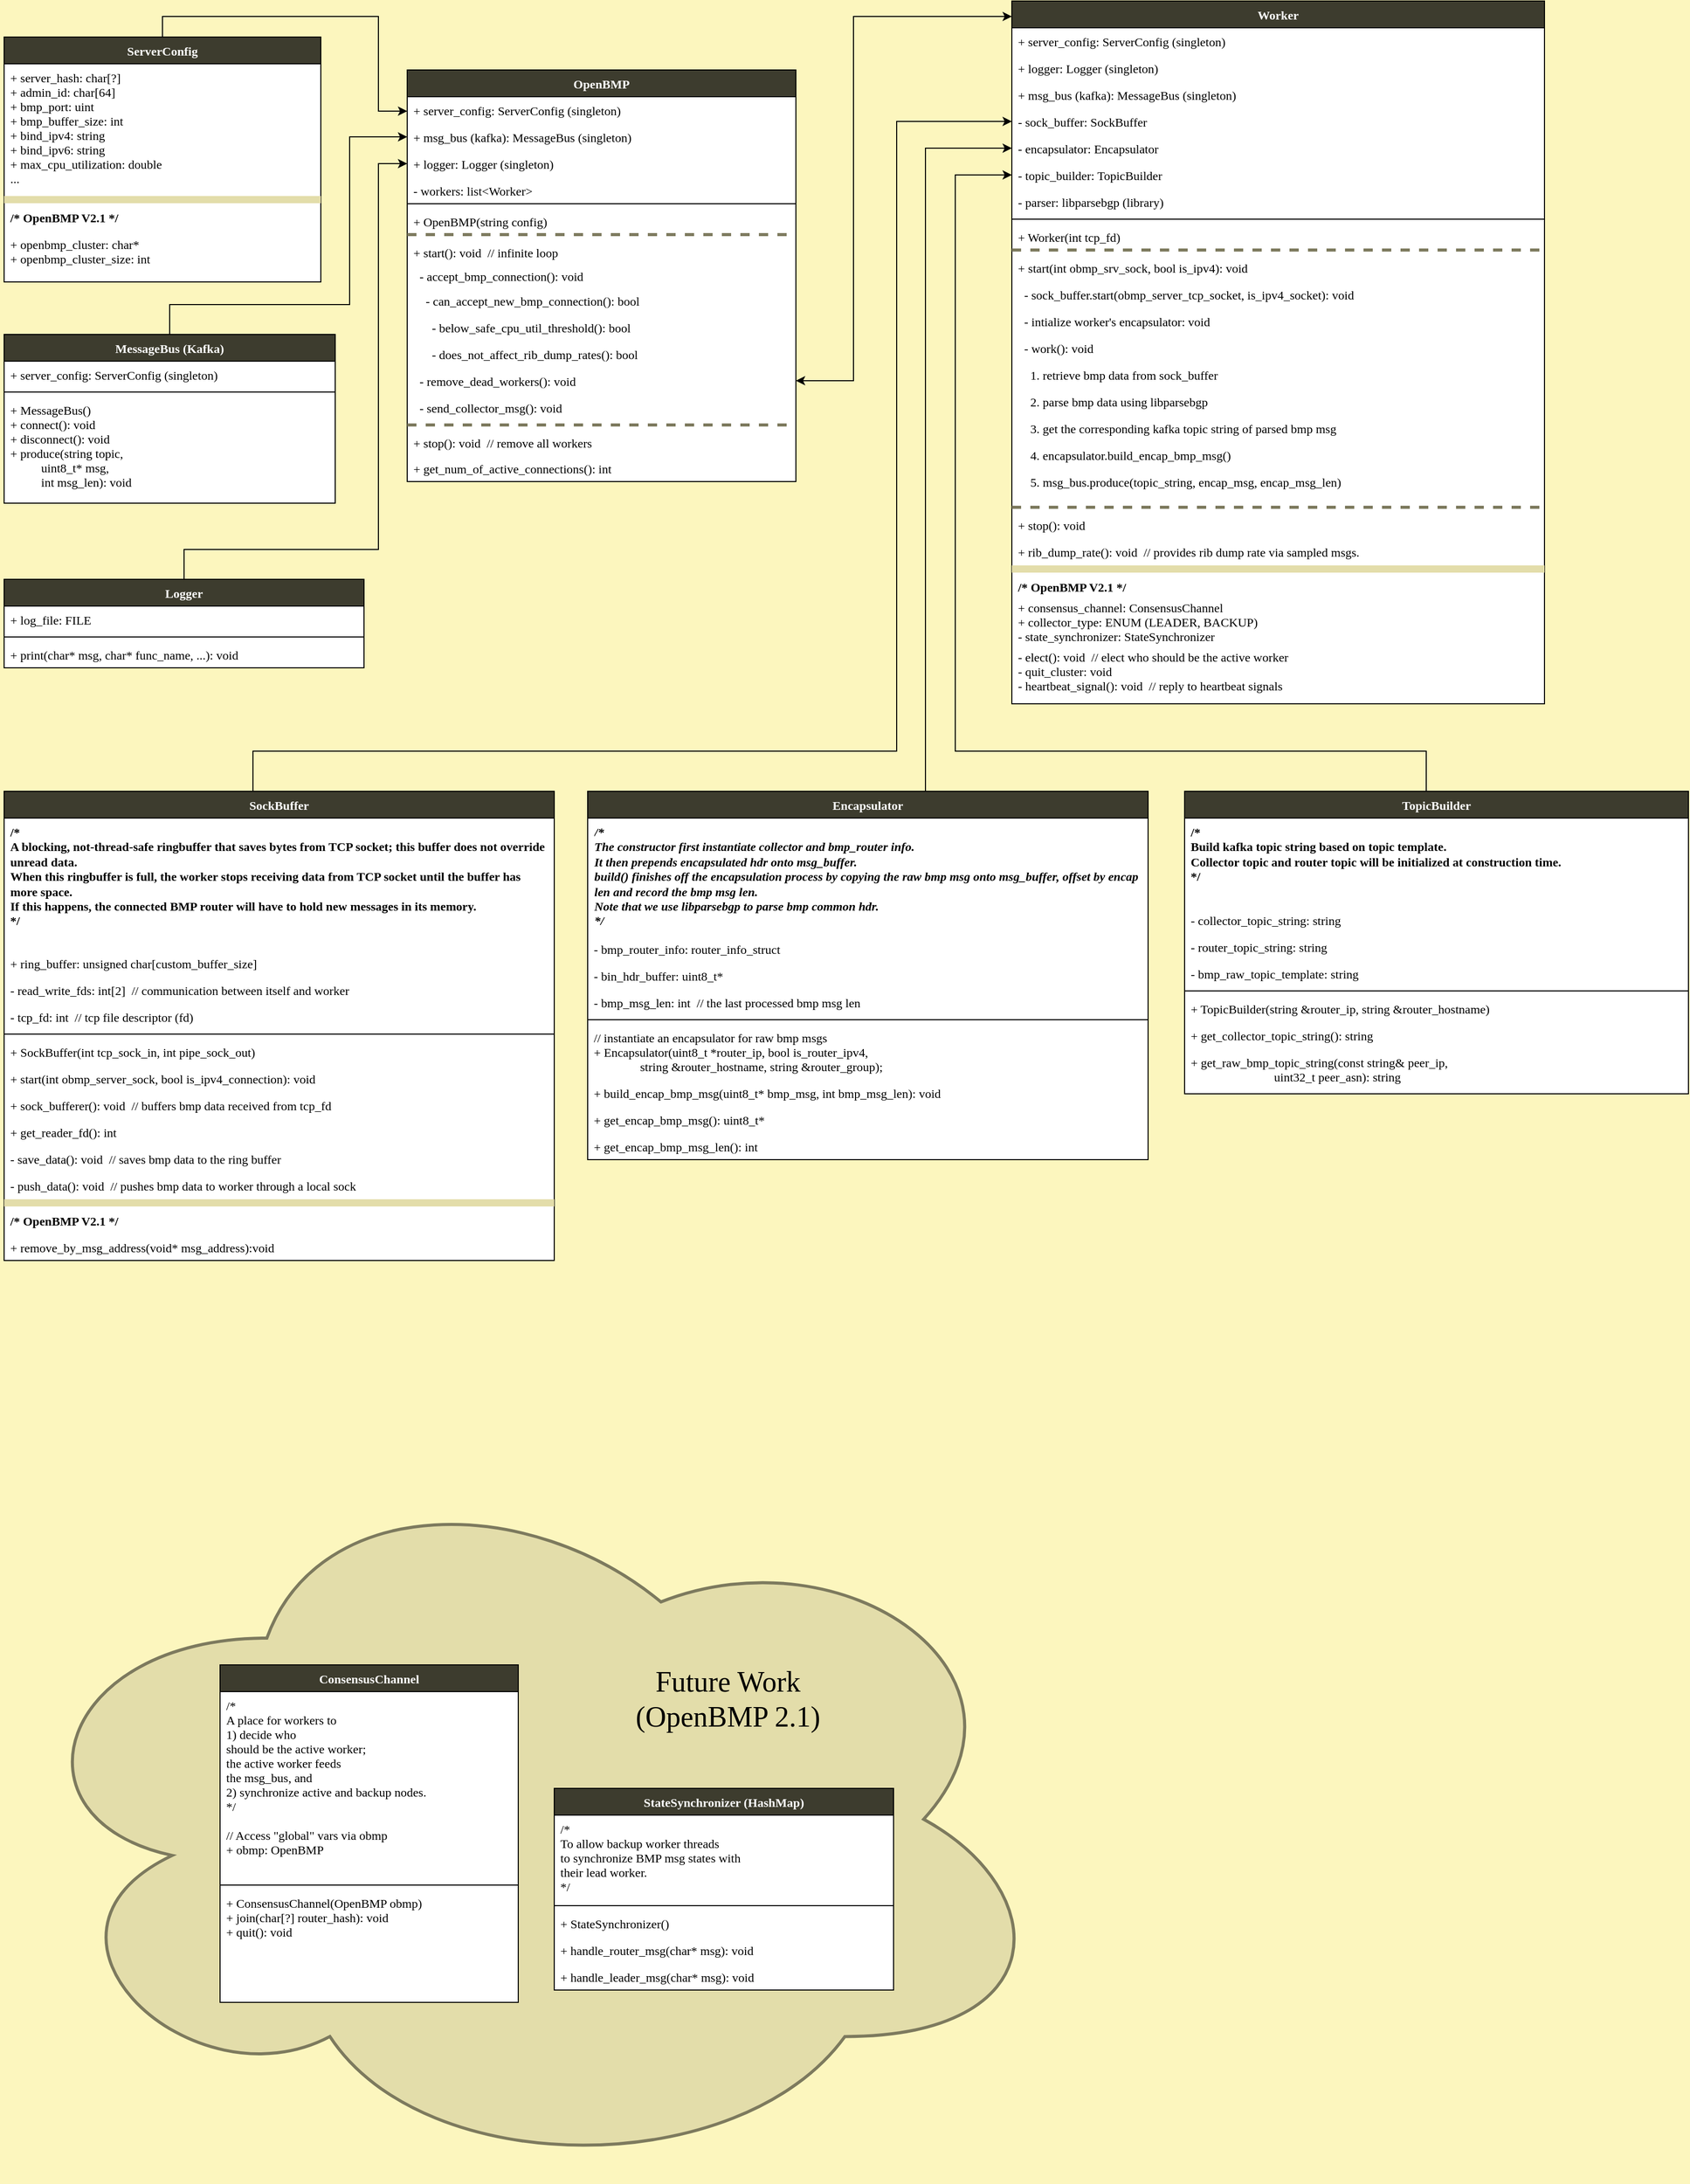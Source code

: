 <mxfile version="11.1.4" type="device"><diagram id="4aZu_ftLAJvf5aX1emOi" name="arch"><mxGraphModel dx="1456" dy="773" grid="1" gridSize="14" guides="1" tooltips="1" connect="1" arrows="1" fold="1" page="1" pageScale="1" pageWidth="850" pageHeight="1100" background="#FCF6BE" math="0" shadow="0"><root><mxCell id="_BWz7kvadqnGhiUZRHNo-0"/><mxCell id="_BWz7kvadqnGhiUZRHNo-1" parent="_BWz7kvadqnGhiUZRHNo-0"/><mxCell id="T0GmbJsUSWGh9lP8ddAe-7" value="OpenBMP" style="swimlane;fontStyle=1;align=center;verticalAlign=middle;childLayout=stackLayout;horizontal=1;startSize=26;horizontalStack=0;resizeParent=1;resizeParentMax=0;resizeLast=0;collapsible=1;marginBottom=0;fontFamily=Menlo;swimlaneFillColor=#ffffff;fillColor=#3D3C2E;fontColor=#FFFFFF;" parent="_BWz7kvadqnGhiUZRHNo-1" vertex="1"><mxGeometry x="420" y="80" width="378" height="400" as="geometry"><mxRectangle x="190" y="60" width="80" height="26" as="alternateBounds"/></mxGeometry></mxCell><mxCell id="KRs0BwHSnM1uax4pe-AB-51" value="+ server_config: ServerConfig (singleton)" style="text;strokeColor=none;fillColor=none;align=left;verticalAlign=top;spacingLeft=4;spacingRight=4;overflow=hidden;rotatable=0;points=[[0,0.5],[1,0.5]];portConstraint=eastwest;shadow=0;glass=0;fontFamily=Menlo;fontColor=#000000;" parent="T0GmbJsUSWGh9lP8ddAe-7" vertex="1"><mxGeometry y="26" width="378" height="26" as="geometry"/></mxCell><mxCell id="KRs0BwHSnM1uax4pe-AB-53" value="+ msg_bus (kafka): MessageBus (singleton)" style="text;strokeColor=none;fillColor=none;align=left;verticalAlign=top;spacingLeft=4;spacingRight=4;overflow=hidden;rotatable=0;points=[[0,0.5],[1,0.5]];portConstraint=eastwest;shadow=0;glass=0;fontFamily=Menlo;fontColor=#000000;" parent="T0GmbJsUSWGh9lP8ddAe-7" vertex="1"><mxGeometry y="52" width="378" height="26" as="geometry"/></mxCell><mxCell id="KRs0BwHSnM1uax4pe-AB-52" value="+ logger: Logger (singleton)" style="text;strokeColor=none;fillColor=none;align=left;verticalAlign=top;spacingLeft=4;spacingRight=4;overflow=hidden;rotatable=0;points=[[0,0.5],[1,0.5]];portConstraint=eastwest;shadow=0;glass=0;fontFamily=Menlo;fontColor=#000000;" parent="T0GmbJsUSWGh9lP8ddAe-7" vertex="1"><mxGeometry y="78" width="378" height="26" as="geometry"/></mxCell><mxCell id="T0GmbJsUSWGh9lP8ddAe-8" value="- workers: list&lt;Worker&gt;" style="text;strokeColor=none;fillColor=none;align=left;verticalAlign=top;spacingLeft=4;spacingRight=4;overflow=hidden;rotatable=0;points=[[0,0.5],[1,0.5]];portConstraint=eastwest;fontFamily=Menlo;" parent="T0GmbJsUSWGh9lP8ddAe-7" vertex="1"><mxGeometry y="104" width="378" height="22" as="geometry"/></mxCell><mxCell id="T0GmbJsUSWGh9lP8ddAe-9" value="" style="line;strokeWidth=1;fillColor=none;align=left;verticalAlign=middle;spacingTop=-1;spacingLeft=3;spacingRight=3;rotatable=0;labelPosition=right;points=[];portConstraint=eastwest;fontFamily=Menlo;" parent="T0GmbJsUSWGh9lP8ddAe-7" vertex="1"><mxGeometry y="126" width="378" height="8" as="geometry"/></mxCell><mxCell id="T0GmbJsUSWGh9lP8ddAe-10" value="+ OpenBMP(string config)" style="text;strokeColor=none;fillColor=none;align=left;verticalAlign=top;spacingLeft=4;spacingRight=4;overflow=hidden;rotatable=0;points=[[0,0.5],[1,0.5]];portConstraint=eastwest;fontFamily=Menlo;" parent="T0GmbJsUSWGh9lP8ddAe-7" vertex="1"><mxGeometry y="134" width="378" height="22" as="geometry"/></mxCell><mxCell id="KRs0BwHSnM1uax4pe-AB-24" value="" style="line;strokeWidth=3;fillColor=none;align=left;verticalAlign=middle;spacingTop=-1;spacingLeft=3;spacingRight=3;rotatable=0;labelPosition=right;points=[];portConstraint=eastwest;glass=0;fontFamily=Menlo;dashed=1;shadow=0;strokeColor=#7D7A5E;" parent="T0GmbJsUSWGh9lP8ddAe-7" vertex="1"><mxGeometry y="156" width="378" height="8" as="geometry"/></mxCell><mxCell id="1okAoI9CNQA997DGilC_-48" value="+ start(): void  // infinite loop" style="text;strokeColor=none;fillColor=none;align=left;verticalAlign=top;spacingLeft=4;spacingRight=4;overflow=hidden;rotatable=0;points=[[0,0.5],[1,0.5]];portConstraint=eastwest;shadow=0;fontFamily=Menlo;fontColor=#000000;" parent="T0GmbJsUSWGh9lP8ddAe-7" vertex="1"><mxGeometry y="164" width="378" height="23" as="geometry"/></mxCell><mxCell id="1okAoI9CNQA997DGilC_-51" value="  - accept_bmp_connection(): void" style="text;strokeColor=none;fillColor=none;align=left;verticalAlign=top;spacingLeft=4;spacingRight=4;overflow=hidden;rotatable=0;points=[[0,0.5],[1,0.5]];portConstraint=eastwest;shadow=0;fontFamily=Menlo;fontColor=#000000;" parent="T0GmbJsUSWGh9lP8ddAe-7" vertex="1"><mxGeometry y="187" width="378" height="24" as="geometry"/></mxCell><mxCell id="KRs0BwHSnM1uax4pe-AB-5" value="    - can_accept_new_bmp_connection(): bool" style="text;strokeColor=none;fillColor=none;align=left;verticalAlign=top;spacingLeft=4;spacingRight=4;overflow=hidden;rotatable=0;points=[[0,0.5],[1,0.5]];portConstraint=eastwest;glass=0;dashed=1;fontFamily=Menlo;" parent="T0GmbJsUSWGh9lP8ddAe-7" vertex="1"><mxGeometry y="211" width="378" height="26" as="geometry"/></mxCell><mxCell id="KRs0BwHSnM1uax4pe-AB-30" value="      - below_safe_cpu_util_threshold(): bool" style="text;strokeColor=none;fillColor=none;align=left;verticalAlign=top;spacingLeft=4;spacingRight=4;overflow=hidden;rotatable=0;points=[[0,0.5],[1,0.5]];portConstraint=eastwest;glass=0;dashed=1;fontFamily=Menlo;" parent="T0GmbJsUSWGh9lP8ddAe-7" vertex="1"><mxGeometry y="237" width="378" height="26" as="geometry"/></mxCell><mxCell id="KRs0BwHSnM1uax4pe-AB-31" value="      - does_not_affect_rib_dump_rates(): bool" style="text;strokeColor=none;fillColor=none;align=left;verticalAlign=top;spacingLeft=4;spacingRight=4;overflow=hidden;rotatable=0;points=[[0,0.5],[1,0.5]];portConstraint=eastwest;glass=0;dashed=1;fontFamily=Menlo;" parent="T0GmbJsUSWGh9lP8ddAe-7" vertex="1"><mxGeometry y="263" width="378" height="26" as="geometry"/></mxCell><mxCell id="1okAoI9CNQA997DGilC_-52" value="  - remove_dead_workers(): void" style="text;strokeColor=none;fillColor=none;align=left;verticalAlign=top;spacingLeft=4;spacingRight=4;overflow=hidden;rotatable=0;points=[[0,0.5],[1,0.5]];portConstraint=eastwest;shadow=0;fontFamily=Menlo;fontColor=#000000;" parent="T0GmbJsUSWGh9lP8ddAe-7" vertex="1"><mxGeometry y="289" width="378" height="26" as="geometry"/></mxCell><mxCell id="AFtY3m3IkQrnBY7N7vQv-9" value="  - send_collector_msg(): void" style="text;strokeColor=none;fillColor=none;align=left;verticalAlign=top;spacingLeft=4;spacingRight=4;overflow=hidden;rotatable=0;points=[[0,0.5],[1,0.5]];portConstraint=eastwest;shadow=0;fontFamily=Menlo;fontColor=#000000;" vertex="1" parent="T0GmbJsUSWGh9lP8ddAe-7"><mxGeometry y="315" width="378" height="26" as="geometry"/></mxCell><mxCell id="KRs0BwHSnM1uax4pe-AB-27" value="" style="line;strokeWidth=3;fillColor=none;align=left;verticalAlign=middle;spacingTop=-1;spacingLeft=3;spacingRight=3;rotatable=0;labelPosition=right;points=[];portConstraint=eastwest;glass=0;fontFamily=Menlo;dashed=1;shadow=0;strokeColor=#7D7A5E;" parent="T0GmbJsUSWGh9lP8ddAe-7" vertex="1"><mxGeometry y="341" width="378" height="8" as="geometry"/></mxCell><mxCell id="1okAoI9CNQA997DGilC_-49" value="+ stop(): void  // remove all workers" style="text;strokeColor=none;fillColor=none;align=left;verticalAlign=top;spacingLeft=4;spacingRight=4;overflow=hidden;rotatable=0;points=[[0,0.5],[1,0.5]];portConstraint=eastwest;shadow=0;fontFamily=Menlo;fontColor=#000000;" parent="T0GmbJsUSWGh9lP8ddAe-7" vertex="1"><mxGeometry y="349" width="378" height="25" as="geometry"/></mxCell><mxCell id="1okAoI9CNQA997DGilC_-50" value="+ get_num_of_active_connections(): int" style="text;strokeColor=none;fillColor=none;align=left;verticalAlign=top;spacingLeft=4;spacingRight=4;overflow=hidden;rotatable=0;points=[[0,0.5],[1,0.5]];portConstraint=eastwest;shadow=0;fontFamily=Menlo;fontColor=#000000;" parent="T0GmbJsUSWGh9lP8ddAe-7" vertex="1"><mxGeometry y="374" width="378" height="26" as="geometry"/></mxCell><mxCell id="KRs0BwHSnM1uax4pe-AB-81" style="edgeStyle=orthogonalEdgeStyle;rounded=0;orthogonalLoop=1;jettySize=auto;html=1;fontFamily=Menlo;fontSize=12;fontColor=#000000;exitX=0.5;exitY=0;exitDx=0;exitDy=0;endArrow=classic;endFill=1;" parent="_BWz7kvadqnGhiUZRHNo-1" source="1okAoI9CNQA997DGilC_-1" edge="1"><mxGeometry relative="1" as="geometry"><Array as="points"><mxPoint x="182" y="28"/><mxPoint x="392" y="28"/><mxPoint x="392" y="120"/></Array><mxPoint x="420" y="120" as="targetPoint"/></mxGeometry></mxCell><mxCell id="1okAoI9CNQA997DGilC_-1" value="ServerConfig" style="swimlane;fontStyle=1;childLayout=stackLayout;horizontal=1;startSize=26;fillColor=#3D3C2E;horizontalStack=0;resizeParent=1;resizeParentMax=0;resizeLast=0;collapsible=1;marginBottom=0;fontFamily=Menlo;swimlaneFillColor=#ffffff;fontColor=#FFFFFF;" parent="_BWz7kvadqnGhiUZRHNo-1" vertex="1"><mxGeometry x="28" y="48" width="308" height="238" as="geometry"/></mxCell><mxCell id="1okAoI9CNQA997DGilC_-5" value="+ server_hash: char[?]&#10;+ admin_id: char[64]&#10;+ bmp_port: uint&#10;+ bmp_buffer_size: int&#10;+ bind_ipv4: string&#10;+ bind_ipv6: string&#10;+ max_cpu_utilization: double&#10;...&#10;" style="text;strokeColor=none;fillColor=none;align=left;verticalAlign=top;spacingLeft=4;spacingRight=4;overflow=hidden;rotatable=0;points=[[0,0.5],[1,0.5]];portConstraint=eastwest;fontFamily=Menlo;" parent="1okAoI9CNQA997DGilC_-1" vertex="1"><mxGeometry y="26" width="308" height="128" as="geometry"/></mxCell><mxCell id="KRs0BwHSnM1uax4pe-AB-45" value="" style="line;strokeWidth=7;fillColor=#E3DDAA;align=left;verticalAlign=middle;spacingTop=-1;spacingLeft=3;spacingRight=3;rotatable=0;labelPosition=right;points=[];portConstraint=eastwest;glass=0;fontFamily=Menlo;strokeColor=#E3DDAA;fontColor=#ffffff;" parent="1okAoI9CNQA997DGilC_-1" vertex="1"><mxGeometry y="154" width="308" height="8" as="geometry"/></mxCell><mxCell id="KRs0BwHSnM1uax4pe-AB-74" value="/* OpenBMP V2.1 */" style="text;strokeColor=none;fillColor=none;align=left;verticalAlign=top;spacingLeft=4;spacingRight=4;overflow=hidden;rotatable=0;points=[[0,0.5],[1,0.5]];portConstraint=eastwest;shadow=0;glass=0;fontFamily=Menlo;fontSize=12;fontColor=#000000;fontStyle=1" parent="1okAoI9CNQA997DGilC_-1" vertex="1"><mxGeometry y="162" width="308" height="26" as="geometry"/></mxCell><mxCell id="KRs0BwHSnM1uax4pe-AB-46" value="+ openbmp_cluster: char*&#10;+ openbmp_cluster_size: int" style="text;strokeColor=none;fillColor=none;align=left;verticalAlign=top;spacingLeft=4;spacingRight=4;overflow=hidden;rotatable=0;points=[[0,0.5],[1,0.5]];portConstraint=eastwest;shadow=0;glass=0;fontFamily=Menlo;fontColor=#000000;" parent="1okAoI9CNQA997DGilC_-1" vertex="1"><mxGeometry y="188" width="308" height="50" as="geometry"/></mxCell><mxCell id="KRs0BwHSnM1uax4pe-AB-80" style="edgeStyle=orthogonalEdgeStyle;rounded=0;orthogonalLoop=1;jettySize=auto;html=1;fontFamily=Menlo;fontSize=12;fontColor=#000000;entryX=1;entryY=0.5;entryDx=0;entryDy=0;startArrow=classic;startFill=1;" parent="_BWz7kvadqnGhiUZRHNo-1" source="1okAoI9CNQA997DGilC_-18" edge="1"><mxGeometry relative="1" as="geometry"><mxPoint x="1036" y="56" as="sourcePoint"/><mxPoint x="798" y="382" as="targetPoint"/><Array as="points"><mxPoint x="854" y="28"/><mxPoint x="854" y="382"/></Array></mxGeometry></mxCell><mxCell id="1okAoI9CNQA997DGilC_-18" value="Worker" style="swimlane;fontStyle=1;align=center;verticalAlign=top;childLayout=stackLayout;horizontal=1;startSize=26;horizontalStack=0;resizeParent=1;resizeParentMax=0;resizeLast=0;collapsible=1;marginBottom=0;fontFamily=Menlo;fontColor=#FFFFFF;swimlaneFillColor=#ffffff;fillColor=#3D3C2E;" parent="_BWz7kvadqnGhiUZRHNo-1" vertex="1"><mxGeometry x="1008" y="13" width="518" height="683" as="geometry"/></mxCell><mxCell id="mOxKfoQl0Q_GORyLw1U9-2" value="+ server_config: ServerConfig (singleton)" style="text;strokeColor=none;fillColor=none;align=left;verticalAlign=top;spacingLeft=4;spacingRight=4;overflow=hidden;rotatable=0;points=[[0,0.5],[1,0.5]];portConstraint=eastwest;shadow=0;glass=0;fontFamily=Menlo;fontColor=#000000;" parent="1okAoI9CNQA997DGilC_-18" vertex="1"><mxGeometry y="26" width="518" height="26" as="geometry"/></mxCell><mxCell id="mOxKfoQl0Q_GORyLw1U9-4" value="+ logger: Logger (singleton)" style="text;strokeColor=none;fillColor=none;align=left;verticalAlign=top;spacingLeft=4;spacingRight=4;overflow=hidden;rotatable=0;points=[[0,0.5],[1,0.5]];portConstraint=eastwest;shadow=0;glass=0;fontFamily=Menlo;fontColor=#000000;" parent="1okAoI9CNQA997DGilC_-18" vertex="1"><mxGeometry y="52" width="518" height="26" as="geometry"/></mxCell><mxCell id="mOxKfoQl0Q_GORyLw1U9-3" value="+ msg_bus (kafka): MessageBus (singleton)" style="text;strokeColor=none;fillColor=none;align=left;verticalAlign=top;spacingLeft=4;spacingRight=4;overflow=hidden;rotatable=0;points=[[0,0.5],[1,0.5]];portConstraint=eastwest;shadow=0;glass=0;fontFamily=Menlo;fontColor=#000000;" parent="1okAoI9CNQA997DGilC_-18" vertex="1"><mxGeometry y="78" width="518" height="26" as="geometry"/></mxCell><mxCell id="KRs0BwHSnM1uax4pe-AB-9" value="- sock_buffer: SockBuffer" style="text;strokeColor=none;fillColor=none;align=left;verticalAlign=top;spacingLeft=4;spacingRight=4;overflow=hidden;rotatable=0;points=[[0,0.5],[1,0.5]];portConstraint=eastwest;glass=0;dashed=1;fontFamily=Menlo;" parent="1okAoI9CNQA997DGilC_-18" vertex="1"><mxGeometry y="104" width="518" height="26" as="geometry"/></mxCell><mxCell id="KRs0BwHSnM1uax4pe-AB-14" value="- encapsulator: Encapsulator" style="text;strokeColor=none;fillColor=none;align=left;verticalAlign=top;spacingLeft=4;spacingRight=4;overflow=hidden;rotatable=0;points=[[0,0.5],[1,0.5]];portConstraint=eastwest;glass=0;dashed=1;fontFamily=Menlo;" parent="1okAoI9CNQA997DGilC_-18" vertex="1"><mxGeometry y="130" width="518" height="26" as="geometry"/></mxCell><mxCell id="ezY27r_BrpA-vHmIe-hU-13" value="- topic_builder: TopicBuilder" style="text;strokeColor=none;fillColor=none;align=left;verticalAlign=top;spacingLeft=4;spacingRight=4;overflow=hidden;rotatable=0;points=[[0,0.5],[1,0.5]];portConstraint=eastwest;glass=0;dashed=1;fontFamily=Menlo;" parent="1okAoI9CNQA997DGilC_-18" vertex="1"><mxGeometry y="156" width="518" height="26" as="geometry"/></mxCell><mxCell id="ezY27r_BrpA-vHmIe-hU-1" value="- parser: libparsebgp (library)" style="text;strokeColor=none;fillColor=none;align=left;verticalAlign=top;spacingLeft=4;spacingRight=4;overflow=hidden;rotatable=0;points=[[0,0.5],[1,0.5]];portConstraint=eastwest;glass=0;dashed=1;fontFamily=Menlo;" parent="1okAoI9CNQA997DGilC_-18" vertex="1"><mxGeometry y="182" width="518" height="26" as="geometry"/></mxCell><mxCell id="1okAoI9CNQA997DGilC_-20" value="" style="line;strokeWidth=1;fillColor=none;align=left;verticalAlign=middle;spacingTop=-1;spacingLeft=3;spacingRight=3;rotatable=0;labelPosition=right;points=[];portConstraint=eastwest;" parent="1okAoI9CNQA997DGilC_-18" vertex="1"><mxGeometry y="208" width="518" height="8" as="geometry"/></mxCell><mxCell id="1okAoI9CNQA997DGilC_-21" value="+ Worker(int tcp_fd)&#10;" style="text;strokeColor=none;fillColor=none;align=left;verticalAlign=top;spacingLeft=4;spacingRight=4;overflow=hidden;rotatable=0;points=[[0,0.5],[1,0.5]];portConstraint=eastwest;fontFamily=Menlo;" parent="1okAoI9CNQA997DGilC_-18" vertex="1"><mxGeometry y="216" width="518" height="22" as="geometry"/></mxCell><mxCell id="KRs0BwHSnM1uax4pe-AB-25" value="" style="line;strokeWidth=3;fillColor=none;align=left;verticalAlign=middle;spacingTop=-1;spacingLeft=3;spacingRight=3;rotatable=0;labelPosition=right;points=[];portConstraint=eastwest;shadow=0;glass=0;dashed=1;fontFamily=Menlo;strokeColor=#7D7A5E;" parent="1okAoI9CNQA997DGilC_-18" vertex="1"><mxGeometry y="238" width="518" height="8" as="geometry"/></mxCell><mxCell id="KRs0BwHSnM1uax4pe-AB-8" value="+ start(int obmp_srv_sock, bool is_ipv4): void" style="text;strokeColor=none;fillColor=none;align=left;verticalAlign=top;spacingLeft=4;spacingRight=4;overflow=hidden;rotatable=0;points=[[0,0.5],[1,0.5]];portConstraint=eastwest;glass=0;dashed=1;fontFamily=Menlo;" parent="1okAoI9CNQA997DGilC_-18" vertex="1"><mxGeometry y="246" width="518" height="26" as="geometry"/></mxCell><mxCell id="KRs0BwHSnM1uax4pe-AB-19" value="  - sock_buffer.start(obmp_server_tcp_socket, is_ipv4_socket): void" style="text;strokeColor=none;fillColor=none;align=left;verticalAlign=top;spacingLeft=4;spacingRight=4;overflow=hidden;rotatable=0;points=[[0,0.5],[1,0.5]];portConstraint=eastwest;glass=0;dashed=1;fontFamily=Menlo;" parent="1okAoI9CNQA997DGilC_-18" vertex="1"><mxGeometry y="272" width="518" height="26" as="geometry"/></mxCell><mxCell id="AFtY3m3IkQrnBY7N7vQv-6" value="  - intialize worker's encapsulator: void" style="text;strokeColor=none;fillColor=none;align=left;verticalAlign=top;spacingLeft=4;spacingRight=4;overflow=hidden;rotatable=0;points=[[0,0.5],[1,0.5]];portConstraint=eastwest;glass=0;dashed=1;fontFamily=Menlo;" vertex="1" parent="1okAoI9CNQA997DGilC_-18"><mxGeometry y="298" width="518" height="26" as="geometry"/></mxCell><mxCell id="KRs0BwHSnM1uax4pe-AB-35" value="  - work(): void" style="text;strokeColor=none;fillColor=none;align=left;verticalAlign=top;spacingLeft=4;spacingRight=4;overflow=hidden;rotatable=0;points=[[0,0.5],[1,0.5]];portConstraint=eastwest;glass=0;dashed=1;fontFamily=Menlo;" parent="1okAoI9CNQA997DGilC_-18" vertex="1"><mxGeometry y="324" width="518" height="26" as="geometry"/></mxCell><mxCell id="AFtY3m3IkQrnBY7N7vQv-8" value="    1. retrieve bmp data from sock_buffer" style="text;strokeColor=none;fillColor=none;align=left;verticalAlign=top;spacingLeft=4;spacingRight=4;overflow=hidden;rotatable=0;points=[[0,0.5],[1,0.5]];portConstraint=eastwest;glass=0;dashed=1;fontFamily=Menlo;" vertex="1" parent="1okAoI9CNQA997DGilC_-18"><mxGeometry y="350" width="518" height="26" as="geometry"/></mxCell><mxCell id="KRs0BwHSnM1uax4pe-AB-88" value="    2. parse bmp data using libparsebgp" style="text;strokeColor=none;fillColor=none;align=left;verticalAlign=top;spacingLeft=4;spacingRight=4;overflow=hidden;rotatable=0;points=[[0,0.5],[1,0.5]];portConstraint=eastwest;glass=0;dashed=1;fontFamily=Menlo;" parent="1okAoI9CNQA997DGilC_-18" vertex="1"><mxGeometry y="376" width="518" height="26" as="geometry"/></mxCell><mxCell id="AFtY3m3IkQrnBY7N7vQv-7" value="    3. get the corresponding kafka topic string of parsed bmp msg" style="text;strokeColor=none;fillColor=none;align=left;verticalAlign=top;spacingLeft=4;spacingRight=4;overflow=hidden;rotatable=0;points=[[0,0.5],[1,0.5]];portConstraint=eastwest;glass=0;dashed=1;fontFamily=Menlo;" vertex="1" parent="1okAoI9CNQA997DGilC_-18"><mxGeometry y="402" width="518" height="26" as="geometry"/></mxCell><mxCell id="ezY27r_BrpA-vHmIe-hU-0" value="    4. encapsulator.build_encap_bmp_msg()" style="text;strokeColor=none;fillColor=none;align=left;verticalAlign=top;spacingLeft=4;spacingRight=4;overflow=hidden;rotatable=0;points=[[0,0.5],[1,0.5]];portConstraint=eastwest;glass=0;dashed=1;fontFamily=Menlo;" parent="1okAoI9CNQA997DGilC_-18" vertex="1"><mxGeometry y="428" width="518" height="26" as="geometry"/></mxCell><mxCell id="KRs0BwHSnM1uax4pe-AB-41" value="    5. msg_bus.produce(topic_string, encap_msg, encap_msg_len)" style="text;strokeColor=none;fillColor=none;align=left;verticalAlign=top;spacingLeft=4;spacingRight=4;overflow=hidden;rotatable=0;points=[[0,0.5],[1,0.5]];portConstraint=eastwest;glass=0;dashed=1;fontFamily=Menlo;" parent="1okAoI9CNQA997DGilC_-18" vertex="1"><mxGeometry y="454" width="518" height="34" as="geometry"/></mxCell><mxCell id="KRs0BwHSnM1uax4pe-AB-26" value="" style="line;strokeWidth=3;fillColor=none;align=left;verticalAlign=middle;spacingTop=-1;spacingLeft=3;spacingRight=3;rotatable=0;labelPosition=right;points=[];portConstraint=eastwest;shadow=0;glass=0;dashed=1;fontFamily=Menlo;strokeColor=#7D7A5E;" parent="1okAoI9CNQA997DGilC_-18" vertex="1"><mxGeometry y="488" width="518" height="8" as="geometry"/></mxCell><mxCell id="KRs0BwHSnM1uax4pe-AB-20" value="+ stop(): void" style="text;strokeColor=none;fillColor=none;align=left;verticalAlign=top;spacingLeft=4;spacingRight=4;overflow=hidden;rotatable=0;points=[[0,0.5],[1,0.5]];portConstraint=eastwest;glass=0;dashed=1;fontFamily=Menlo;" parent="1okAoI9CNQA997DGilC_-18" vertex="1"><mxGeometry y="496" width="518" height="26" as="geometry"/></mxCell><mxCell id="KRs0BwHSnM1uax4pe-AB-32" value="+ rib_dump_rate(): void  // provides rib dump rate via sampled msgs." style="text;strokeColor=none;fillColor=none;align=left;verticalAlign=top;spacingLeft=4;spacingRight=4;overflow=hidden;rotatable=0;points=[[0,0.5],[1,0.5]];portConstraint=eastwest;glass=0;dashed=1;fontFamily=Menlo;" parent="1okAoI9CNQA997DGilC_-18" vertex="1"><mxGeometry y="522" width="518" height="26" as="geometry"/></mxCell><mxCell id="KRs0BwHSnM1uax4pe-AB-21" value="" style="line;strokeWidth=7;fillColor=#ffffff;align=left;verticalAlign=middle;spacingTop=-1;spacingLeft=3;spacingRight=3;rotatable=0;labelPosition=right;points=[];portConstraint=eastwest;glass=0;fontFamily=Menlo;strokeColor=#E3DDAA;fontColor=#ffffff;shadow=0;" parent="1okAoI9CNQA997DGilC_-18" vertex="1"><mxGeometry y="548" width="518" height="8" as="geometry"/></mxCell><mxCell id="KRs0BwHSnM1uax4pe-AB-67" value="/* OpenBMP V2.1 */" style="text;strokeColor=none;fillColor=none;align=left;verticalAlign=top;spacingLeft=4;spacingRight=4;overflow=hidden;rotatable=0;points=[[0,0.5],[1,0.5]];portConstraint=eastwest;shadow=0;glass=0;fontFamily=Menlo;fontSize=12;fontColor=#000000;fontStyle=1" parent="1okAoI9CNQA997DGilC_-18" vertex="1"><mxGeometry y="556" width="518" height="20" as="geometry"/></mxCell><mxCell id="KRs0BwHSnM1uax4pe-AB-18" value="+ consensus_channel: ConsensusChannel&#10;+ collector_type: ENUM (LEADER, BACKUP)&#10;- state_synchronizer: StateSynchronizer" style="text;strokeColor=none;fillColor=none;align=left;verticalAlign=top;spacingLeft=4;spacingRight=4;overflow=hidden;rotatable=0;points=[[0,0.5],[1,0.5]];portConstraint=eastwest;glass=0;dashed=1;fontFamily=Menlo;fontStyle=0" parent="1okAoI9CNQA997DGilC_-18" vertex="1"><mxGeometry y="576" width="518" height="48" as="geometry"/></mxCell><mxCell id="KRs0BwHSnM1uax4pe-AB-6" value="- elect(): void  // elect who should be the active worker&#10;- quit_cluster: void&#10;- heartbeat_signal(): void  // reply to heartbeat signals" style="text;strokeColor=none;fillColor=none;align=left;verticalAlign=top;spacingLeft=4;spacingRight=4;overflow=hidden;rotatable=0;points=[[0,0.5],[1,0.5]];portConstraint=eastwest;glass=0;dashed=1;fontFamily=Menlo;" parent="1okAoI9CNQA997DGilC_-18" vertex="1"><mxGeometry y="624" width="518" height="59" as="geometry"/></mxCell><mxCell id="KRs0BwHSnM1uax4pe-AB-84" style="edgeStyle=orthogonalEdgeStyle;rounded=0;orthogonalLoop=1;jettySize=auto;html=1;fontFamily=Menlo;fontSize=12;fontColor=#000000;exitX=0.5;exitY=0;exitDx=0;exitDy=0;entryX=0;entryY=0.5;entryDx=0;entryDy=0;" parent="_BWz7kvadqnGhiUZRHNo-1" source="1okAoI9CNQA997DGilC_-22" target="KRs0BwHSnM1uax4pe-AB-52" edge="1"><mxGeometry relative="1" as="geometry"><mxPoint x="392" y="364" as="targetPoint"/><Array as="points"><mxPoint x="203" y="546"/><mxPoint x="392" y="546"/><mxPoint x="392" y="171"/></Array></mxGeometry></mxCell><mxCell id="1okAoI9CNQA997DGilC_-22" value="Logger" style="swimlane;fontStyle=1;align=center;verticalAlign=top;childLayout=stackLayout;horizontal=1;startSize=26;horizontalStack=0;resizeParent=1;resizeParentMax=0;resizeLast=0;collapsible=1;marginBottom=0;fontFamily=Menlo;fontColor=#FFFFFF;swimlaneFillColor=#ffffff;fillColor=#3D3C2E;" parent="_BWz7kvadqnGhiUZRHNo-1" vertex="1"><mxGeometry x="28" y="575" width="350" height="86" as="geometry"/></mxCell><mxCell id="1okAoI9CNQA997DGilC_-23" value="+ log_file: FILE" style="text;strokeColor=none;fillColor=none;align=left;verticalAlign=top;spacingLeft=4;spacingRight=4;overflow=hidden;rotatable=0;points=[[0,0.5],[1,0.5]];portConstraint=eastwest;fontFamily=Menlo;" parent="1okAoI9CNQA997DGilC_-22" vertex="1"><mxGeometry y="26" width="350" height="26" as="geometry"/></mxCell><mxCell id="1okAoI9CNQA997DGilC_-24" value="" style="line;strokeWidth=1;fillColor=none;align=left;verticalAlign=middle;spacingTop=-1;spacingLeft=3;spacingRight=3;rotatable=0;labelPosition=right;points=[];portConstraint=eastwest;" parent="1okAoI9CNQA997DGilC_-22" vertex="1"><mxGeometry y="52" width="350" height="8" as="geometry"/></mxCell><mxCell id="1okAoI9CNQA997DGilC_-25" value="+ print(char* msg, char* func_name, ...): void" style="text;strokeColor=none;fillColor=none;align=left;verticalAlign=top;spacingLeft=4;spacingRight=4;overflow=hidden;rotatable=0;points=[[0,0.5],[1,0.5]];portConstraint=eastwest;fontFamily=Menlo;" parent="1okAoI9CNQA997DGilC_-22" vertex="1"><mxGeometry y="60" width="350" height="26" as="geometry"/></mxCell><mxCell id="KRs0BwHSnM1uax4pe-AB-82" style="edgeStyle=orthogonalEdgeStyle;rounded=0;orthogonalLoop=1;jettySize=auto;html=1;entryX=0;entryY=0.5;entryDx=0;entryDy=0;fontFamily=Menlo;fontSize=12;fontColor=#000000;" parent="_BWz7kvadqnGhiUZRHNo-1" source="1okAoI9CNQA997DGilC_-26" target="KRs0BwHSnM1uax4pe-AB-53" edge="1"><mxGeometry relative="1" as="geometry"><Array as="points"><mxPoint x="189" y="308"/><mxPoint x="364" y="308"/><mxPoint x="364" y="145"/></Array></mxGeometry></mxCell><mxCell id="1okAoI9CNQA997DGilC_-26" value="MessageBus (Kafka)" style="swimlane;fontStyle=1;align=center;verticalAlign=top;childLayout=stackLayout;horizontal=1;startSize=26;horizontalStack=0;resizeParent=1;resizeParentMax=0;resizeLast=0;collapsible=1;marginBottom=0;fontFamily=Menlo;fontColor=#FFFFFF;swimlaneFillColor=#ffffff;fillColor=#3D3C2E;" parent="_BWz7kvadqnGhiUZRHNo-1" vertex="1"><mxGeometry x="28" y="337" width="322" height="164" as="geometry"/></mxCell><mxCell id="mOxKfoQl0Q_GORyLw1U9-5" value="+ server_config: ServerConfig (singleton)" style="text;strokeColor=none;fillColor=none;align=left;verticalAlign=top;spacingLeft=4;spacingRight=4;overflow=hidden;rotatable=0;points=[[0,0.5],[1,0.5]];portConstraint=eastwest;shadow=0;glass=0;fontFamily=Menlo;fontColor=#000000;" parent="1okAoI9CNQA997DGilC_-26" vertex="1"><mxGeometry y="26" width="322" height="26" as="geometry"/></mxCell><mxCell id="1okAoI9CNQA997DGilC_-28" value="" style="line;strokeWidth=1;fillColor=none;align=left;verticalAlign=middle;spacingTop=-1;spacingLeft=3;spacingRight=3;rotatable=0;labelPosition=right;points=[];portConstraint=eastwest;" parent="1okAoI9CNQA997DGilC_-26" vertex="1"><mxGeometry y="52" width="322" height="8" as="geometry"/></mxCell><mxCell id="1okAoI9CNQA997DGilC_-29" value="+ MessageBus()&#10;+ connect(): void&#10;+ disconnect(): void&#10;+ produce(string topic,&#10;          uint8_t* msg,&#10;          int msg_len): void" style="text;strokeColor=none;fillColor=none;align=left;verticalAlign=top;spacingLeft=4;spacingRight=4;overflow=hidden;rotatable=0;points=[[0,0.5],[1,0.5]];portConstraint=eastwest;fontFamily=Menlo;" parent="1okAoI9CNQA997DGilC_-26" vertex="1"><mxGeometry y="60" width="322" height="104" as="geometry"/></mxCell><mxCell id="5W3p2AG66-7xD1D4XgEy-1" style="edgeStyle=orthogonalEdgeStyle;rounded=0;orthogonalLoop=1;jettySize=auto;html=1;entryX=0;entryY=0.5;entryDx=0;entryDy=0;fontFamily=Menlo;fontSize=12;fontColor=#000000;exitX=0.5;exitY=0;exitDx=0;exitDy=0;" parent="_BWz7kvadqnGhiUZRHNo-1" source="1okAoI9CNQA997DGilC_-30" target="KRs0BwHSnM1uax4pe-AB-14" edge="1"><mxGeometry relative="1" as="geometry"><Array as="points"><mxPoint x="924" y="781"/><mxPoint x="924" y="156"/></Array><mxPoint x="1050" y="658" as="sourcePoint"/></mxGeometry></mxCell><mxCell id="1okAoI9CNQA997DGilC_-30" value="Encapsulator" style="swimlane;fontStyle=1;align=center;verticalAlign=top;childLayout=stackLayout;horizontal=1;startSize=26;horizontalStack=0;resizeParent=1;resizeParentMax=0;resizeLast=0;collapsible=1;marginBottom=0;fontFamily=Menlo;fontColor=#FFFFFF;swimlaneFillColor=#ffffff;fillColor=#3D3C2E;" parent="_BWz7kvadqnGhiUZRHNo-1" vertex="1"><mxGeometry x="595.5" y="781" width="545" height="358" as="geometry"/></mxCell><mxCell id="KRs0BwHSnM1uax4pe-AB-29" value="/*&#10;The constructor first instantiate collector and bmp_router info.&#10;It then prepends encapsulated hdr onto msg_buffer.&#10;build() finishes off the encapsulation process by copying the raw bmp msg onto msg_buffer, offset by encap len and record the bmp msg len.&#10;Note that we use libparsebgp to parse bmp common hdr.&#10;*/" style="text;strokeColor=none;fillColor=none;align=left;verticalAlign=top;spacingLeft=4;spacingRight=4;overflow=hidden;rotatable=0;points=[[0,0.5],[1,0.5]];portConstraint=eastwest;glass=0;dashed=1;fontFamily=Menlo;fontStyle=3;whiteSpace=wrap;" parent="1okAoI9CNQA997DGilC_-30" vertex="1"><mxGeometry y="26" width="545" height="114" as="geometry"/></mxCell><mxCell id="KRs0BwHSnM1uax4pe-AB-87" value="- bmp_router_info: router_info_struct" style="text;strokeColor=none;fillColor=none;align=left;verticalAlign=top;spacingLeft=4;spacingRight=4;overflow=hidden;rotatable=0;points=[[0,0.5],[1,0.5]];portConstraint=eastwest;glass=0;dashed=1;fontFamily=Menlo;" parent="1okAoI9CNQA997DGilC_-30" vertex="1"><mxGeometry y="140" width="545" height="26" as="geometry"/></mxCell><mxCell id="KRs0BwHSnM1uax4pe-AB-38" value="- bin_hdr_buffer: uint8_t*" style="text;strokeColor=none;fillColor=none;align=left;verticalAlign=top;spacingLeft=4;spacingRight=4;overflow=hidden;rotatable=0;points=[[0,0.5],[1,0.5]];portConstraint=eastwest;glass=0;dashed=1;fontFamily=Menlo;" parent="1okAoI9CNQA997DGilC_-30" vertex="1"><mxGeometry y="166" width="545" height="26" as="geometry"/></mxCell><mxCell id="KRs0BwHSnM1uax4pe-AB-39" value="- bmp_msg_len: int  // the last processed bmp msg len" style="text;strokeColor=none;fillColor=none;align=left;verticalAlign=top;spacingLeft=4;spacingRight=4;overflow=hidden;rotatable=0;points=[[0,0.5],[1,0.5]];portConstraint=eastwest;glass=0;dashed=1;fontFamily=Menlo;" parent="1okAoI9CNQA997DGilC_-30" vertex="1"><mxGeometry y="192" width="545" height="26" as="geometry"/></mxCell><mxCell id="1okAoI9CNQA997DGilC_-32" value="" style="line;strokeWidth=1;fillColor=none;align=left;verticalAlign=middle;spacingTop=-1;spacingLeft=3;spacingRight=3;rotatable=0;labelPosition=right;points=[];portConstraint=eastwest;" parent="1okAoI9CNQA997DGilC_-30" vertex="1"><mxGeometry y="218" width="545" height="8" as="geometry"/></mxCell><mxCell id="1okAoI9CNQA997DGilC_-33" value="// instantiate an encapsulator for raw bmp msgs&#10;+ Encapsulator(uint8_t *router_ip, bool is_router_ipv4,&#10;               string &amp;router_hostname, string &amp;router_group);&#10;" style="text;strokeColor=none;fillColor=none;align=left;verticalAlign=top;spacingLeft=4;spacingRight=4;overflow=hidden;rotatable=0;points=[[0,0.5],[1,0.5]];portConstraint=eastwest;fontFamily=Menlo;" parent="1okAoI9CNQA997DGilC_-30" vertex="1"><mxGeometry y="226" width="545" height="54" as="geometry"/></mxCell><mxCell id="KRs0BwHSnM1uax4pe-AB-16" value="+ build_encap_bmp_msg(uint8_t* bmp_msg, int bmp_msg_len): void" style="text;strokeColor=none;fillColor=none;align=left;verticalAlign=top;spacingLeft=4;spacingRight=4;overflow=hidden;rotatable=0;points=[[0,0.5],[1,0.5]];portConstraint=eastwest;glass=0;dashed=1;fontFamily=Menlo;" parent="1okAoI9CNQA997DGilC_-30" vertex="1"><mxGeometry y="280" width="545" height="26" as="geometry"/></mxCell><mxCell id="KRs0BwHSnM1uax4pe-AB-89" value="+ get_encap_bmp_msg(): uint8_t*" style="text;strokeColor=none;fillColor=none;align=left;verticalAlign=top;spacingLeft=4;spacingRight=4;overflow=hidden;rotatable=0;points=[[0,0.5],[1,0.5]];portConstraint=eastwest;glass=0;dashed=1;fontFamily=Menlo;" parent="1okAoI9CNQA997DGilC_-30" vertex="1"><mxGeometry y="306" width="545" height="26" as="geometry"/></mxCell><mxCell id="KRs0BwHSnM1uax4pe-AB-90" value="+ get_encap_bmp_msg_len(): int" style="text;strokeColor=none;fillColor=none;align=left;verticalAlign=top;spacingLeft=4;spacingRight=4;overflow=hidden;rotatable=0;points=[[0,0.5],[1,0.5]];portConstraint=eastwest;glass=0;dashed=1;fontFamily=Menlo;" parent="1okAoI9CNQA997DGilC_-30" vertex="1"><mxGeometry y="332" width="545" height="26" as="geometry"/></mxCell><mxCell id="5W3p2AG66-7xD1D4XgEy-0" style="edgeStyle=orthogonalEdgeStyle;rounded=0;orthogonalLoop=1;jettySize=auto;html=1;fontFamily=Menlo;fontSize=12;fontColor=#000000;entryX=0;entryY=0.5;entryDx=0;entryDy=0;exitX=0.5;exitY=0;exitDx=0;exitDy=0;" parent="_BWz7kvadqnGhiUZRHNo-1" source="1okAoI9CNQA997DGilC_-39" target="KRs0BwHSnM1uax4pe-AB-9" edge="1"><mxGeometry relative="1" as="geometry"><Array as="points"><mxPoint x="270" y="742"/><mxPoint x="896" y="742"/><mxPoint x="896" y="130"/></Array><mxPoint x="420" y="644" as="sourcePoint"/><mxPoint x="938" y="98" as="targetPoint"/></mxGeometry></mxCell><mxCell id="1okAoI9CNQA997DGilC_-39" value="SockBuffer" style="swimlane;fontStyle=1;align=center;verticalAlign=top;childLayout=stackLayout;horizontal=1;startSize=26;horizontalStack=0;resizeParent=1;resizeParentMax=0;resizeLast=0;collapsible=1;marginBottom=0;fontFamily=Menlo;fontColor=#FFFFFF;swimlaneFillColor=#ffffff;gradientColor=none;fillColor=#3D3C2E;" parent="_BWz7kvadqnGhiUZRHNo-1" vertex="1"><mxGeometry x="28" y="781" width="535" height="456" as="geometry"/></mxCell><mxCell id="1okAoI9CNQA997DGilC_-40" value="/*&#10;A blocking, not-thread-safe ringbuffer that saves bytes from TCP socket; this buffer does not override unread data.&#10;When this ringbuffer is full, the worker stops receiving data from TCP socket until the buffer has more space.&#10;If this happens, the connected BMP router will have to hold new messages in its memory.&#10;*/" style="text;strokeColor=none;fillColor=none;align=left;verticalAlign=top;spacingLeft=4;spacingRight=4;overflow=hidden;rotatable=0;points=[[0,0.5],[1,0.5]];portConstraint=eastwest;fontFamily=Menlo;fontStyle=1;whiteSpace=wrap;" parent="1okAoI9CNQA997DGilC_-39" vertex="1"><mxGeometry y="26" width="535" height="128" as="geometry"/></mxCell><mxCell id="KRs0BwHSnM1uax4pe-AB-72" value="+ ring_buffer: unsigned char[custom_buffer_size]" style="text;strokeColor=none;fillColor=none;align=left;verticalAlign=top;spacingLeft=4;spacingRight=4;overflow=hidden;rotatable=0;points=[[0,0.5],[1,0.5]];portConstraint=eastwest;shadow=0;glass=0;fontFamily=Menlo;fontSize=12;fontColor=#000000;" parent="1okAoI9CNQA997DGilC_-39" vertex="1"><mxGeometry y="154" width="535" height="26" as="geometry"/></mxCell><mxCell id="KRs0BwHSnM1uax4pe-AB-79" value="- read_write_fds: int[2]  // communication between itself and worker" style="text;strokeColor=none;fillColor=none;align=left;verticalAlign=top;spacingLeft=4;spacingRight=4;overflow=hidden;rotatable=0;points=[[0,0.5],[1,0.5]];portConstraint=eastwest;glass=0;dashed=1;fontFamily=Menlo;" parent="1okAoI9CNQA997DGilC_-39" vertex="1"><mxGeometry y="180" width="535" height="26" as="geometry"/></mxCell><mxCell id="KRs0BwHSnM1uax4pe-AB-68" value="- tcp_fd: int  // tcp file descriptor (fd)" style="text;strokeColor=none;fillColor=none;align=left;verticalAlign=top;spacingLeft=4;spacingRight=4;overflow=hidden;rotatable=0;points=[[0,0.5],[1,0.5]];portConstraint=eastwest;glass=0;dashed=1;fontFamily=Menlo;" parent="1okAoI9CNQA997DGilC_-39" vertex="1"><mxGeometry y="206" width="535" height="26" as="geometry"/></mxCell><mxCell id="1okAoI9CNQA997DGilC_-41" value="" style="line;strokeWidth=1;fillColor=none;align=left;verticalAlign=middle;spacingTop=-1;spacingLeft=3;spacingRight=3;rotatable=0;labelPosition=right;points=[];portConstraint=eastwest;" parent="1okAoI9CNQA997DGilC_-39" vertex="1"><mxGeometry y="232" width="535" height="8" as="geometry"/></mxCell><mxCell id="1SzhAZ3bLxcFaQjZey3--1" value="+ SockBuffer(int tcp_sock_in, int pipe_sock_out)" style="text;strokeColor=none;fillColor=none;align=left;verticalAlign=top;spacingLeft=4;spacingRight=4;overflow=hidden;rotatable=0;points=[[0,0.5],[1,0.5]];portConstraint=eastwest;fontFamily=Menlo;" parent="1okAoI9CNQA997DGilC_-39" vertex="1"><mxGeometry y="240" width="535" height="26" as="geometry"/></mxCell><mxCell id="AFtY3m3IkQrnBY7N7vQv-12" value="+ start(int obmp_server_sock, bool is_ipv4_connection): void" style="text;strokeColor=none;fillColor=none;align=left;verticalAlign=top;spacingLeft=4;spacingRight=4;overflow=hidden;rotatable=0;points=[[0,0.5],[1,0.5]];portConstraint=eastwest;fontFamily=Menlo;" vertex="1" parent="1okAoI9CNQA997DGilC_-39"><mxGeometry y="266" width="535" height="26" as="geometry"/></mxCell><mxCell id="AFtY3m3IkQrnBY7N7vQv-13" value="+ sock_bufferer(): void  // buffers bmp data received from tcp_fd" style="text;strokeColor=none;fillColor=none;align=left;verticalAlign=top;spacingLeft=4;spacingRight=4;overflow=hidden;rotatable=0;points=[[0,0.5],[1,0.5]];portConstraint=eastwest;fontFamily=Menlo;" vertex="1" parent="1okAoI9CNQA997DGilC_-39"><mxGeometry y="292" width="535" height="26" as="geometry"/></mxCell><mxCell id="AFtY3m3IkQrnBY7N7vQv-11" value="+ get_reader_fd(): int" style="text;strokeColor=none;fillColor=none;align=left;verticalAlign=top;spacingLeft=4;spacingRight=4;overflow=hidden;rotatable=0;points=[[0,0.5],[1,0.5]];portConstraint=eastwest;fontFamily=Menlo;" vertex="1" parent="1okAoI9CNQA997DGilC_-39"><mxGeometry y="318" width="535" height="26" as="geometry"/></mxCell><mxCell id="KRs0BwHSnM1uax4pe-AB-71" value="- save_data(): void  // saves bmp data to the ring buffer" style="text;strokeColor=none;fillColor=none;align=left;verticalAlign=top;spacingLeft=4;spacingRight=4;overflow=hidden;rotatable=0;points=[[0,0.5],[1,0.5]];portConstraint=eastwest;fontFamily=Menlo;" parent="1okAoI9CNQA997DGilC_-39" vertex="1"><mxGeometry y="344" width="535" height="26" as="geometry"/></mxCell><mxCell id="Q3DiajqF83z1GyBlUciF-1" value="- push_data(): void  // pushes bmp data to worker through a local sock" style="text;strokeColor=none;fillColor=none;align=left;verticalAlign=top;spacingLeft=4;spacingRight=4;overflow=hidden;rotatable=0;points=[[0,0.5],[1,0.5]];portConstraint=eastwest;fontFamily=Menlo;" parent="1okAoI9CNQA997DGilC_-39" vertex="1"><mxGeometry y="370" width="535" height="26" as="geometry"/></mxCell><mxCell id="KRs0BwHSnM1uax4pe-AB-69" value="" style="line;strokeWidth=7;fillColor=#E3DDAA;align=left;verticalAlign=middle;spacingTop=-1;spacingLeft=3;spacingRight=3;rotatable=0;labelPosition=right;points=[];portConstraint=eastwest;glass=0;fontFamily=Menlo;strokeColor=#E3DDAA;fontColor=#ffffff;" parent="1okAoI9CNQA997DGilC_-39" vertex="1"><mxGeometry y="396" width="535" height="8" as="geometry"/></mxCell><mxCell id="KRs0BwHSnM1uax4pe-AB-73" value="/* OpenBMP V2.1 */" style="text;strokeColor=none;fillColor=none;align=left;verticalAlign=top;spacingLeft=4;spacingRight=4;overflow=hidden;rotatable=0;points=[[0,0.5],[1,0.5]];portConstraint=eastwest;shadow=0;glass=0;fontFamily=Menlo;fontSize=12;fontColor=#000000;fontStyle=1" parent="1okAoI9CNQA997DGilC_-39" vertex="1"><mxGeometry y="404" width="535" height="26" as="geometry"/></mxCell><mxCell id="1SzhAZ3bLxcFaQjZey3--0" value="+ remove_by_msg_address(void* msg_address):void" style="text;strokeColor=none;fillColor=none;align=left;verticalAlign=top;spacingLeft=4;spacingRight=4;overflow=hidden;rotatable=0;points=[[0,0.5],[1,0.5]];portConstraint=eastwest;fontFamily=Menlo;" parent="1okAoI9CNQA997DGilC_-39" vertex="1"><mxGeometry y="430" width="535" height="26" as="geometry"/></mxCell><mxCell id="KRs0BwHSnM1uax4pe-AB-85" value="" style="group" parent="_BWz7kvadqnGhiUZRHNo-1" vertex="1" connectable="0"><mxGeometry x="28" y="1428" width="1022" height="704" as="geometry"/></mxCell><mxCell id="KRs0BwHSnM1uax4pe-AB-63" value="" style="ellipse;shape=cloud;whiteSpace=wrap;html=1;shadow=0;glass=0;strokeColor=#7D7A5E;strokeWidth=3;fillColor=#E3DDAA;gradientColor=none;fontFamily=Menlo;fontColor=#000000;align=center;" parent="KRs0BwHSnM1uax4pe-AB-85" vertex="1"><mxGeometry width="1022" height="704" as="geometry"/></mxCell><mxCell id="1okAoI9CNQA997DGilC_-43" value="ConsensusChannel" style="swimlane;fontStyle=1;align=center;verticalAlign=top;childLayout=stackLayout;horizontal=1;startSize=26;horizontalStack=0;resizeParent=1;resizeParentMax=0;resizeLast=0;collapsible=1;marginBottom=0;fontFamily=Menlo;fontColor=#FFFFFF;swimlaneFillColor=#ffffff;fillColor=#3D3C2E;" parent="KRs0BwHSnM1uax4pe-AB-85" vertex="1"><mxGeometry x="210" y="202" width="290" height="328" as="geometry"/></mxCell><mxCell id="1okAoI9CNQA997DGilC_-44" value="/*&#10;A place for workers to&#10;1) decide who&#10;should be the active worker;&#10;the active worker feeds&#10;the msg_bus, and&#10;2) synchronize active and backup nodes.&#10;*/&#10;&#10;// Access &quot;global&quot; vars via obmp&#10;+ obmp: OpenBMP" style="text;strokeColor=none;fillColor=none;align=left;verticalAlign=top;spacingLeft=4;spacingRight=4;overflow=hidden;rotatable=0;points=[[0,0.5],[1,0.5]];portConstraint=eastwest;fontFamily=Menlo;shadow=0;" parent="1okAoI9CNQA997DGilC_-43" vertex="1"><mxGeometry y="26" width="290" height="184" as="geometry"/></mxCell><mxCell id="1okAoI9CNQA997DGilC_-45" value="" style="line;strokeWidth=1;fillColor=none;align=left;verticalAlign=middle;spacingTop=-1;spacingLeft=3;spacingRight=3;rotatable=0;labelPosition=right;points=[];portConstraint=eastwest;" parent="1okAoI9CNQA997DGilC_-43" vertex="1"><mxGeometry y="210" width="290" height="8" as="geometry"/></mxCell><mxCell id="1okAoI9CNQA997DGilC_-46" value="+ ConsensusChannel(OpenBMP obmp)&#10;+ join(char[?] router_hash): void&#10;+ quit(): void" style="text;strokeColor=none;fillColor=none;align=left;verticalAlign=top;spacingLeft=4;spacingRight=4;overflow=hidden;rotatable=0;points=[[0,0.5],[1,0.5]];portConstraint=eastwest;fontFamily=Menlo;" parent="1okAoI9CNQA997DGilC_-43" vertex="1"><mxGeometry y="218" width="290" height="110" as="geometry"/></mxCell><mxCell id="fb8m4ZM8mw7fuQMB13UZ-0" value="StateSynchronizer (HashMap)" style="swimlane;fontStyle=1;align=center;verticalAlign=top;childLayout=stackLayout;horizontal=1;startSize=26;horizontalStack=0;resizeParent=1;resizeParentMax=0;resizeLast=0;collapsible=1;marginBottom=0;fontFamily=Menlo;fontColor=#FFFFFF;swimlaneFillColor=#ffffff;fillColor=#3D3C2E;" parent="KRs0BwHSnM1uax4pe-AB-85" vertex="1"><mxGeometry x="535" y="322" width="330" height="196" as="geometry"/></mxCell><mxCell id="fb8m4ZM8mw7fuQMB13UZ-1" value="/*&#10;To allow backup worker threads&#10;to synchronize BMP msg states with&#10;their lead worker.&#10;*/" style="text;strokeColor=none;fillColor=none;align=left;verticalAlign=top;spacingLeft=4;spacingRight=4;overflow=hidden;rotatable=0;points=[[0,0.5],[1,0.5]];portConstraint=eastwest;fontFamily=Menlo;" parent="fb8m4ZM8mw7fuQMB13UZ-0" vertex="1"><mxGeometry y="26" width="330" height="84" as="geometry"/></mxCell><mxCell id="fb8m4ZM8mw7fuQMB13UZ-2" value="" style="line;strokeWidth=1;fillColor=none;align=left;verticalAlign=middle;spacingTop=-1;spacingLeft=3;spacingRight=3;rotatable=0;labelPosition=right;points=[];portConstraint=eastwest;" parent="fb8m4ZM8mw7fuQMB13UZ-0" vertex="1"><mxGeometry y="110" width="330" height="8" as="geometry"/></mxCell><mxCell id="1SzhAZ3bLxcFaQjZey3--2" value="+ StateSynchronizer()" style="text;strokeColor=none;fillColor=none;align=left;verticalAlign=top;spacingLeft=4;spacingRight=4;overflow=hidden;rotatable=0;points=[[0,0.5],[1,0.5]];portConstraint=eastwest;fontFamily=Menlo;" parent="fb8m4ZM8mw7fuQMB13UZ-0" vertex="1"><mxGeometry y="118" width="330" height="26" as="geometry"/></mxCell><mxCell id="1SzhAZ3bLxcFaQjZey3--3" value="+ handle_router_msg(char* msg): void" style="text;strokeColor=none;fillColor=none;align=left;verticalAlign=top;spacingLeft=4;spacingRight=4;overflow=hidden;rotatable=0;points=[[0,0.5],[1,0.5]];portConstraint=eastwest;fontFamily=Menlo;" parent="fb8m4ZM8mw7fuQMB13UZ-0" vertex="1"><mxGeometry y="144" width="330" height="26" as="geometry"/></mxCell><mxCell id="1SzhAZ3bLxcFaQjZey3--4" value="+ handle_leader_msg(char* msg): void" style="text;strokeColor=none;fillColor=none;align=left;verticalAlign=top;spacingLeft=4;spacingRight=4;overflow=hidden;rotatable=0;points=[[0,0.5],[1,0.5]];portConstraint=eastwest;fontFamily=Menlo;" parent="fb8m4ZM8mw7fuQMB13UZ-0" vertex="1"><mxGeometry y="170" width="330" height="26" as="geometry"/></mxCell><mxCell id="KRs0BwHSnM1uax4pe-AB-64" value="Future Work&lt;br style=&quot;font-size: 28px&quot;&gt;(OpenBMP 2.1)" style="text;html=1;strokeColor=none;fillColor=none;align=center;verticalAlign=middle;whiteSpace=wrap;rounded=0;shadow=0;glass=0;fontFamily=Menlo;fontColor=#000000;fontSize=28;" parent="KRs0BwHSnM1uax4pe-AB-85" vertex="1"><mxGeometry x="543" y="186" width="322" height="98" as="geometry"/></mxCell><mxCell id="ezY27r_BrpA-vHmIe-hU-15" style="edgeStyle=orthogonalEdgeStyle;rounded=0;orthogonalLoop=1;jettySize=auto;html=1;endArrow=classic;endFill=1;entryX=0;entryY=0.5;entryDx=0;entryDy=0;" parent="_BWz7kvadqnGhiUZRHNo-1" source="ezY27r_BrpA-vHmIe-hU-2" target="ezY27r_BrpA-vHmIe-hU-13" edge="1"><mxGeometry relative="1" as="geometry"><Array as="points"><mxPoint x="1411" y="742"/><mxPoint x="953" y="742"/><mxPoint x="953" y="182"/></Array><mxPoint x="994" y="182" as="targetPoint"/></mxGeometry></mxCell><mxCell id="ezY27r_BrpA-vHmIe-hU-2" value="TopicBuilder" style="swimlane;fontStyle=1;align=center;verticalAlign=top;childLayout=stackLayout;horizontal=1;startSize=26;horizontalStack=0;resizeParent=1;resizeParentMax=0;resizeLast=0;collapsible=1;marginBottom=0;fontFamily=Menlo;fontColor=#FFFFFF;swimlaneFillColor=#ffffff;gradientColor=none;fillColor=#3D3C2E;" parent="_BWz7kvadqnGhiUZRHNo-1" vertex="1"><mxGeometry x="1176" y="781" width="490" height="294" as="geometry"/></mxCell><mxCell id="ezY27r_BrpA-vHmIe-hU-3" value="/*&#10;Build kafka topic string based on topic template.&#10;Collector topic and router topic will be initialized at construction time.&#10;*/" style="text;strokeColor=none;fillColor=none;align=left;verticalAlign=top;spacingLeft=4;spacingRight=4;overflow=hidden;rotatable=0;points=[[0,0.5],[1,0.5]];portConstraint=eastwest;fontFamily=Menlo;fontStyle=1;whiteSpace=wrap;" parent="ezY27r_BrpA-vHmIe-hU-2" vertex="1"><mxGeometry y="26" width="490" height="86" as="geometry"/></mxCell><mxCell id="ezY27r_BrpA-vHmIe-hU-4" value="- collector_topic_string: string" style="text;strokeColor=none;fillColor=none;align=left;verticalAlign=top;spacingLeft=4;spacingRight=4;overflow=hidden;rotatable=0;points=[[0,0.5],[1,0.5]];portConstraint=eastwest;shadow=0;glass=0;fontFamily=Menlo;fontSize=12;fontColor=#000000;" parent="ezY27r_BrpA-vHmIe-hU-2" vertex="1"><mxGeometry y="112" width="490" height="26" as="geometry"/></mxCell><mxCell id="AFtY3m3IkQrnBY7N7vQv-2" value="- router_topic_string: string" style="text;strokeColor=none;fillColor=none;align=left;verticalAlign=top;spacingLeft=4;spacingRight=4;overflow=hidden;rotatable=0;points=[[0,0.5],[1,0.5]];portConstraint=eastwest;shadow=0;glass=0;fontFamily=Menlo;fontSize=12;fontColor=#000000;" vertex="1" parent="ezY27r_BrpA-vHmIe-hU-2"><mxGeometry y="138" width="490" height="26" as="geometry"/></mxCell><mxCell id="AFtY3m3IkQrnBY7N7vQv-3" value="- bmp_raw_topic_template: string" style="text;strokeColor=none;fillColor=none;align=left;verticalAlign=top;spacingLeft=4;spacingRight=4;overflow=hidden;rotatable=0;points=[[0,0.5],[1,0.5]];portConstraint=eastwest;shadow=0;glass=0;fontFamily=Menlo;fontSize=12;fontColor=#000000;" vertex="1" parent="ezY27r_BrpA-vHmIe-hU-2"><mxGeometry y="164" width="490" height="26" as="geometry"/></mxCell><mxCell id="ezY27r_BrpA-vHmIe-hU-5" value="" style="line;strokeWidth=1;fillColor=none;align=left;verticalAlign=middle;spacingTop=-1;spacingLeft=3;spacingRight=3;rotatable=0;labelPosition=right;points=[];portConstraint=eastwest;" parent="ezY27r_BrpA-vHmIe-hU-2" vertex="1"><mxGeometry y="190" width="490" height="8" as="geometry"/></mxCell><mxCell id="ezY27r_BrpA-vHmIe-hU-7" value="+ TopicBuilder(string &amp;router_ip, string &amp;router_hostname)" style="text;strokeColor=none;fillColor=none;align=left;verticalAlign=top;spacingLeft=4;spacingRight=4;overflow=hidden;rotatable=0;points=[[0,0.5],[1,0.5]];portConstraint=eastwest;fontFamily=Menlo;" parent="ezY27r_BrpA-vHmIe-hU-2" vertex="1"><mxGeometry y="198" width="490" height="26" as="geometry"/></mxCell><mxCell id="ezY27r_BrpA-vHmIe-hU-8" value="+ get_collector_topic_string(): string" style="text;strokeColor=none;fillColor=none;align=left;verticalAlign=top;spacingLeft=4;spacingRight=4;overflow=hidden;rotatable=0;points=[[0,0.5],[1,0.5]];portConstraint=eastwest;fontFamily=Menlo;" parent="ezY27r_BrpA-vHmIe-hU-2" vertex="1"><mxGeometry y="224" width="490" height="26" as="geometry"/></mxCell><mxCell id="AFtY3m3IkQrnBY7N7vQv-4" value="+ get_raw_bmp_topic_string(const string&amp; peer_ip,&#10;                           uint32_t peer_asn): string" style="text;strokeColor=none;fillColor=none;align=left;verticalAlign=top;spacingLeft=4;spacingRight=4;overflow=hidden;rotatable=0;points=[[0,0.5],[1,0.5]];portConstraint=eastwest;fontFamily=Menlo;" vertex="1" parent="ezY27r_BrpA-vHmIe-hU-2"><mxGeometry y="250" width="490" height="44" as="geometry"/></mxCell></root></mxGraphModel></diagram><diagram id="AB9MReH1kS64g3GalDCY" name="workflow V2.1"><mxGraphModel dx="1210" dy="860" grid="1" gridSize="10" guides="1" tooltips="1" connect="1" arrows="1" fold="1" page="1" pageScale="1" pageWidth="1100" pageHeight="850" math="0" shadow="0"><root><mxCell id="W8T4C2mJG_637JNxn1q1-0"/><mxCell id="W8T4C2mJG_637JNxn1q1-1" parent="W8T4C2mJG_637JNxn1q1-0"/><mxCell id="NjUYqNmva2aA_I94r32W-0" value="" style="rounded=0;whiteSpace=wrap;html=1;shadow=0;fontFamily=Menlo;fontColor=#000000;" parent="W8T4C2mJG_637JNxn1q1-1" vertex="1"><mxGeometry x="10" y="10" width="530" height="380" as="geometry"/></mxCell><mxCell id="UW2-YPld0bHc2p3ww-Vs-3" style="edgeStyle=orthogonalEdgeStyle;rounded=0;orthogonalLoop=1;jettySize=auto;html=1;exitX=1;exitY=0.5;exitDx=0;exitDy=0;entryX=0;entryY=0.5;entryDx=0;entryDy=0;fontFamily=Menlo;fontColor=#000000;" parent="W8T4C2mJG_637JNxn1q1-1" source="tnhENMDPFoKUWa55Eya_-0" target="tnhENMDPFoKUWa55Eya_-2" edge="1"><mxGeometry relative="1" as="geometry"/></mxCell><mxCell id="tnhENMDPFoKUWa55Eya_-0" value="Main()" style="rounded=0;whiteSpace=wrap;html=1;shadow=0;fontFamily=Menlo;fontColor=#000000;" parent="W8T4C2mJG_637JNxn1q1-1" vertex="1"><mxGeometry x="30" y="74" width="120" height="60" as="geometry"/></mxCell><mxCell id="UW2-YPld0bHc2p3ww-Vs-4" style="edgeStyle=orthogonalEdgeStyle;rounded=0;orthogonalLoop=1;jettySize=auto;html=1;exitX=1;exitY=0.5;exitDx=0;exitDy=0;entryX=0;entryY=0.5;entryDx=0;entryDy=0;fontFamily=Menlo;fontColor=#000000;" parent="W8T4C2mJG_637JNxn1q1-1" source="tnhENMDPFoKUWa55Eya_-2" target="tnhENMDPFoKUWa55Eya_-3" edge="1"><mxGeometry relative="1" as="geometry"/></mxCell><mxCell id="tnhENMDPFoKUWa55Eya_-2" value="Read server config" style="rounded=0;whiteSpace=wrap;html=1;shadow=0;fontFamily=Menlo;fontColor=#000000;" parent="W8T4C2mJG_637JNxn1q1-1" vertex="1"><mxGeometry x="195" y="74" width="120" height="60" as="geometry"/></mxCell><mxCell id="UW2-YPld0bHc2p3ww-Vs-5" style="edgeStyle=orthogonalEdgeStyle;rounded=0;orthogonalLoop=1;jettySize=auto;html=1;exitX=0.5;exitY=1;exitDx=0;exitDy=0;entryX=0.5;entryY=0;entryDx=0;entryDy=0;fontFamily=Menlo;fontColor=#000000;" parent="W8T4C2mJG_637JNxn1q1-1" source="tnhENMDPFoKUWa55Eya_-3" target="miluHTGAMK6tMCiWDYHJ-0" edge="1"><mxGeometry relative="1" as="geometry"><Array as="points"><mxPoint x="440" y="154"/><mxPoint x="255" y="154"/></Array></mxGeometry></mxCell><mxCell id="tnhENMDPFoKUWa55Eya_-3" value="Initialize TCP socket, message bus, logger, etc" style="rounded=0;whiteSpace=wrap;html=1;shadow=0;fontFamily=Menlo;fontColor=#000000;" parent="W8T4C2mJG_637JNxn1q1-1" vertex="1"><mxGeometry x="360" y="74" width="160" height="60" as="geometry"/></mxCell><mxCell id="NjUYqNmva2aA_I94r32W-11" style="edgeStyle=orthogonalEdgeStyle;rounded=0;orthogonalLoop=1;jettySize=auto;html=1;exitX=0.75;exitY=1;exitDx=0;exitDy=0;entryX=0.5;entryY=0;entryDx=0;entryDy=0;entryPerimeter=0;fontFamily=Menlo;fontColor=#000000;" parent="W8T4C2mJG_637JNxn1q1-1" source="miluHTGAMK6tMCiWDYHJ-0" target="NjUYqNmva2aA_I94r32W-8" edge="1"><mxGeometry relative="1" as="geometry"/></mxCell><mxCell id="9VL6pkc71Lwr_hiw48Gd-23" value="accept bmp connections&lt;br&gt;from routers&lt;br&gt;and create workers;&lt;br&gt;each bmp connection will be&lt;br&gt;handled by one worker&amp;nbsp;" style="text;html=1;resizable=0;points=[];align=center;verticalAlign=middle;labelBackgroundColor=#ffffff;fontFamily=Menlo;fontColor=#000000;" parent="NjUYqNmva2aA_I94r32W-11" vertex="1" connectable="0"><mxGeometry x="0.315" y="-2" relative="1" as="geometry"><mxPoint x="77" y="-34" as="offset"/></mxGeometry></mxCell><mxCell id="NjUYqNmva2aA_I94r32W-12" style="edgeStyle=orthogonalEdgeStyle;rounded=0;orthogonalLoop=1;jettySize=auto;html=1;exitX=0.25;exitY=1;exitDx=0;exitDy=0;entryX=0.5;entryY=0;entryDx=0;entryDy=0;entryPerimeter=0;fontFamily=Menlo;fontColor=#000000;" parent="W8T4C2mJG_637JNxn1q1-1" source="miluHTGAMK6tMCiWDYHJ-0" target="NjUYqNmva2aA_I94r32W-7" edge="1"><mxGeometry relative="1" as="geometry"/></mxCell><mxCell id="miluHTGAMK6tMCiWDYHJ-0" value="Server Loop" style="rounded=1;whiteSpace=wrap;html=1;shadow=0;fontFamily=Menlo;fontColor=#000000;" parent="W8T4C2mJG_637JNxn1q1-1" vertex="1"><mxGeometry x="195" y="174" width="120" height="60" as="geometry"/></mxCell><mxCell id="NjUYqNmva2aA_I94r32W-4" value="OpenBMP V2 Instance 1" style="text;html=1;strokeColor=none;fillColor=none;align=center;verticalAlign=middle;whiteSpace=wrap;rounded=0;shadow=0;fontFamily=Menlo;fontColor=#000000;" parent="W8T4C2mJG_637JNxn1q1-1" vertex="1"><mxGeometry x="20" y="20" width="170" height="20" as="geometry"/></mxCell><mxCell id="NjUYqNmva2aA_I94r32W-6" value="" style="line;strokeWidth=2;html=1;rounded=1;shadow=0;fontFamily=Menlo;fontColor=#000000;" parent="W8T4C2mJG_637JNxn1q1-1" vertex="1"><mxGeometry x="20" y="40" width="170" height="10" as="geometry"/></mxCell><mxCell id="9VL6pkc71Lwr_hiw48Gd-14" style="edgeStyle=orthogonalEdgeStyle;rounded=0;orthogonalLoop=1;jettySize=auto;html=1;entryX=0;entryY=0.5;entryDx=0;entryDy=0;startArrow=none;startFill=0;strokeColor=#000000;fontFamily=Menlo;fontColor=#000000;" parent="W8T4C2mJG_637JNxn1q1-1" source="NjUYqNmva2aA_I94r32W-7" target="9VL6pkc71Lwr_hiw48Gd-0" edge="1"><mxGeometry relative="1" as="geometry"><Array as="points"><mxPoint x="135" y="570"/></Array></mxGeometry></mxCell><mxCell id="9VL6pkc71Lwr_hiw48Gd-22" value="Raw BMP messages encapsulated&lt;br&gt;in OpenBMP headers;&lt;br&gt;each OpenBMP header contains&lt;br&gt;router and OpenBMP information" style="text;html=1;resizable=0;points=[];align=center;verticalAlign=middle;labelBackgroundColor=#ffffff;fontFamily=Menlo;fontColor=#000000;labelBorderColor=none;" parent="9VL6pkc71Lwr_hiw48Gd-14" vertex="1" connectable="0"><mxGeometry x="0.347" y="1" relative="1" as="geometry"><mxPoint x="-27" y="1" as="offset"/></mxGeometry></mxCell><mxCell id="9VL6pkc71Lwr_hiw48Gd-18" style="edgeStyle=orthogonalEdgeStyle;rounded=0;orthogonalLoop=1;jettySize=auto;html=1;exitX=1;exitY=0.333;exitDx=0;exitDy=0;exitPerimeter=0;entryX=0.5;entryY=1;entryDx=0;entryDy=0;startArrow=classic;startFill=1;strokeColor=#0000FF;fontFamily=Menlo;fontColor=#000000;" parent="W8T4C2mJG_637JNxn1q1-1" source="NjUYqNmva2aA_I94r32W-7" target="NjUYqNmva2aA_I94r32W-1" edge="1"><mxGeometry relative="1" as="geometry"><Array as="points"><mxPoint x="230" y="310"/><mxPoint x="230" y="440"/><mxPoint x="820" y="440"/></Array></mxGeometry></mxCell><mxCell id="NjUYqNmva2aA_I94r32W-7" value="Worker Thread 1" style="shape=umlActor;verticalLabelPosition=bottom;labelBackgroundColor=#ffffff;verticalAlign=top;html=1;outlineConnect=0;rounded=1;shadow=0;fontFamily=Menlo;fontColor=#000000;" parent="W8T4C2mJG_637JNxn1q1-1" vertex="1"><mxGeometry x="120" y="290" width="30" height="60" as="geometry"/></mxCell><mxCell id="9VL6pkc71Lwr_hiw48Gd-15" style="edgeStyle=orthogonalEdgeStyle;rounded=0;orthogonalLoop=1;jettySize=auto;html=1;entryX=0;entryY=0.5;entryDx=0;entryDy=0;startArrow=none;startFill=0;strokeColor=#000000;fontFamily=Menlo;fontColor=#000000;" parent="W8T4C2mJG_637JNxn1q1-1" source="NjUYqNmva2aA_I94r32W-8" target="9VL6pkc71Lwr_hiw48Gd-0" edge="1"><mxGeometry relative="1" as="geometry"><Array as="points"><mxPoint x="375" y="570"/></Array></mxGeometry></mxCell><mxCell id="9VL6pkc71Lwr_hiw48Gd-20" style="edgeStyle=orthogonalEdgeStyle;rounded=0;orthogonalLoop=1;jettySize=auto;html=1;exitX=1;exitY=0.333;exitDx=0;exitDy=0;exitPerimeter=0;entryX=0.5;entryY=1;entryDx=0;entryDy=0;labelBackgroundColor=#ffffff;startArrow=classic;startFill=1;strokeColor=#0000FF;fontFamily=Menlo;fontColor=#000000;" parent="W8T4C2mJG_637JNxn1q1-1" source="NjUYqNmva2aA_I94r32W-8" target="NjUYqNmva2aA_I94r32W-1" edge="1"><mxGeometry relative="1" as="geometry"><Array as="points"><mxPoint x="390" y="440"/><mxPoint x="820" y="440"/></Array></mxGeometry></mxCell><mxCell id="9VL6pkc71Lwr_hiw48Gd-21" value="Consensus Channel&lt;br&gt;(Here we assume both worker threads&lt;br&gt;in instance 1&lt;br&gt;won the elections and became leaders)&lt;br&gt;&lt;br&gt;Solutions: Zookeeper, Raft..." style="text;html=1;resizable=0;points=[];align=center;verticalAlign=middle;labelBackgroundColor=#ffffff;fontFamily=Menlo;fontColor=#0000FF;labelBorderColor=none;spacing=3;spacingTop=0;" parent="9VL6pkc71Lwr_hiw48Gd-20" vertex="1" connectable="0"><mxGeometry x="0.148" y="2" relative="1" as="geometry"><mxPoint x="30" y="2" as="offset"/></mxGeometry></mxCell><mxCell id="NjUYqNmva2aA_I94r32W-8" value="Worker Thread 2" style="shape=umlActor;verticalLabelPosition=bottom;labelBackgroundColor=#ffffff;verticalAlign=top;html=1;outlineConnect=0;rounded=1;shadow=0;fontFamily=Menlo;fontColor=#000000;" parent="W8T4C2mJG_637JNxn1q1-1" vertex="1"><mxGeometry x="360" y="290" width="30" height="60" as="geometry"/></mxCell><mxCell id="9VL6pkc71Lwr_hiw48Gd-17" style="edgeStyle=orthogonalEdgeStyle;rounded=0;orthogonalLoop=1;jettySize=auto;html=1;startArrow=none;startFill=0;strokeColor=#000000;fontFamily=Menlo;fontColor=#000000;" parent="W8T4C2mJG_637JNxn1q1-1" source="9VL6pkc71Lwr_hiw48Gd-0" target="9VL6pkc71Lwr_hiw48Gd-16" edge="1"><mxGeometry relative="1" as="geometry"/></mxCell><mxCell id="9VL6pkc71Lwr_hiw48Gd-0" value="Message Bus (Kafka)" style="rounded=0;whiteSpace=wrap;html=1;shadow=0;fontFamily=Menlo;fontColor=#000000;" parent="W8T4C2mJG_637JNxn1q1-1" vertex="1"><mxGeometry x="460" y="540" width="290" height="60" as="geometry"/></mxCell><mxCell id="9VL6pkc71Lwr_hiw48Gd-16" value="Consumers&lt;br&gt;e.g., BGPStream" style="rounded=0;whiteSpace=wrap;html=1;shadow=0;fontFamily=Menlo;fontColor=#000000;" parent="W8T4C2mJG_637JNxn1q1-1" vertex="1"><mxGeometry x="545" y="660" width="120" height="60" as="geometry"/></mxCell><mxCell id="q62uzWhMkegHQIF-zZGK-0" value="" style="group" parent="W8T4C2mJG_637JNxn1q1-1" vertex="1" connectable="0"><mxGeometry x="700" y="230" width="200" height="80" as="geometry"/></mxCell><mxCell id="q62uzWhMkegHQIF-zZGK-1" value="OpenBMP V2 Instance 3&lt;br&gt;&lt;br&gt;&lt;br&gt;......" style="rounded=0;whiteSpace=wrap;html=1;shadow=0;fontFamily=Menlo;fontColor=#000000;verticalAlign=top;" parent="q62uzWhMkegHQIF-zZGK-0" vertex="1"><mxGeometry width="200" height="80.0" as="geometry"/></mxCell><mxCell id="q62uzWhMkegHQIF-zZGK-2" value="" style="line;strokeWidth=2;html=1;rounded=1;shadow=0;fontFamily=Menlo;fontColor=#000000;" parent="q62uzWhMkegHQIF-zZGK-0" vertex="1"><mxGeometry x="15" y="21.978" width="170" height="14.815" as="geometry"/></mxCell><mxCell id="9VL6pkc71Lwr_hiw48Gd-6" value="" style="group" parent="W8T4C2mJG_637JNxn1q1-1" vertex="1" connectable="0"><mxGeometry x="720" y="267" width="200" height="80" as="geometry"/></mxCell><mxCell id="NjUYqNmva2aA_I94r32W-1" value="OpenBMP V2 Instance 2&lt;br&gt;&lt;br&gt;&lt;br&gt;......" style="rounded=0;whiteSpace=wrap;html=1;shadow=0;fontFamily=Menlo;fontColor=#000000;verticalAlign=top;" parent="9VL6pkc71Lwr_hiw48Gd-6" vertex="1"><mxGeometry width="200" height="80.0" as="geometry"/></mxCell><mxCell id="9VL6pkc71Lwr_hiw48Gd-4" value="" style="line;strokeWidth=2;html=1;rounded=1;shadow=0;fontFamily=Menlo;fontColor=#000000;" parent="9VL6pkc71Lwr_hiw48Gd-6" vertex="1"><mxGeometry x="15" y="21.978" width="170" height="14.815" as="geometry"/></mxCell></root></mxGraphModel></diagram><diagram name="redundancy" id="304KxmJsuaX91UL4vU8B"><mxGraphModel dx="946" dy="748" grid="1" gridSize="10" guides="1" tooltips="1" connect="1" arrows="1" fold="1" page="1" pageScale="1" pageWidth="1100" pageHeight="850" math="0" shadow="0"><root><mxCell id="ZzbbZ4f_Q6GE-BUpLp-m-0"/><mxCell id="ZzbbZ4f_Q6GE-BUpLp-m-1" parent="ZzbbZ4f_Q6GE-BUpLp-m-0"/><mxCell id="ZzbbZ4f_Q6GE-BUpLp-m-2" style="edgeStyle=orthogonalEdgeStyle;rounded=0;orthogonalLoop=1;jettySize=auto;html=1;entryX=0;entryY=0.5;entryDx=0;entryDy=0;fontFamily=Georgia;fontSize=18;startArrow=block;startFill=1;endArrow=block;endFill=1;" parent="ZzbbZ4f_Q6GE-BUpLp-m-1" source="ZzbbZ4f_Q6GE-BUpLp-m-3" target="ZzbbZ4f_Q6GE-BUpLp-m-11" edge="1"><mxGeometry relative="1" as="geometry"/></mxCell><mxCell id="ZzbbZ4f_Q6GE-BUpLp-m-3" value="BMP Router" style="verticalLabelPosition=bottom;aspect=fixed;html=1;verticalAlign=top;strokeColor=none;align=center;outlineConnect=0;shape=mxgraph.citrix.router;fontSize=18;fontFamily=Georgia;fontStyle=0" parent="ZzbbZ4f_Q6GE-BUpLp-m-1" vertex="1"><mxGeometry x="130" y="158.5" width="91" height="60" as="geometry"/></mxCell><mxCell id="ZzbbZ4f_Q6GE-BUpLp-m-4" value="Kafka Server" style="outlineConnect=0;fontColor=#232F3E;gradientColor=#945DF2;gradientDirection=north;fillColor=#5A30B5;strokeColor=#ffffff;dashed=0;verticalLabelPosition=bottom;verticalAlign=top;align=center;html=1;fontSize=18;fontStyle=0;aspect=fixed;shape=mxgraph.aws4.resourceIcon;resIcon=mxgraph.aws4.managed_streaming_for_kafka;fontFamily=Georgia;" parent="ZzbbZ4f_Q6GE-BUpLp-m-1" vertex="1"><mxGeometry x="819" y="378.5" width="80" height="80" as="geometry"/></mxCell><mxCell id="ZzbbZ4f_Q6GE-BUpLp-m-5" style="edgeStyle=orthogonalEdgeStyle;rounded=0;orthogonalLoop=1;jettySize=auto;html=1;entryX=0;entryY=0.5;entryDx=0;entryDy=0;fontFamily=Georgia;fontSize=18;startArrow=block;startFill=1;endArrow=block;endFill=1;" parent="ZzbbZ4f_Q6GE-BUpLp-m-1" source="ZzbbZ4f_Q6GE-BUpLp-m-6" target="ZzbbZ4f_Q6GE-BUpLp-m-11" edge="1"><mxGeometry relative="1" as="geometry"/></mxCell><mxCell id="ZzbbZ4f_Q6GE-BUpLp-m-6" value="BMP Router" style="verticalLabelPosition=bottom;aspect=fixed;html=1;verticalAlign=top;strokeColor=none;align=center;outlineConnect=0;shape=mxgraph.citrix.router;fontSize=18;fontFamily=Georgia;fontStyle=0" parent="ZzbbZ4f_Q6GE-BUpLp-m-1" vertex="1"><mxGeometry x="130" y="288.5" width="91" height="60" as="geometry"/></mxCell><mxCell id="ZzbbZ4f_Q6GE-BUpLp-m-7" style="edgeStyle=orthogonalEdgeStyle;rounded=0;orthogonalLoop=1;jettySize=auto;html=1;entryX=0;entryY=0.5;entryDx=0;entryDy=0;fontFamily=Georgia;fontSize=18;startArrow=block;startFill=1;endArrow=block;endFill=1;" parent="ZzbbZ4f_Q6GE-BUpLp-m-1" source="ZzbbZ4f_Q6GE-BUpLp-m-8" target="ZzbbZ4f_Q6GE-BUpLp-m-11" edge="1"><mxGeometry relative="1" as="geometry"/></mxCell><mxCell id="ZzbbZ4f_Q6GE-BUpLp-m-8" value="BMP Router" style="verticalLabelPosition=bottom;aspect=fixed;html=1;verticalAlign=top;strokeColor=none;align=center;outlineConnect=0;shape=mxgraph.citrix.router;fontSize=18;fontFamily=Georgia;fontStyle=0" parent="ZzbbZ4f_Q6GE-BUpLp-m-1" vertex="1"><mxGeometry x="130" y="418.5" width="91" height="60" as="geometry"/></mxCell><mxCell id="ZzbbZ4f_Q6GE-BUpLp-m-9" style="edgeStyle=orthogonalEdgeStyle;rounded=0;orthogonalLoop=1;jettySize=auto;html=1;entryX=0;entryY=0.5;entryDx=0;entryDy=0;fontFamily=Georgia;fontSize=18;startArrow=block;startFill=1;endArrow=block;endFill=1;" parent="ZzbbZ4f_Q6GE-BUpLp-m-1" source="ZzbbZ4f_Q6GE-BUpLp-m-10" target="ZzbbZ4f_Q6GE-BUpLp-m-11" edge="1"><mxGeometry relative="1" as="geometry"/></mxCell><mxCell id="ZzbbZ4f_Q6GE-BUpLp-m-10" value="BMP Router" style="verticalLabelPosition=bottom;aspect=fixed;html=1;verticalAlign=top;strokeColor=none;align=center;outlineConnect=0;shape=mxgraph.citrix.router;fontSize=18;fontFamily=Georgia;fontStyle=0" parent="ZzbbZ4f_Q6GE-BUpLp-m-1" vertex="1"><mxGeometry x="130" y="548.5" width="91" height="60" as="geometry"/></mxCell><mxCell id="ZzbbZ4f_Q6GE-BUpLp-m-11" value="" style="rounded=1;whiteSpace=wrap;html=1;fontFamily=Georgia;fontSize=18;" parent="ZzbbZ4f_Q6GE-BUpLp-m-1" vertex="1"><mxGeometry x="460" y="170" width="140" height="452" as="geometry"/></mxCell><mxCell id="ZzbbZ4f_Q6GE-BUpLp-m-12" value="BMP Collector" style="points=[];aspect=fixed;html=1;align=center;shadow=0;dashed=0;image;image=img/lib/allied_telesis/computer_and_terminals/Server_Desktop.svg;fontFamily=Georgia;fontSize=18;" parent="ZzbbZ4f_Q6GE-BUpLp-m-1" vertex="1"><mxGeometry x="490" y="186" width="82" height="104" as="geometry"/></mxCell><mxCell id="ZzbbZ4f_Q6GE-BUpLp-m-13" value="BMP Collector" style="points=[];aspect=fixed;html=1;align=center;shadow=0;dashed=0;image;image=img/lib/allied_telesis/computer_and_terminals/Server_Desktop.svg;fontFamily=Georgia;fontSize=18;" parent="ZzbbZ4f_Q6GE-BUpLp-m-1" vertex="1"><mxGeometry x="492" y="462" width="78" height="99" as="geometry"/></mxCell><mxCell id="ZzbbZ4f_Q6GE-BUpLp-m-14" value="" style="endArrow=classic;html=1;fontFamily=Georgia;fontSize=18;" parent="ZzbbZ4f_Q6GE-BUpLp-m-1" source="ZzbbZ4f_Q6GE-BUpLp-m-13" edge="1"><mxGeometry width="50" height="50" relative="1" as="geometry"><mxPoint x="528" y="439.5" as="sourcePoint"/><mxPoint x="531" y="320" as="targetPoint"/></mxGeometry></mxCell><mxCell id="ZzbbZ4f_Q6GE-BUpLp-m-15" value="Who should&lt;br&gt;be the&lt;br&gt;active/backup&lt;br&gt;node?" style="text;html=1;resizable=0;points=[];align=center;verticalAlign=middle;labelBackgroundColor=#ffffff;fontSize=18;fontFamily=Georgia;rotation=90;" parent="ZzbbZ4f_Q6GE-BUpLp-m-14" vertex="1" connectable="0"><mxGeometry x="-0.098" y="1" relative="1" as="geometry"><mxPoint x="3" y="-7" as="offset"/></mxGeometry></mxCell></root></mxGraphModel></diagram><diagram id="S1D34y6qZt3wJnGGFnJn" name="redundancy 1"><mxGraphModel dx="946" dy="748" grid="1" gridSize="10" guides="1" tooltips="1" connect="1" arrows="1" fold="1" page="1" pageScale="1" pageWidth="1100" pageHeight="850" math="0" shadow="0"><root><mxCell id="0"/><mxCell id="1" parent="0"/><mxCell id="lSaCia9DrVN42Oadzsus-36" style="edgeStyle=orthogonalEdgeStyle;rounded=0;orthogonalLoop=1;jettySize=auto;html=1;entryX=0;entryY=0.5;entryDx=0;entryDy=0;fontFamily=Georgia;fontSize=18;startArrow=block;startFill=1;endArrow=block;endFill=1;" parent="1" source="lSaCia9DrVN42Oadzsus-1" target="lSaCia9DrVN42Oadzsus-30" edge="1"><mxGeometry relative="1" as="geometry"/></mxCell><mxCell id="lSaCia9DrVN42Oadzsus-1" value="BMP Router" style="verticalLabelPosition=bottom;aspect=fixed;html=1;verticalAlign=top;strokeColor=none;align=center;outlineConnect=0;shape=mxgraph.citrix.router;fontSize=18;fontFamily=Georgia;fontStyle=0" parent="1" vertex="1"><mxGeometry x="130" y="158.5" width="91" height="60" as="geometry"/></mxCell><mxCell id="lSaCia9DrVN42Oadzsus-24" value="Kafka Server" style="outlineConnect=0;fontColor=#232F3E;gradientColor=#945DF2;gradientDirection=north;fillColor=#5A30B5;strokeColor=#ffffff;dashed=0;verticalLabelPosition=bottom;verticalAlign=top;align=center;html=1;fontSize=18;fontStyle=0;aspect=fixed;shape=mxgraph.aws4.resourceIcon;resIcon=mxgraph.aws4.managed_streaming_for_kafka;fontFamily=Georgia;" parent="1" vertex="1"><mxGeometry x="819" y="378.5" width="80" height="80" as="geometry"/></mxCell><mxCell id="lSaCia9DrVN42Oadzsus-37" style="edgeStyle=orthogonalEdgeStyle;rounded=0;orthogonalLoop=1;jettySize=auto;html=1;entryX=0;entryY=0.5;entryDx=0;entryDy=0;fontFamily=Georgia;fontSize=18;startArrow=block;startFill=1;endArrow=block;endFill=1;" parent="1" source="lSaCia9DrVN42Oadzsus-32" target="lSaCia9DrVN42Oadzsus-30" edge="1"><mxGeometry relative="1" as="geometry"/></mxCell><mxCell id="lSaCia9DrVN42Oadzsus-32" value="BMP Router" style="verticalLabelPosition=bottom;aspect=fixed;html=1;verticalAlign=top;strokeColor=none;align=center;outlineConnect=0;shape=mxgraph.citrix.router;fontSize=18;fontFamily=Georgia;fontStyle=0" parent="1" vertex="1"><mxGeometry x="130" y="288.5" width="91" height="60" as="geometry"/></mxCell><mxCell id="lSaCia9DrVN42Oadzsus-38" style="edgeStyle=orthogonalEdgeStyle;rounded=0;orthogonalLoop=1;jettySize=auto;html=1;entryX=0;entryY=0.5;entryDx=0;entryDy=0;fontFamily=Georgia;fontSize=18;startArrow=block;startFill=1;endArrow=block;endFill=1;" parent="1" source="lSaCia9DrVN42Oadzsus-33" target="lSaCia9DrVN42Oadzsus-30" edge="1"><mxGeometry relative="1" as="geometry"/></mxCell><mxCell id="lSaCia9DrVN42Oadzsus-33" value="BMP Router" style="verticalLabelPosition=bottom;aspect=fixed;html=1;verticalAlign=top;strokeColor=none;align=center;outlineConnect=0;shape=mxgraph.citrix.router;fontSize=18;fontFamily=Georgia;fontStyle=0" parent="1" vertex="1"><mxGeometry x="130" y="418.5" width="91" height="60" as="geometry"/></mxCell><mxCell id="lSaCia9DrVN42Oadzsus-39" style="edgeStyle=orthogonalEdgeStyle;rounded=0;orthogonalLoop=1;jettySize=auto;html=1;entryX=0;entryY=0.5;entryDx=0;entryDy=0;fontFamily=Georgia;fontSize=18;startArrow=block;startFill=1;endArrow=block;endFill=1;" parent="1" source="lSaCia9DrVN42Oadzsus-34" target="lSaCia9DrVN42Oadzsus-30" edge="1"><mxGeometry relative="1" as="geometry"/></mxCell><mxCell id="lSaCia9DrVN42Oadzsus-34" value="BMP Router" style="verticalLabelPosition=bottom;aspect=fixed;html=1;verticalAlign=top;strokeColor=none;align=center;outlineConnect=0;shape=mxgraph.citrix.router;fontSize=18;fontFamily=Georgia;fontStyle=0" parent="1" vertex="1"><mxGeometry x="130" y="548.5" width="91" height="60" as="geometry"/></mxCell><mxCell id="lSaCia9DrVN42Oadzsus-30" value="" style="rounded=1;whiteSpace=wrap;html=1;fontFamily=Georgia;fontSize=18;" parent="1" vertex="1"><mxGeometry x="460" y="170" width="140" height="452" as="geometry"/></mxCell><mxCell id="lSaCia9DrVN42Oadzsus-10" value="BMP Collector&lt;br style=&quot;font-size: 18px&quot;&gt;(Leader)" style="points=[];aspect=fixed;html=1;align=center;shadow=0;dashed=0;image;image=img/lib/allied_telesis/computer_and_terminals/Server_Desktop.svg;fontFamily=Georgia;fontSize=18;" parent="1" vertex="1"><mxGeometry x="490" y="186" width="82" height="104" as="geometry"/></mxCell><mxCell id="lSaCia9DrVN42Oadzsus-46" value="BMP Collector&lt;br style=&quot;font-size: 18px&quot;&gt;(Backup)" style="points=[];aspect=fixed;html=1;align=center;shadow=0;dashed=0;image;image=img/lib/allied_telesis/computer_and_terminals/Server_Desktop.svg;fontFamily=Georgia;fontSize=18;" parent="1" vertex="1"><mxGeometry x="492" y="462" width="78" height="99" as="geometry"/></mxCell><mxCell id="lSaCia9DrVN42Oadzsus-47" value="" style="endArrow=classic;html=1;fontFamily=Georgia;fontSize=18;" parent="1" source="lSaCia9DrVN42Oadzsus-46" edge="1"><mxGeometry width="50" height="50" relative="1" as="geometry"><mxPoint x="528" y="439.5" as="sourcePoint"/><mxPoint x="532" y="337.5" as="targetPoint"/></mxGeometry></mxCell><mxCell id="lSaCia9DrVN42Oadzsus-48" value="R.Y.D.Y. ?" style="text;html=1;resizable=0;points=[];align=center;verticalAlign=middle;labelBackgroundColor=#ffffff;fontSize=18;fontFamily=Georgia;rotation=90;" parent="lSaCia9DrVN42Oadzsus-47" vertex="1" connectable="0"><mxGeometry x="-0.098" y="1" relative="1" as="geometry"><mxPoint x="3.5" as="offset"/></mxGeometry></mxCell><mxCell id="lSaCia9DrVN42Oadzsus-51" value="" style="endArrow=classic;html=1;fontFamily=Georgia;fontSize=18;" parent="1" source="lSaCia9DrVN42Oadzsus-10" target="lSaCia9DrVN42Oadzsus-24" edge="1"><mxGeometry width="50" height="50" relative="1" as="geometry"><mxPoint x="665" y="331.5" as="sourcePoint"/><mxPoint x="715" y="281.5" as="targetPoint"/><Array as="points"><mxPoint x="859" y="240"/></Array></mxGeometry></mxCell><mxCell id="lSaCia9DrVN42Oadzsus-52" value="send_bmp_raw()" style="text;html=1;resizable=0;points=[];align=center;verticalAlign=middle;labelBackgroundColor=#ffffff;fontSize=18;fontFamily=Georgia;" parent="lSaCia9DrVN42Oadzsus-51" vertex="1" connectable="0"><mxGeometry x="0.035" relative="1" as="geometry"><mxPoint x="-30" y="-1.5" as="offset"/></mxGeometry></mxCell></root></mxGraphModel></diagram><diagram name="redundancy 2-1" id="LthXfo8mSiPXKRDJn9do"><mxGraphModel dx="946" dy="748" grid="1" gridSize="10" guides="1" tooltips="1" connect="1" arrows="1" fold="1" page="1" pageScale="1" pageWidth="1100" pageHeight="850" math="0" shadow="0"><root><mxCell id="H1BEKeWHqWcJbuezAASb-0"/><mxCell id="H1BEKeWHqWcJbuezAASb-1" parent="H1BEKeWHqWcJbuezAASb-0"/><mxCell id="H1BEKeWHqWcJbuezAASb-2" style="edgeStyle=orthogonalEdgeStyle;rounded=0;orthogonalLoop=1;jettySize=auto;html=1;entryX=0;entryY=0.5;entryDx=0;entryDy=0;fontFamily=Georgia;fontSize=18;startArrow=block;startFill=1;endArrow=block;endFill=1;" parent="H1BEKeWHqWcJbuezAASb-1" source="H1BEKeWHqWcJbuezAASb-3" target="H1BEKeWHqWcJbuezAASb-11" edge="1"><mxGeometry relative="1" as="geometry"/></mxCell><mxCell id="H1BEKeWHqWcJbuezAASb-3" value="BMP Router" style="verticalLabelPosition=bottom;aspect=fixed;html=1;verticalAlign=top;strokeColor=none;align=center;outlineConnect=0;shape=mxgraph.citrix.router;fontSize=18;fontFamily=Georgia;fontStyle=0" parent="H1BEKeWHqWcJbuezAASb-1" vertex="1"><mxGeometry x="130" y="158.5" width="91" height="60" as="geometry"/></mxCell><mxCell id="H1BEKeWHqWcJbuezAASb-4" value="Kafka Server" style="outlineConnect=0;fontColor=#232F3E;gradientColor=#945DF2;gradientDirection=north;fillColor=#5A30B5;strokeColor=#ffffff;dashed=0;verticalLabelPosition=bottom;verticalAlign=top;align=center;html=1;fontSize=18;fontStyle=0;aspect=fixed;shape=mxgraph.aws4.resourceIcon;resIcon=mxgraph.aws4.managed_streaming_for_kafka;fontFamily=Georgia;" parent="H1BEKeWHqWcJbuezAASb-1" vertex="1"><mxGeometry x="819" y="378.5" width="80" height="80" as="geometry"/></mxCell><mxCell id="H1BEKeWHqWcJbuezAASb-5" style="edgeStyle=orthogonalEdgeStyle;rounded=0;orthogonalLoop=1;jettySize=auto;html=1;entryX=0;entryY=0.5;entryDx=0;entryDy=0;fontFamily=Georgia;fontSize=18;startArrow=block;startFill=1;endArrow=block;endFill=1;" parent="H1BEKeWHqWcJbuezAASb-1" source="H1BEKeWHqWcJbuezAASb-6" target="H1BEKeWHqWcJbuezAASb-11" edge="1"><mxGeometry relative="1" as="geometry"/></mxCell><mxCell id="H1BEKeWHqWcJbuezAASb-6" value="BMP Router" style="verticalLabelPosition=bottom;aspect=fixed;html=1;verticalAlign=top;strokeColor=none;align=center;outlineConnect=0;shape=mxgraph.citrix.router;fontSize=18;fontFamily=Georgia;fontStyle=0" parent="H1BEKeWHqWcJbuezAASb-1" vertex="1"><mxGeometry x="130" y="288.5" width="91" height="60" as="geometry"/></mxCell><mxCell id="H1BEKeWHqWcJbuezAASb-7" style="edgeStyle=orthogonalEdgeStyle;rounded=0;orthogonalLoop=1;jettySize=auto;html=1;entryX=0;entryY=0.5;entryDx=0;entryDy=0;fontFamily=Georgia;fontSize=18;startArrow=block;startFill=1;endArrow=block;endFill=1;" parent="H1BEKeWHqWcJbuezAASb-1" source="H1BEKeWHqWcJbuezAASb-8" target="H1BEKeWHqWcJbuezAASb-11" edge="1"><mxGeometry relative="1" as="geometry"/></mxCell><mxCell id="H1BEKeWHqWcJbuezAASb-8" value="BMP Router" style="verticalLabelPosition=bottom;aspect=fixed;html=1;verticalAlign=top;strokeColor=none;align=center;outlineConnect=0;shape=mxgraph.citrix.router;fontSize=18;fontFamily=Georgia;fontStyle=0" parent="H1BEKeWHqWcJbuezAASb-1" vertex="1"><mxGeometry x="130" y="418.5" width="91" height="60" as="geometry"/></mxCell><mxCell id="H1BEKeWHqWcJbuezAASb-9" style="edgeStyle=orthogonalEdgeStyle;rounded=0;orthogonalLoop=1;jettySize=auto;html=1;entryX=0;entryY=0.5;entryDx=0;entryDy=0;fontFamily=Georgia;fontSize=18;startArrow=block;startFill=1;endArrow=block;endFill=1;" parent="H1BEKeWHqWcJbuezAASb-1" source="H1BEKeWHqWcJbuezAASb-10" target="H1BEKeWHqWcJbuezAASb-11" edge="1"><mxGeometry relative="1" as="geometry"/></mxCell><mxCell id="H1BEKeWHqWcJbuezAASb-10" value="BMP Router" style="verticalLabelPosition=bottom;aspect=fixed;html=1;verticalAlign=top;strokeColor=none;align=center;outlineConnect=0;shape=mxgraph.citrix.router;fontSize=18;fontFamily=Georgia;fontStyle=0" parent="H1BEKeWHqWcJbuezAASb-1" vertex="1"><mxGeometry x="130" y="548.5" width="91" height="60" as="geometry"/></mxCell><mxCell id="H1BEKeWHqWcJbuezAASb-11" value="" style="rounded=1;whiteSpace=wrap;html=1;fontFamily=Georgia;fontSize=18;" parent="H1BEKeWHqWcJbuezAASb-1" vertex="1"><mxGeometry x="460" y="170" width="140" height="452" as="geometry"/></mxCell><mxCell id="H1BEKeWHqWcJbuezAASb-12" value="BMP Collector&lt;br style=&quot;font-size: 18px&quot;&gt;(Dead)" style="points=[];aspect=fixed;html=1;align=center;shadow=0;dashed=0;image;image=img/lib/allied_telesis/computer_and_terminals/Server_Desktop.svg;fontFamily=Georgia;fontSize=18;" parent="H1BEKeWHqWcJbuezAASb-1" vertex="1"><mxGeometry x="490" y="186" width="82" height="104" as="geometry"/></mxCell><mxCell id="H1BEKeWHqWcJbuezAASb-13" value="BMP Collector&lt;br style=&quot;font-size: 18px&quot;&gt;(Leader)" style="points=[];aspect=fixed;html=1;align=center;shadow=0;dashed=0;image;image=img/lib/allied_telesis/computer_and_terminals/Server_Desktop.svg;fontFamily=Georgia;fontSize=18;" parent="H1BEKeWHqWcJbuezAASb-1" vertex="1"><mxGeometry x="492" y="462" width="78" height="99" as="geometry"/></mxCell><mxCell id="H1BEKeWHqWcJbuezAASb-16" value="" style="endArrow=classic;html=1;fontFamily=Georgia;fontSize=18;exitX=0.987;exitY=0.566;exitDx=0;exitDy=0;exitPerimeter=0;" parent="H1BEKeWHqWcJbuezAASb-1" source="H1BEKeWHqWcJbuezAASb-13" target="H1BEKeWHqWcJbuezAASb-4" edge="1"><mxGeometry width="50" height="50" relative="1" as="geometry"><mxPoint x="665" y="331.5" as="sourcePoint"/><mxPoint x="715" y="281.5" as="targetPoint"/><Array as="points"><mxPoint x="720" y="518"/><mxPoint x="720" y="420"/></Array></mxGeometry></mxCell><mxCell id="H1BEKeWHqWcJbuezAASb-17" value="send_bmp_raw()" style="text;html=1;resizable=0;points=[];align=center;verticalAlign=middle;labelBackgroundColor=#ffffff;fontSize=18;fontFamily=Georgia;" parent="H1BEKeWHqWcJbuezAASb-16" vertex="1" connectable="0"><mxGeometry x="0.035" relative="1" as="geometry"><mxPoint x="-31" y="28" as="offset"/></mxGeometry></mxCell><mxCell id="H1BEKeWHqWcJbuezAASb-18" value="" style="shape=image;html=1;verticalAlign=top;verticalLabelPosition=bottom;labelBackgroundColor=#ffffff;imageAspect=0;aspect=fixed;image=https://cdn4.iconfinder.com/data/icons/smileys-for-fun/128/smiley__20-128.png;fontFamily=Georgia;fontSize=18;" parent="H1BEKeWHqWcJbuezAASb-1" vertex="1"><mxGeometry x="510" y="180.5" width="76" height="76" as="geometry"/></mxCell></root></mxGraphModel></diagram><diagram name="redundancy 2-2" id="kf2JTTD-WnSKfpjfppwn"><mxGraphModel dx="946" dy="748" grid="1" gridSize="10" guides="1" tooltips="1" connect="1" arrows="1" fold="1" page="1" pageScale="1" pageWidth="1100" pageHeight="850" math="0" shadow="0"><root><mxCell id="m2BsGE4zHWISTHVL927o-0"/><mxCell id="m2BsGE4zHWISTHVL927o-1" parent="m2BsGE4zHWISTHVL927o-0"/><mxCell id="m2BsGE4zHWISTHVL927o-2" style="edgeStyle=orthogonalEdgeStyle;rounded=0;orthogonalLoop=1;jettySize=auto;html=1;entryX=0;entryY=0.5;entryDx=0;entryDy=0;fontFamily=Georgia;fontSize=18;startArrow=block;startFill=1;endArrow=block;endFill=1;" parent="m2BsGE4zHWISTHVL927o-1" source="m2BsGE4zHWISTHVL927o-3" target="m2BsGE4zHWISTHVL927o-11" edge="1"><mxGeometry relative="1" as="geometry"/></mxCell><mxCell id="m2BsGE4zHWISTHVL927o-3" value="BMP Router" style="verticalLabelPosition=bottom;aspect=fixed;html=1;verticalAlign=top;strokeColor=none;align=center;outlineConnect=0;shape=mxgraph.citrix.router;fontSize=18;fontFamily=Georgia;fontStyle=0" parent="m2BsGE4zHWISTHVL927o-1" vertex="1"><mxGeometry x="130" y="158.5" width="91" height="60" as="geometry"/></mxCell><mxCell id="m2BsGE4zHWISTHVL927o-4" value="Kafka Server" style="outlineConnect=0;fontColor=#232F3E;gradientColor=#945DF2;gradientDirection=north;fillColor=#5A30B5;strokeColor=#ffffff;dashed=0;verticalLabelPosition=bottom;verticalAlign=top;align=center;html=1;fontSize=18;fontStyle=0;aspect=fixed;shape=mxgraph.aws4.resourceIcon;resIcon=mxgraph.aws4.managed_streaming_for_kafka;fontFamily=Georgia;" parent="m2BsGE4zHWISTHVL927o-1" vertex="1"><mxGeometry x="819" y="378.5" width="80" height="80" as="geometry"/></mxCell><mxCell id="m2BsGE4zHWISTHVL927o-5" style="edgeStyle=orthogonalEdgeStyle;rounded=0;orthogonalLoop=1;jettySize=auto;html=1;entryX=0;entryY=0.5;entryDx=0;entryDy=0;fontFamily=Georgia;fontSize=18;startArrow=block;startFill=1;endArrow=block;endFill=1;" parent="m2BsGE4zHWISTHVL927o-1" source="m2BsGE4zHWISTHVL927o-6" target="m2BsGE4zHWISTHVL927o-11" edge="1"><mxGeometry relative="1" as="geometry"/></mxCell><mxCell id="m2BsGE4zHWISTHVL927o-6" value="BMP Router" style="verticalLabelPosition=bottom;aspect=fixed;html=1;verticalAlign=top;strokeColor=none;align=center;outlineConnect=0;shape=mxgraph.citrix.router;fontSize=18;fontFamily=Georgia;fontStyle=0" parent="m2BsGE4zHWISTHVL927o-1" vertex="1"><mxGeometry x="130" y="288.5" width="91" height="60" as="geometry"/></mxCell><mxCell id="m2BsGE4zHWISTHVL927o-7" style="edgeStyle=orthogonalEdgeStyle;rounded=0;orthogonalLoop=1;jettySize=auto;html=1;entryX=0;entryY=0.5;entryDx=0;entryDy=0;fontFamily=Georgia;fontSize=18;startArrow=block;startFill=1;endArrow=block;endFill=1;" parent="m2BsGE4zHWISTHVL927o-1" source="m2BsGE4zHWISTHVL927o-8" target="m2BsGE4zHWISTHVL927o-11" edge="1"><mxGeometry relative="1" as="geometry"/></mxCell><mxCell id="m2BsGE4zHWISTHVL927o-8" value="BMP Router" style="verticalLabelPosition=bottom;aspect=fixed;html=1;verticalAlign=top;strokeColor=none;align=center;outlineConnect=0;shape=mxgraph.citrix.router;fontSize=18;fontFamily=Georgia;fontStyle=0" parent="m2BsGE4zHWISTHVL927o-1" vertex="1"><mxGeometry x="130" y="418.5" width="91" height="60" as="geometry"/></mxCell><mxCell id="m2BsGE4zHWISTHVL927o-9" style="edgeStyle=orthogonalEdgeStyle;rounded=0;orthogonalLoop=1;jettySize=auto;html=1;entryX=0;entryY=0.5;entryDx=0;entryDy=0;fontFamily=Georgia;fontSize=18;startArrow=block;startFill=1;endArrow=block;endFill=1;" parent="m2BsGE4zHWISTHVL927o-1" source="m2BsGE4zHWISTHVL927o-10" target="m2BsGE4zHWISTHVL927o-11" edge="1"><mxGeometry relative="1" as="geometry"/></mxCell><mxCell id="m2BsGE4zHWISTHVL927o-10" value="BMP Router" style="verticalLabelPosition=bottom;aspect=fixed;html=1;verticalAlign=top;strokeColor=none;align=center;outlineConnect=0;shape=mxgraph.citrix.router;fontSize=18;fontFamily=Georgia;fontStyle=0" parent="m2BsGE4zHWISTHVL927o-1" vertex="1"><mxGeometry x="130" y="548.5" width="91" height="60" as="geometry"/></mxCell><mxCell id="m2BsGE4zHWISTHVL927o-11" value="" style="rounded=1;whiteSpace=wrap;html=1;fontFamily=Georgia;fontSize=18;" parent="m2BsGE4zHWISTHVL927o-1" vertex="1"><mxGeometry x="460" y="170" width="140" height="452" as="geometry"/></mxCell><mxCell id="m2BsGE4zHWISTHVL927o-12" value="BMP Collector&lt;br style=&quot;font-size: 18px&quot;&gt;(Backup)" style="points=[];aspect=fixed;html=1;align=center;shadow=0;dashed=0;image;image=img/lib/allied_telesis/computer_and_terminals/Server_Desktop.svg;fontFamily=Georgia;fontSize=18;" parent="m2BsGE4zHWISTHVL927o-1" vertex="1"><mxGeometry x="490" y="186" width="82" height="104" as="geometry"/></mxCell><mxCell id="m2BsGE4zHWISTHVL927o-13" value="BMP Collector&lt;br style=&quot;font-size: 18px&quot;&gt;(Leader)" style="points=[];aspect=fixed;html=1;align=center;shadow=0;dashed=0;image;image=img/lib/allied_telesis/computer_and_terminals/Server_Desktop.svg;fontFamily=Georgia;fontSize=18;" parent="m2BsGE4zHWISTHVL927o-1" vertex="1"><mxGeometry x="492" y="462" width="78" height="99" as="geometry"/></mxCell><mxCell id="m2BsGE4zHWISTHVL927o-14" value="" style="endArrow=classic;html=1;fontFamily=Georgia;fontSize=18;exitX=0.987;exitY=0.566;exitDx=0;exitDy=0;exitPerimeter=0;" parent="m2BsGE4zHWISTHVL927o-1" source="m2BsGE4zHWISTHVL927o-13" target="m2BsGE4zHWISTHVL927o-4" edge="1"><mxGeometry width="50" height="50" relative="1" as="geometry"><mxPoint x="665" y="331.5" as="sourcePoint"/><mxPoint x="715" y="281.5" as="targetPoint"/><Array as="points"><mxPoint x="720" y="518"/><mxPoint x="720" y="420"/></Array></mxGeometry></mxCell><mxCell id="m2BsGE4zHWISTHVL927o-15" value="send_bmp_raw()" style="text;html=1;resizable=0;points=[];align=center;verticalAlign=middle;labelBackgroundColor=#ffffff;fontSize=18;fontFamily=Georgia;" parent="m2BsGE4zHWISTHVL927o-14" vertex="1" connectable="0"><mxGeometry x="0.035" relative="1" as="geometry"><mxPoint x="-31" y="28" as="offset"/></mxGeometry></mxCell><mxCell id="m2BsGE4zHWISTHVL927o-17" value="" style="shape=image;html=1;verticalAlign=top;verticalLabelPosition=bottom;labelBackgroundColor=#ffffff;imageAspect=0;aspect=fixed;image=https://cdn3.iconfinder.com/data/icons/emoji-1-4/64/_happy_smiley-128.png;fontFamily=Georgia;fontSize=18;" parent="m2BsGE4zHWISTHVL927o-1" vertex="1"><mxGeometry x="520" y="180" width="70" height="70" as="geometry"/></mxCell><mxCell id="bxwYLj6361gCqMiTTQPK-0" value="" style="endArrow=none;html=1;fontFamily=Georgia;fontSize=18;endFill=0;startArrow=classic;startFill=1;" parent="m2BsGE4zHWISTHVL927o-1" edge="1"><mxGeometry width="50" height="50" relative="1" as="geometry"><mxPoint x="531.284" y="462" as="sourcePoint"/><mxPoint x="532" y="337.5" as="targetPoint"/></mxGeometry></mxCell><mxCell id="bxwYLj6361gCqMiTTQPK-1" value="R.Y.D.Y. ?" style="text;html=1;resizable=0;points=[];align=center;verticalAlign=middle;labelBackgroundColor=#ffffff;fontSize=18;fontFamily=Georgia;rotation=90;" parent="bxwYLj6361gCqMiTTQPK-0" vertex="1" connectable="0"><mxGeometry x="-0.098" y="1" relative="1" as="geometry"><mxPoint x="3.5" y="-10" as="offset"/></mxGeometry></mxCell></root></mxGraphModel></diagram><diagram name="sync-states-opt-1" id="-CIb2RHkvCMrbwlURCqx"><mxGraphModel dx="946" dy="748" grid="1" gridSize="10" guides="1" tooltips="1" connect="1" arrows="1" fold="1" page="1" pageScale="1" pageWidth="1100" pageHeight="850" math="0" shadow="0"><root><mxCell id="y0gVNd4JrCSu4KFunFoV-0"/><mxCell id="y0gVNd4JrCSu4KFunFoV-1" parent="y0gVNd4JrCSu4KFunFoV-0"/><mxCell id="y0gVNd4JrCSu4KFunFoV-2" style="edgeStyle=orthogonalEdgeStyle;rounded=0;orthogonalLoop=1;jettySize=auto;html=1;entryX=0;entryY=0.5;entryDx=0;entryDy=0;fontFamily=Georgia;fontSize=18;startArrow=block;startFill=1;endArrow=block;endFill=1;" parent="y0gVNd4JrCSu4KFunFoV-1" source="y0gVNd4JrCSu4KFunFoV-3" target="y0gVNd4JrCSu4KFunFoV-11" edge="1"><mxGeometry relative="1" as="geometry"/></mxCell><mxCell id="y0gVNd4JrCSu4KFunFoV-3" value="BMP Router" style="verticalLabelPosition=bottom;aspect=fixed;html=1;verticalAlign=top;strokeColor=none;align=center;outlineConnect=0;shape=mxgraph.citrix.router;fontSize=18;fontFamily=Georgia;fontStyle=0" parent="y0gVNd4JrCSu4KFunFoV-1" vertex="1"><mxGeometry x="130" y="158.5" width="91" height="60" as="geometry"/></mxCell><mxCell id="y0gVNd4JrCSu4KFunFoV-4" value="Kafka Server" style="outlineConnect=0;fontColor=#232F3E;gradientColor=#945DF2;gradientDirection=north;fillColor=#5A30B5;strokeColor=#ffffff;dashed=0;verticalLabelPosition=bottom;verticalAlign=top;align=center;html=1;fontSize=18;fontStyle=0;aspect=fixed;shape=mxgraph.aws4.resourceIcon;resIcon=mxgraph.aws4.managed_streaming_for_kafka;fontFamily=Georgia;" parent="y0gVNd4JrCSu4KFunFoV-1" vertex="1"><mxGeometry x="819" y="378.5" width="80" height="80" as="geometry"/></mxCell><mxCell id="y0gVNd4JrCSu4KFunFoV-5" style="edgeStyle=orthogonalEdgeStyle;rounded=0;orthogonalLoop=1;jettySize=auto;html=1;entryX=0;entryY=0.5;entryDx=0;entryDy=0;fontFamily=Georgia;fontSize=18;startArrow=block;startFill=1;endArrow=block;endFill=1;" parent="y0gVNd4JrCSu4KFunFoV-1" source="y0gVNd4JrCSu4KFunFoV-6" target="y0gVNd4JrCSu4KFunFoV-11" edge="1"><mxGeometry relative="1" as="geometry"/></mxCell><mxCell id="y0gVNd4JrCSu4KFunFoV-6" value="BMP Router" style="verticalLabelPosition=bottom;aspect=fixed;html=1;verticalAlign=top;strokeColor=none;align=center;outlineConnect=0;shape=mxgraph.citrix.router;fontSize=18;fontFamily=Georgia;fontStyle=0" parent="y0gVNd4JrCSu4KFunFoV-1" vertex="1"><mxGeometry x="130" y="288.5" width="91" height="60" as="geometry"/></mxCell><mxCell id="y0gVNd4JrCSu4KFunFoV-7" style="edgeStyle=orthogonalEdgeStyle;rounded=0;orthogonalLoop=1;jettySize=auto;html=1;entryX=0;entryY=0.5;entryDx=0;entryDy=0;fontFamily=Georgia;fontSize=18;startArrow=block;startFill=1;endArrow=block;endFill=1;" parent="y0gVNd4JrCSu4KFunFoV-1" source="y0gVNd4JrCSu4KFunFoV-8" target="y0gVNd4JrCSu4KFunFoV-11" edge="1"><mxGeometry relative="1" as="geometry"/></mxCell><mxCell id="y0gVNd4JrCSu4KFunFoV-8" value="BMP Router" style="verticalLabelPosition=bottom;aspect=fixed;html=1;verticalAlign=top;strokeColor=none;align=center;outlineConnect=0;shape=mxgraph.citrix.router;fontSize=18;fontFamily=Georgia;fontStyle=0" parent="y0gVNd4JrCSu4KFunFoV-1" vertex="1"><mxGeometry x="130" y="418.5" width="91" height="60" as="geometry"/></mxCell><mxCell id="y0gVNd4JrCSu4KFunFoV-9" style="edgeStyle=orthogonalEdgeStyle;rounded=0;orthogonalLoop=1;jettySize=auto;html=1;entryX=0;entryY=0.5;entryDx=0;entryDy=0;fontFamily=Georgia;fontSize=18;startArrow=block;startFill=1;endArrow=block;endFill=1;" parent="y0gVNd4JrCSu4KFunFoV-1" source="y0gVNd4JrCSu4KFunFoV-10" target="y0gVNd4JrCSu4KFunFoV-11" edge="1"><mxGeometry relative="1" as="geometry"/></mxCell><mxCell id="y0gVNd4JrCSu4KFunFoV-10" value="BMP Router" style="verticalLabelPosition=bottom;aspect=fixed;html=1;verticalAlign=top;strokeColor=none;align=center;outlineConnect=0;shape=mxgraph.citrix.router;fontSize=18;fontFamily=Georgia;fontStyle=0" parent="y0gVNd4JrCSu4KFunFoV-1" vertex="1"><mxGeometry x="130" y="548.5" width="91" height="60" as="geometry"/></mxCell><mxCell id="y0gVNd4JrCSu4KFunFoV-11" value="" style="rounded=1;whiteSpace=wrap;html=1;fontFamily=Georgia;fontSize=18;" parent="y0gVNd4JrCSu4KFunFoV-1" vertex="1"><mxGeometry x="460" y="170" width="140" height="452" as="geometry"/></mxCell><mxCell id="y0gVNd4JrCSu4KFunFoV-12" value="BMP Collector&lt;br style=&quot;font-size: 18px&quot;&gt;(Leader)" style="points=[];aspect=fixed;html=1;align=center;shadow=0;dashed=0;image;image=img/lib/allied_telesis/computer_and_terminals/Server_Desktop.svg;fontFamily=Georgia;fontSize=18;" parent="y0gVNd4JrCSu4KFunFoV-1" vertex="1"><mxGeometry x="490" y="186" width="82" height="104" as="geometry"/></mxCell><mxCell id="y0gVNd4JrCSu4KFunFoV-13" value="BMP Collector&lt;br style=&quot;font-size: 18px&quot;&gt;(Backup)" style="points=[];aspect=fixed;html=1;align=center;shadow=0;dashed=0;image;image=img/lib/allied_telesis/computer_and_terminals/Server_Desktop.svg;fontFamily=Georgia;fontSize=18;" parent="y0gVNd4JrCSu4KFunFoV-1" vertex="1"><mxGeometry x="492" y="462" width="78" height="99" as="geometry"/></mxCell><mxCell id="y0gVNd4JrCSu4KFunFoV-14" value="" style="endArrow=none;html=1;fontFamily=Georgia;fontSize=18;startArrow=classic;startFill=1;endFill=0;" parent="y0gVNd4JrCSu4KFunFoV-1" source="y0gVNd4JrCSu4KFunFoV-13" edge="1"><mxGeometry width="50" height="50" relative="1" as="geometry"><mxPoint x="528" y="439.5" as="sourcePoint"/><mxPoint x="532" y="337.5" as="targetPoint"/></mxGeometry></mxCell><mxCell id="k7LVxHb23xJyPL9voMeN-0" value="BMP Hashes" style="text;html=1;resizable=0;points=[];align=center;verticalAlign=middle;labelBackgroundColor=#ffffff;fontFamily=Georgia;fontSize=18;rotation=90;" parent="y0gVNd4JrCSu4KFunFoV-14" vertex="1" connectable="0"><mxGeometry x="0.301" y="1" relative="1" as="geometry"><mxPoint x="4" y="12" as="offset"/></mxGeometry></mxCell><mxCell id="y0gVNd4JrCSu4KFunFoV-16" value="" style="endArrow=classic;html=1;fontFamily=Georgia;fontSize=18;" parent="y0gVNd4JrCSu4KFunFoV-1" source="y0gVNd4JrCSu4KFunFoV-12" target="y0gVNd4JrCSu4KFunFoV-4" edge="1"><mxGeometry width="50" height="50" relative="1" as="geometry"><mxPoint x="665" y="331.5" as="sourcePoint"/><mxPoint x="715" y="281.5" as="targetPoint"/><Array as="points"><mxPoint x="859" y="240"/></Array></mxGeometry></mxCell><mxCell id="y0gVNd4JrCSu4KFunFoV-17" value="send_bmp_raw()" style="text;html=1;resizable=0;points=[];align=center;verticalAlign=middle;labelBackgroundColor=#ffffff;fontSize=18;fontFamily=Georgia;" parent="y0gVNd4JrCSu4KFunFoV-16" vertex="1" connectable="0"><mxGeometry x="0.035" relative="1" as="geometry"><mxPoint x="-30" y="-1.5" as="offset"/></mxGeometry></mxCell><mxCell id="Pod_zqEnRY2mFhgY3Qkw-0" value="States synced" style="shape=image;html=1;verticalAlign=top;verticalLabelPosition=bottom;labelBackgroundColor=#ffffff;imageAspect=0;aspect=fixed;image=https://cdn3.iconfinder.com/data/icons/emoji-1-4/64/_happy_smiley-128.png;fontFamily=Georgia;fontSize=18;" parent="y0gVNd4JrCSu4KFunFoV-1" vertex="1"><mxGeometry x="550" y="427" width="70" height="70" as="geometry"/></mxCell><mxCell id="ZJr8fwALqNT68dN_e1Kn-0" value="Assumption:&lt;br style=&quot;font-size: 16px&quot;&gt;Each BMP router delivers BMP messages to all collectors in the same order; all collectors will receive BMP messages in the same order.&amp;nbsp;" style="text;html=1;strokeColor=none;fillColor=none;align=left;verticalAlign=top;whiteSpace=wrap;rounded=0;fontFamily=Georgia;fontSize=16;" parent="y0gVNd4JrCSu4KFunFoV-1" vertex="1"><mxGeometry x="694" y="578.5" width="330" height="106" as="geometry"/></mxCell></root></mxGraphModel></diagram><diagram name="sync-states-opt-2" id="kszGROyo342XfoxlVqsK"><mxGraphModel dx="946" dy="748" grid="1" gridSize="10" guides="1" tooltips="1" connect="1" arrows="1" fold="1" page="1" pageScale="1" pageWidth="1100" pageHeight="850" math="0" shadow="0"><root><mxCell id="xT83SxWe4_1Pb0qS0inX-0"/><mxCell id="xT83SxWe4_1Pb0qS0inX-1" parent="xT83SxWe4_1Pb0qS0inX-0"/><mxCell id="xT83SxWe4_1Pb0qS0inX-2" style="edgeStyle=orthogonalEdgeStyle;rounded=0;orthogonalLoop=1;jettySize=auto;html=1;entryX=0;entryY=0.5;entryDx=0;entryDy=0;fontFamily=Georgia;fontSize=18;startArrow=block;startFill=1;endArrow=block;endFill=1;" parent="xT83SxWe4_1Pb0qS0inX-1" source="xT83SxWe4_1Pb0qS0inX-3" target="xT83SxWe4_1Pb0qS0inX-11" edge="1"><mxGeometry relative="1" as="geometry"/></mxCell><mxCell id="xT83SxWe4_1Pb0qS0inX-3" value="BMP Router" style="verticalLabelPosition=bottom;aspect=fixed;html=1;verticalAlign=top;strokeColor=none;align=center;outlineConnect=0;shape=mxgraph.citrix.router;fontSize=18;fontFamily=Georgia;fontStyle=0" parent="xT83SxWe4_1Pb0qS0inX-1" vertex="1"><mxGeometry x="130" y="158.5" width="91" height="60" as="geometry"/></mxCell><mxCell id="bLkj3hNT4jaGnsvDzUBU-8" style="edgeStyle=orthogonalEdgeStyle;rounded=0;orthogonalLoop=1;jettySize=auto;html=1;entryX=1;entryY=0.5;entryDx=0;entryDy=0;startArrow=none;startFill=0;endArrow=classic;endFill=1;fontFamily=Georgia;fontSize=18;" parent="xT83SxWe4_1Pb0qS0inX-1" source="xT83SxWe4_1Pb0qS0inX-4" target="bLkj3hNT4jaGnsvDzUBU-7" edge="1"><mxGeometry relative="1" as="geometry"><Array as="points"><mxPoint x="927" y="330"/><mxPoint x="927" y="523"/></Array></mxGeometry></mxCell><mxCell id="bLkj3hNT4jaGnsvDzUBU-9" value="Relay bmp raw msgs" style="text;html=1;resizable=0;points=[];align=center;verticalAlign=middle;labelBackgroundColor=#ffffff;fontSize=18;fontFamily=Georgia;rotation=90;" parent="bLkj3hNT4jaGnsvDzUBU-8" vertex="1" connectable="0"><mxGeometry x="-0.054" y="-1" relative="1" as="geometry"><mxPoint x="4" y="9" as="offset"/></mxGeometry></mxCell><mxCell id="xT83SxWe4_1Pb0qS0inX-4" value="Kafka Server" style="outlineConnect=0;fontColor=#232F3E;gradientColor=#945DF2;gradientDirection=north;fillColor=#5A30B5;strokeColor=#ffffff;dashed=0;verticalLabelPosition=bottom;verticalAlign=top;align=center;html=1;fontSize=18;fontStyle=0;aspect=fixed;shape=mxgraph.aws4.resourceIcon;resIcon=mxgraph.aws4.managed_streaming_for_kafka;fontFamily=Georgia;" parent="xT83SxWe4_1Pb0qS0inX-1" vertex="1"><mxGeometry x="819" y="290" width="80" height="80" as="geometry"/></mxCell><mxCell id="xT83SxWe4_1Pb0qS0inX-5" style="edgeStyle=orthogonalEdgeStyle;rounded=0;orthogonalLoop=1;jettySize=auto;html=1;entryX=0;entryY=0.5;entryDx=0;entryDy=0;fontFamily=Georgia;fontSize=18;startArrow=block;startFill=1;endArrow=block;endFill=1;" parent="xT83SxWe4_1Pb0qS0inX-1" source="xT83SxWe4_1Pb0qS0inX-6" target="xT83SxWe4_1Pb0qS0inX-11" edge="1"><mxGeometry relative="1" as="geometry"/></mxCell><mxCell id="xT83SxWe4_1Pb0qS0inX-6" value="BMP Router" style="verticalLabelPosition=bottom;aspect=fixed;html=1;verticalAlign=top;strokeColor=none;align=center;outlineConnect=0;shape=mxgraph.citrix.router;fontSize=18;fontFamily=Georgia;fontStyle=0" parent="xT83SxWe4_1Pb0qS0inX-1" vertex="1"><mxGeometry x="130" y="288.5" width="91" height="60" as="geometry"/></mxCell><mxCell id="xT83SxWe4_1Pb0qS0inX-7" style="edgeStyle=orthogonalEdgeStyle;rounded=0;orthogonalLoop=1;jettySize=auto;html=1;entryX=0;entryY=0.5;entryDx=0;entryDy=0;fontFamily=Georgia;fontSize=18;startArrow=block;startFill=1;endArrow=block;endFill=1;" parent="xT83SxWe4_1Pb0qS0inX-1" source="xT83SxWe4_1Pb0qS0inX-8" target="xT83SxWe4_1Pb0qS0inX-11" edge="1"><mxGeometry relative="1" as="geometry"/></mxCell><mxCell id="xT83SxWe4_1Pb0qS0inX-8" value="BMP Router" style="verticalLabelPosition=bottom;aspect=fixed;html=1;verticalAlign=top;strokeColor=none;align=center;outlineConnect=0;shape=mxgraph.citrix.router;fontSize=18;fontFamily=Georgia;fontStyle=0" parent="xT83SxWe4_1Pb0qS0inX-1" vertex="1"><mxGeometry x="130" y="418.5" width="91" height="60" as="geometry"/></mxCell><mxCell id="xT83SxWe4_1Pb0qS0inX-9" style="edgeStyle=orthogonalEdgeStyle;rounded=0;orthogonalLoop=1;jettySize=auto;html=1;entryX=0;entryY=0.5;entryDx=0;entryDy=0;fontFamily=Georgia;fontSize=18;startArrow=block;startFill=1;endArrow=block;endFill=1;" parent="xT83SxWe4_1Pb0qS0inX-1" source="xT83SxWe4_1Pb0qS0inX-10" target="xT83SxWe4_1Pb0qS0inX-11" edge="1"><mxGeometry relative="1" as="geometry"/></mxCell><mxCell id="xT83SxWe4_1Pb0qS0inX-10" value="BMP Router" style="verticalLabelPosition=bottom;aspect=fixed;html=1;verticalAlign=top;strokeColor=none;align=center;outlineConnect=0;shape=mxgraph.citrix.router;fontSize=18;fontFamily=Georgia;fontStyle=0" parent="xT83SxWe4_1Pb0qS0inX-1" vertex="1"><mxGeometry x="130" y="548.5" width="91" height="60" as="geometry"/></mxCell><mxCell id="xT83SxWe4_1Pb0qS0inX-11" value="" style="rounded=1;whiteSpace=wrap;html=1;fontFamily=Georgia;fontSize=18;" parent="xT83SxWe4_1Pb0qS0inX-1" vertex="1"><mxGeometry x="460" y="170" width="140" height="452" as="geometry"/></mxCell><mxCell id="xT83SxWe4_1Pb0qS0inX-12" value="BMP Collector&lt;br style=&quot;font-size: 18px&quot;&gt;(Leader)" style="points=[];aspect=fixed;html=1;align=center;shadow=0;dashed=0;image;image=img/lib/allied_telesis/computer_and_terminals/Server_Desktop.svg;fontFamily=Georgia;fontSize=18;" parent="xT83SxWe4_1Pb0qS0inX-1" vertex="1"><mxGeometry x="490" y="186" width="82" height="104" as="geometry"/></mxCell><mxCell id="xT83SxWe4_1Pb0qS0inX-13" value="BMP Collector&lt;br style=&quot;font-size: 18px&quot;&gt;(Backup)" style="points=[];aspect=fixed;html=1;align=center;shadow=0;dashed=0;image;image=img/lib/allied_telesis/computer_and_terminals/Server_Desktop.svg;fontFamily=Georgia;fontSize=18;" parent="xT83SxWe4_1Pb0qS0inX-1" vertex="1"><mxGeometry x="492" y="462" width="78" height="99" as="geometry"/></mxCell><mxCell id="xT83SxWe4_1Pb0qS0inX-16" value="" style="endArrow=classic;html=1;fontFamily=Georgia;fontSize=18;" parent="xT83SxWe4_1Pb0qS0inX-1" source="xT83SxWe4_1Pb0qS0inX-12" target="xT83SxWe4_1Pb0qS0inX-4" edge="1"><mxGeometry width="50" height="50" relative="1" as="geometry"><mxPoint x="665" y="331.5" as="sourcePoint"/><mxPoint x="715" y="281.5" as="targetPoint"/><Array as="points"><mxPoint x="859" y="240"/></Array></mxGeometry></mxCell><mxCell id="xT83SxWe4_1Pb0qS0inX-17" value="send_bmp_raw()" style="text;html=1;resizable=0;points=[];align=center;verticalAlign=middle;labelBackgroundColor=#ffffff;fontSize=18;fontFamily=Georgia;" parent="xT83SxWe4_1Pb0qS0inX-16" vertex="1" connectable="0"><mxGeometry x="0.035" relative="1" as="geometry"><mxPoint x="-30" y="-1.5" as="offset"/></mxGeometry></mxCell><mxCell id="Us-_Y5HRH0dm2_HNPWmU-0" value="States synced" style="shape=image;html=1;verticalAlign=top;verticalLabelPosition=bottom;labelBackgroundColor=#ffffff;imageAspect=0;aspect=fixed;image=https://cdn3.iconfinder.com/data/icons/emoji-1-4/64/_happy_smiley-128.png;fontFamily=Georgia;fontSize=18;" parent="xT83SxWe4_1Pb0qS0inX-1" vertex="1"><mxGeometry x="440" y="441.5" width="70" height="70" as="geometry"/></mxCell><mxCell id="bLkj3hNT4jaGnsvDzUBU-7" value="BMP&lt;br&gt;State Monitor" style="shape=image;html=1;verticalAlign=top;verticalLabelPosition=bottom;labelBackgroundColor=#ffffff;imageAspect=0;aspect=fixed;image=https://cdn3.iconfinder.com/data/icons/UltimateGnome/128x128/apps/gnome-monitor.png;fontFamily=Georgia;fontSize=18;" parent="xT83SxWe4_1Pb0qS0inX-1" vertex="1"><mxGeometry x="819" y="478.5" width="88" height="88" as="geometry"/></mxCell><mxCell id="bLkj3hNT4jaGnsvDzUBU-11" value="" style="curved=1;endArrow=classic;html=1;fontFamily=Georgia;fontSize=18;entryX=0;entryY=0.25;entryDx=0;entryDy=0;exitX=0.5;exitY=0;exitDx=0;exitDy=0;" parent="xT83SxWe4_1Pb0qS0inX-1" source="bLkj3hNT4jaGnsvDzUBU-7" target="bLkj3hNT4jaGnsvDzUBU-7" edge="1"><mxGeometry width="50" height="50" relative="1" as="geometry"><mxPoint x="960" y="658.5" as="sourcePoint"/><mxPoint x="1010" y="608.5" as="targetPoint"/><Array as="points"><mxPoint x="860" y="450"/><mxPoint x="800" y="460"/></Array></mxGeometry></mxCell><mxCell id="bLkj3hNT4jaGnsvDzUBU-12" value="Hash&lt;br&gt;raw msgs" style="text;html=1;resizable=0;points=[];align=center;verticalAlign=middle;labelBackgroundColor=none;fontSize=18;fontFamily=Georgia;" parent="bLkj3hNT4jaGnsvDzUBU-11" vertex="1" connectable="0"><mxGeometry x="-0.574" y="16" relative="1" as="geometry"><mxPoint x="-46" y="-31" as="offset"/></mxGeometry></mxCell><mxCell id="RNIFl3IDGzJM3pSMJa9k-0" value="" style="endArrow=classic;startArrow=classic;html=1;fontFamily=Georgia;fontSize=18;entryX=0;entryY=0.5;entryDx=0;entryDy=0;" parent="xT83SxWe4_1Pb0qS0inX-1" source="xT83SxWe4_1Pb0qS0inX-13" target="bLkj3hNT4jaGnsvDzUBU-7" edge="1"><mxGeometry width="50" height="50" relative="1" as="geometry"><mxPoint x="140" y="710" as="sourcePoint"/><mxPoint x="190" y="660" as="targetPoint"/></mxGeometry></mxCell><mxCell id="HcEP19-STMjFHU-A-B9v-1" value="Request &amp;amp;&lt;br&gt;Get latest msg hash&lt;br&gt;when the collector&lt;br&gt;is dead" style="text;html=1;resizable=0;points=[];align=center;verticalAlign=middle;labelBackgroundColor=#ffffff;fontSize=18;fontFamily=Georgia;" parent="RNIFl3IDGzJM3pSMJa9k-0" vertex="1" connectable="0"><mxGeometry x="-0.092" y="-1" relative="1" as="geometry"><mxPoint x="17" y="-7" as="offset"/></mxGeometry></mxCell><mxCell id="TGbIxo9hfDu-TzLczNVx-0" value="What's the benifit of this model?" style="text;html=1;strokeColor=none;fillColor=none;align=center;verticalAlign=middle;whiteSpace=wrap;rounded=0;fontFamily=Georgia;fontSize=16;" parent="xT83SxWe4_1Pb0qS0inX-1" vertex="1"><mxGeometry x="532" y="710" width="168" height="40" as="geometry"/></mxCell></root></mxGraphModel></diagram><diagram id="FWzQESMgttIRrBERTlvG" name="sync-state-details-0"><mxGraphModel dx="946" dy="748" grid="1" gridSize="10" guides="1" tooltips="1" connect="1" arrows="1" fold="1" page="1" pageScale="1" pageWidth="850" pageHeight="1100" math="0" shadow="0"><root><mxCell id="JKDTxTvPylE-eflkkyXU-0"/><mxCell id="JKDTxTvPylE-eflkkyXU-1" parent="JKDTxTvPylE-eflkkyXU-0"/><mxCell id="t6pmzWEweog4YxbJ5926-3" style="edgeStyle=orthogonalEdgeStyle;rounded=0;orthogonalLoop=1;jettySize=auto;html=1;fontFamily=Georgia;fontSize=16;" parent="JKDTxTvPylE-eflkkyXU-1" source="V8MOxkB15hQ7Q-m11qla-0" target="9mRCkQNwnJIdLT3tVO6F-1" edge="1"><mxGeometry relative="1" as="geometry"/></mxCell><mxCell id="t6pmzWEweog4YxbJ5926-5" value="BMP&lt;br&gt;Msgs" style="text;html=1;resizable=0;points=[];align=center;verticalAlign=middle;labelBackgroundColor=#ffffff;fontSize=16;fontFamily=Georgia;" parent="t6pmzWEweog4YxbJ5926-3" vertex="1" connectable="0"><mxGeometry x="-0.492" y="-2" relative="1" as="geometry"><mxPoint as="offset"/></mxGeometry></mxCell><mxCell id="V8MOxkB15hQ7Q-m11qla-0" value="BMP Router" style="verticalLabelPosition=bottom;aspect=fixed;html=1;verticalAlign=top;strokeColor=none;align=center;outlineConnect=0;shape=mxgraph.citrix.router;fontSize=18;fontFamily=Georgia;fontStyle=0" parent="JKDTxTvPylE-eflkkyXU-1" vertex="1"><mxGeometry x="240" y="44.5" width="91" height="60" as="geometry"/></mxCell><mxCell id="t6pmzWEweog4YxbJ5926-4" style="edgeStyle=orthogonalEdgeStyle;rounded=0;orthogonalLoop=1;jettySize=auto;html=1;fontFamily=Georgia;fontSize=16;" parent="JKDTxTvPylE-eflkkyXU-1" source="9mRCkQNwnJIdLT3tVO6F-0" target="9mRCkQNwnJIdLT3tVO6F-1" edge="1"><mxGeometry relative="1" as="geometry"/></mxCell><mxCell id="t6pmzWEweog4YxbJ5926-6" value="BMP Msg &lt;br&gt;Hashes" style="text;html=1;resizable=0;points=[];align=center;verticalAlign=middle;labelBackgroundColor=#ffffff;fontSize=16;fontFamily=Georgia;" parent="t6pmzWEweog4YxbJ5926-4" vertex="1" connectable="0"><mxGeometry x="-0.521" y="-3" relative="1" as="geometry"><mxPoint as="offset"/></mxGeometry></mxCell><mxCell id="9mRCkQNwnJIdLT3tVO6F-0" value="BMP Collector&lt;br style=&quot;font-size: 18px&quot;&gt;(Leader)" style="points=[];aspect=fixed;html=1;align=center;shadow=0;dashed=0;image;image=img/lib/allied_telesis/computer_and_terminals/Server_Desktop.svg;fontFamily=Georgia;fontSize=18;" parent="JKDTxTvPylE-eflkkyXU-1" vertex="1"><mxGeometry x="590" y="22.5" width="82" height="104" as="geometry"/></mxCell><mxCell id="9mRCkQNwnJIdLT3tVO6F-1" value="BMP Collector&lt;br style=&quot;font-size: 18px&quot;&gt;(Backup)" style="points=[];aspect=fixed;html=1;align=center;shadow=0;dashed=0;image;image=img/lib/allied_telesis/computer_and_terminals/Server_Desktop.svg;fontFamily=Georgia;fontSize=18;" parent="JKDTxTvPylE-eflkkyXU-1" vertex="1"><mxGeometry x="420" y="182.5" width="78" height="99" as="geometry"/></mxCell><mxCell id="t6pmzWEweog4YxbJ5926-0" value="For Backup Collectors to synchronize states with the Active Collector." style="text;html=1;strokeColor=none;fillColor=none;align=left;verticalAlign=middle;whiteSpace=wrap;rounded=0;fontFamily=Georgia;fontSize=16;" parent="JKDTxTvPylE-eflkkyXU-1" vertex="1"><mxGeometry x="10" y="5" width="170" height="110" as="geometry"/></mxCell><mxCell id="t6pmzWEweog4YxbJ5926-8" value="" style="rounded=0;whiteSpace=wrap;html=1;fontFamily=Georgia;fontSize=16;align=left;" parent="JKDTxTvPylE-eflkkyXU-1" vertex="1"><mxGeometry x="150" y="370" width="650" height="310" as="geometry"/></mxCell><mxCell id="MHfUEJQEuNbTHd62qrhV-0" style="edgeStyle=orthogonalEdgeStyle;rounded=0;orthogonalLoop=1;jettySize=auto;html=1;entryX=0.25;entryY=0;entryDx=0;entryDy=0;startArrow=none;startFill=0;strokeWidth=1;fontFamily=Georgia;fontSize=14;" parent="JKDTxTvPylE-eflkkyXU-1" source="t6pmzWEweog4YxbJ5926-28" target="Qd-biM8XMsKa2MoKXGd0-1" edge="1"><mxGeometry relative="1" as="geometry"><Array as="points"><mxPoint x="343" y="460"/><mxPoint x="435" y="460"/></Array></mxGeometry></mxCell><mxCell id="t6pmzWEweog4YxbJ5926-28" value="BMP&lt;br&gt;Router" style="verticalLabelPosition=middle;aspect=fixed;html=1;verticalAlign=middle;strokeColor=none;align=left;outlineConnect=0;shape=mxgraph.citrix.router;fontSize=14;fontFamily=Georgia;fontStyle=0;labelPosition=right;" parent="JKDTxTvPylE-eflkkyXU-1" vertex="1"><mxGeometry x="320" y="390.5" width="46" height="30" as="geometry"/></mxCell><mxCell id="MHfUEJQEuNbTHd62qrhV-1" style="edgeStyle=orthogonalEdgeStyle;rounded=0;orthogonalLoop=1;jettySize=auto;html=1;entryX=0.75;entryY=0;entryDx=0;entryDy=0;startArrow=none;startFill=0;strokeWidth=1;fontFamily=Georgia;fontSize=14;" parent="JKDTxTvPylE-eflkkyXU-1" source="t6pmzWEweog4YxbJ5926-29" target="Qd-biM8XMsKa2MoKXGd0-1" edge="1"><mxGeometry relative="1" as="geometry"><Array as="points"><mxPoint x="570" y="460"/><mxPoint x="475" y="460"/></Array></mxGeometry></mxCell><mxCell id="t6pmzWEweog4YxbJ5926-29" value="BMP&lt;br&gt;Collector&lt;br style=&quot;font-size: 14px&quot;&gt;(Leader)" style="points=[];aspect=fixed;html=1;align=right;shadow=0;dashed=0;image;image=img/lib/allied_telesis/computer_and_terminals/Server_Desktop.svg;fontFamily=Georgia;fontSize=14;labelPosition=left;verticalLabelPosition=middle;verticalAlign=middle;" parent="JKDTxTvPylE-eflkkyXU-1" vertex="1"><mxGeometry x="550" y="380" width="40" height="51" as="geometry"/></mxCell><mxCell id="Qd-biM8XMsKa2MoKXGd0-1" value="Hash Table Buffer&lt;br&gt;(Replaces the ring buffer&lt;br&gt;in current OpenBMP)" style="shape=image;html=1;verticalAlign=top;verticalLabelPosition=bottom;labelBackgroundColor=#ffffff;imageAspect=0;aspect=fixed;image=https://cdn3.iconfinder.com/data/icons/iconic-1/32/hash-128.png;strokeColor=#000000;strokeWidth=1;fontFamily=Georgia;fontSize=14;align=center;" parent="JKDTxTvPylE-eflkkyXU-1" vertex="1"><mxGeometry x="415" y="530" width="80" height="80" as="geometry"/></mxCell><mxCell id="WPI3qDdHu7deD1auhM8A-0" value="" style="endArrow=none;dashed=1;html=1;strokeWidth=1;fontFamily=Georgia;fontSize=14;entryX=-0.013;entryY=0.571;entryDx=0;entryDy=0;entryPerimeter=0;exitX=0.007;exitY=0;exitDx=0;exitDy=0;exitPerimeter=0;" parent="JKDTxTvPylE-eflkkyXU-1" source="t6pmzWEweog4YxbJ5926-8" target="9mRCkQNwnJIdLT3tVO6F-1" edge="1"><mxGeometry width="50" height="50" relative="1" as="geometry"><mxPoint x="10" y="850" as="sourcePoint"/><mxPoint x="60" y="800" as="targetPoint"/></mxGeometry></mxCell><mxCell id="WPI3qDdHu7deD1auhM8A-1" value="" style="endArrow=none;dashed=1;html=1;strokeWidth=1;fontFamily=Georgia;fontSize=14;entryX=0.987;entryY=0.46;entryDx=0;entryDy=0;entryPerimeter=0;exitX=0.986;exitY=-0.007;exitDx=0;exitDy=0;exitPerimeter=0;" parent="JKDTxTvPylE-eflkkyXU-1" source="t6pmzWEweog4YxbJ5926-8" target="9mRCkQNwnJIdLT3tVO6F-1" edge="1"><mxGeometry width="50" height="50" relative="1" as="geometry"><mxPoint x="322" y="380" as="sourcePoint"/><mxPoint x="429" y="249" as="targetPoint"/></mxGeometry></mxCell><mxCell id="QFkbCu4SfQj5vOFYn7XQ-0" value="CircularBuffer&lt;br&gt;(supports delete by index)" style="pointerEvents=1;shadow=0;dashed=0;html=1;strokeColor=none;labelPosition=center;verticalLabelPosition=bottom;verticalAlign=top;align=center;shape=mxgraph.azure.queue_generic;fillColor=#00188D;fontFamily=Menlo;" vertex="1" parent="JKDTxTvPylE-eflkkyXU-1"><mxGeometry x="610" y="542.5" width="160" height="55" as="geometry"/></mxCell></root></mxGraphModel></diagram><diagram name="sync-state-details-1-1" id="nTSpT8KeHVAlKAgp9TDv"><mxGraphModel dx="946" dy="748" grid="1" gridSize="10" guides="1" tooltips="1" connect="1" arrows="1" fold="1" page="1" pageScale="1" pageWidth="850" pageHeight="1100" math="0" shadow="0"><root><mxCell id="hz8IHoIAYlyk841MQvRl-0"/><mxCell id="hz8IHoIAYlyk841MQvRl-1" parent="hz8IHoIAYlyk841MQvRl-0"/><mxCell id="qYS0eTP6iP8pB8xlRpB--0" value="" style="rounded=0;whiteSpace=wrap;html=1;fontFamily=Georgia;fontSize=16;align=left;" vertex="1" parent="hz8IHoIAYlyk841MQvRl-1"><mxGeometry x="150" y="370" width="650" height="370" as="geometry"/></mxCell><mxCell id="hz8IHoIAYlyk841MQvRl-2" style="edgeStyle=orthogonalEdgeStyle;rounded=0;orthogonalLoop=1;jettySize=auto;html=1;fontFamily=Georgia;fontSize=16;" parent="hz8IHoIAYlyk841MQvRl-1" source="hz8IHoIAYlyk841MQvRl-4" target="hz8IHoIAYlyk841MQvRl-8" edge="1"><mxGeometry relative="1" as="geometry"/></mxCell><mxCell id="hz8IHoIAYlyk841MQvRl-3" value="BMP&lt;br&gt;Msgs" style="text;html=1;resizable=0;points=[];align=center;verticalAlign=middle;labelBackgroundColor=#ffffff;fontSize=16;fontFamily=Georgia;" parent="hz8IHoIAYlyk841MQvRl-2" vertex="1" connectable="0"><mxGeometry x="-0.492" y="-2" relative="1" as="geometry"><mxPoint as="offset"/></mxGeometry></mxCell><mxCell id="hz8IHoIAYlyk841MQvRl-4" value="BMP Router" style="verticalLabelPosition=bottom;aspect=fixed;html=1;verticalAlign=top;strokeColor=none;align=center;outlineConnect=0;shape=mxgraph.citrix.router;fontSize=18;fontFamily=Georgia;fontStyle=0" parent="hz8IHoIAYlyk841MQvRl-1" vertex="1"><mxGeometry x="240" y="44.5" width="91" height="60" as="geometry"/></mxCell><mxCell id="hz8IHoIAYlyk841MQvRl-5" style="edgeStyle=orthogonalEdgeStyle;rounded=0;orthogonalLoop=1;jettySize=auto;html=1;fontFamily=Georgia;fontSize=16;" parent="hz8IHoIAYlyk841MQvRl-1" source="hz8IHoIAYlyk841MQvRl-7" target="hz8IHoIAYlyk841MQvRl-8" edge="1"><mxGeometry relative="1" as="geometry"/></mxCell><mxCell id="hz8IHoIAYlyk841MQvRl-6" value="BMP Msg &lt;br&gt;Hashes" style="text;html=1;resizable=0;points=[];align=center;verticalAlign=middle;labelBackgroundColor=#ffffff;fontSize=16;fontFamily=Georgia;" parent="hz8IHoIAYlyk841MQvRl-5" vertex="1" connectable="0"><mxGeometry x="-0.521" y="-3" relative="1" as="geometry"><mxPoint as="offset"/></mxGeometry></mxCell><mxCell id="hz8IHoIAYlyk841MQvRl-7" value="BMP Collector&lt;br style=&quot;font-size: 18px&quot;&gt;(Leader)" style="points=[];aspect=fixed;html=1;align=center;shadow=0;dashed=0;image;image=img/lib/allied_telesis/computer_and_terminals/Server_Desktop.svg;fontFamily=Georgia;fontSize=18;" parent="hz8IHoIAYlyk841MQvRl-1" vertex="1"><mxGeometry x="590" y="22.5" width="82" height="104" as="geometry"/></mxCell><mxCell id="hz8IHoIAYlyk841MQvRl-8" value="BMP Collector&lt;br style=&quot;font-size: 18px&quot;&gt;(Backup)" style="points=[];aspect=fixed;html=1;align=center;shadow=0;dashed=0;image;image=img/lib/allied_telesis/computer_and_terminals/Server_Desktop.svg;fontFamily=Georgia;fontSize=18;" parent="hz8IHoIAYlyk841MQvRl-1" vertex="1"><mxGeometry x="420" y="182.5" width="78" height="99" as="geometry"/></mxCell><mxCell id="hz8IHoIAYlyk841MQvRl-9" value="For Backup Collectors to synchronize states with the Active Collector." style="text;html=1;strokeColor=none;fillColor=none;align=left;verticalAlign=middle;whiteSpace=wrap;rounded=0;fontFamily=Georgia;fontSize=16;" parent="hz8IHoIAYlyk841MQvRl-1" vertex="1"><mxGeometry x="10" y="5" width="170" height="110" as="geometry"/></mxCell><mxCell id="hz8IHoIAYlyk841MQvRl-11" style="edgeStyle=orthogonalEdgeStyle;rounded=0;orthogonalLoop=1;jettySize=auto;html=1;entryX=0.25;entryY=0;entryDx=0;entryDy=0;startArrow=none;startFill=0;strokeWidth=1;fontFamily=Georgia;fontSize=14;" parent="hz8IHoIAYlyk841MQvRl-1" source="hz8IHoIAYlyk841MQvRl-12" target="hz8IHoIAYlyk841MQvRl-15" edge="1"><mxGeometry relative="1" as="geometry"><Array as="points"><mxPoint x="343" y="460"/><mxPoint x="435" y="460"/></Array></mxGeometry></mxCell><mxCell id="hz8IHoIAYlyk841MQvRl-12" value="BMP&lt;br&gt;Router" style="verticalLabelPosition=middle;aspect=fixed;html=1;verticalAlign=middle;strokeColor=none;align=left;outlineConnect=0;shape=mxgraph.citrix.router;fontSize=14;fontFamily=Georgia;fontStyle=0;labelPosition=right;" parent="hz8IHoIAYlyk841MQvRl-1" vertex="1"><mxGeometry x="320" y="390.5" width="46" height="30" as="geometry"/></mxCell><mxCell id="hz8IHoIAYlyk841MQvRl-13" style="edgeStyle=orthogonalEdgeStyle;rounded=0;orthogonalLoop=1;jettySize=auto;html=1;entryX=0.75;entryY=0;entryDx=0;entryDy=0;startArrow=none;startFill=0;strokeWidth=1;fontFamily=Georgia;fontSize=14;" parent="hz8IHoIAYlyk841MQvRl-1" source="hz8IHoIAYlyk841MQvRl-14" target="hz8IHoIAYlyk841MQvRl-15" edge="1"><mxGeometry relative="1" as="geometry"><Array as="points"><mxPoint x="570" y="460"/><mxPoint x="475" y="460"/></Array></mxGeometry></mxCell><mxCell id="VSMspab_ne2CLoP_esH3-0" value="msg_1_hash" style="text;html=1;resizable=0;points=[];align=center;verticalAlign=middle;labelBackgroundColor=#ffffff;fontSize=14;fontFamily=Georgia;" parent="hz8IHoIAYlyk841MQvRl-13" vertex="1" connectable="0"><mxGeometry x="-0.32" relative="1" as="geometry"><mxPoint x="-13" y="10" as="offset"/></mxGeometry></mxCell><mxCell id="hz8IHoIAYlyk841MQvRl-14" value="BMP&lt;br&gt;Collector&lt;br style=&quot;font-size: 14px&quot;&gt;(Leader)" style="points=[];aspect=fixed;html=1;align=right;shadow=0;dashed=0;image;image=img/lib/allied_telesis/computer_and_terminals/Server_Desktop.svg;fontFamily=Georgia;fontSize=14;labelPosition=left;verticalLabelPosition=middle;verticalAlign=middle;" parent="hz8IHoIAYlyk841MQvRl-1" vertex="1"><mxGeometry x="550" y="380" width="40" height="51" as="geometry"/></mxCell><mxCell id="hz8IHoIAYlyk841MQvRl-15" value="Hash Table Buffer" style="shape=image;html=1;verticalAlign=top;verticalLabelPosition=bottom;labelBackgroundColor=#ffffff;imageAspect=0;aspect=fixed;image=https://cdn3.iconfinder.com/data/icons/iconic-1/32/hash-128.png;strokeColor=#000000;strokeWidth=1;fontFamily=Georgia;fontSize=14;align=center;" parent="hz8IHoIAYlyk841MQvRl-1" vertex="1"><mxGeometry x="415" y="530" width="80" height="80" as="geometry"/></mxCell><mxCell id="hz8IHoIAYlyk841MQvRl-16" value="" style="endArrow=none;dashed=1;html=1;strokeWidth=1;fontFamily=Georgia;fontSize=14;entryX=-0.013;entryY=0.571;entryDx=0;entryDy=0;entryPerimeter=0;exitX=0.003;exitY=0;exitDx=0;exitDy=0;exitPerimeter=0;" parent="hz8IHoIAYlyk841MQvRl-1" source="qYS0eTP6iP8pB8xlRpB--0" target="hz8IHoIAYlyk841MQvRl-8" edge="1"><mxGeometry width="50" height="50" relative="1" as="geometry"><mxPoint x="312" y="370" as="sourcePoint"/><mxPoint x="60" y="800" as="targetPoint"/></mxGeometry></mxCell><mxCell id="hz8IHoIAYlyk841MQvRl-17" value="" style="endArrow=none;dashed=1;html=1;strokeWidth=1;fontFamily=Georgia;fontSize=14;entryX=0.987;entryY=0.46;entryDx=0;entryDy=0;entryPerimeter=0;exitX=1;exitY=0;exitDx=0;exitDy=0;exitPerimeter=0;" parent="hz8IHoIAYlyk841MQvRl-1" source="qYS0eTP6iP8pB8xlRpB--0" target="hz8IHoIAYlyk841MQvRl-8" edge="1"><mxGeometry width="50" height="50" relative="1" as="geometry"><mxPoint x="596" y="367" as="sourcePoint"/><mxPoint x="429" y="249" as="targetPoint"/></mxGeometry></mxCell><mxCell id="Rd0C7dURI3bZnHiRGiox-0" value="msg_1_hash: null" style="rounded=0;whiteSpace=wrap;html=1;strokeColor=#000000;strokeWidth=1;fontFamily=Georgia;fontSize=14;align=center;" parent="hz8IHoIAYlyk841MQvRl-1" vertex="1"><mxGeometry x="340" y="660" width="230" height="60" as="geometry"/></mxCell><mxCell id="Rd0C7dURI3bZnHiRGiox-1" value="" style="endArrow=none;dashed=1;html=1;strokeWidth=1;fontFamily=Georgia;fontSize=14;entryX=1;entryY=0.75;entryDx=0;entryDy=0;exitX=0.996;exitY=0;exitDx=0;exitDy=0;exitPerimeter=0;" parent="hz8IHoIAYlyk841MQvRl-1" source="Rd0C7dURI3bZnHiRGiox-0" target="hz8IHoIAYlyk841MQvRl-15" edge="1"><mxGeometry width="50" height="50" relative="1" as="geometry"><mxPoint x="10" y="850" as="sourcePoint"/><mxPoint x="60" y="800" as="targetPoint"/></mxGeometry></mxCell><mxCell id="Rd0C7dURI3bZnHiRGiox-2" value="" style="endArrow=none;dashed=1;html=1;strokeWidth=1;fontFamily=Georgia;fontSize=14;entryX=0;entryY=0.75;entryDx=0;entryDy=0;exitX=0.022;exitY=0.033;exitDx=0;exitDy=0;exitPerimeter=0;" parent="hz8IHoIAYlyk841MQvRl-1" source="Rd0C7dURI3bZnHiRGiox-0" target="hz8IHoIAYlyk841MQvRl-15" edge="1"><mxGeometry width="50" height="50" relative="1" as="geometry"><mxPoint x="10" y="920" as="sourcePoint"/><mxPoint x="60" y="870" as="targetPoint"/></mxGeometry></mxCell><mxCell id="1I0PN5UKd8hPU6ColIDQ-0" value="CircularBuffer&lt;br&gt;(supports delete by index)" style="pointerEvents=1;shadow=0;dashed=0;html=1;strokeColor=none;labelPosition=center;verticalLabelPosition=bottom;verticalAlign=top;align=center;shape=mxgraph.azure.queue_generic;fillColor=#00188D;fontFamily=Menlo;" vertex="1" parent="hz8IHoIAYlyk841MQvRl-1"><mxGeometry x="610" y="542.5" width="160" height="55" as="geometry"/></mxCell></root></mxGraphModel></diagram><diagram name="sync-state-details-1-2" id="RK9ioPbxk_O4DOa_Oy_p"><mxGraphModel dx="946" dy="748" grid="1" gridSize="10" guides="1" tooltips="1" connect="1" arrows="1" fold="1" page="1" pageScale="1" pageWidth="850" pageHeight="1100" math="0" shadow="0"><root><mxCell id="9X7a7DAOJ9TqgHeRv7a1-0"/><mxCell id="9X7a7DAOJ9TqgHeRv7a1-1" parent="9X7a7DAOJ9TqgHeRv7a1-0"/><mxCell id="76TuJAR-n4ddHnjg5pab-0" value="" style="rounded=0;whiteSpace=wrap;html=1;fontFamily=Georgia;fontSize=16;align=left;" vertex="1" parent="9X7a7DAOJ9TqgHeRv7a1-1"><mxGeometry x="150" y="370" width="650" height="370" as="geometry"/></mxCell><mxCell id="9X7a7DAOJ9TqgHeRv7a1-2" style="edgeStyle=orthogonalEdgeStyle;rounded=0;orthogonalLoop=1;jettySize=auto;html=1;fontFamily=Georgia;fontSize=16;" parent="9X7a7DAOJ9TqgHeRv7a1-1" source="9X7a7DAOJ9TqgHeRv7a1-4" target="9X7a7DAOJ9TqgHeRv7a1-8" edge="1"><mxGeometry relative="1" as="geometry"/></mxCell><mxCell id="9X7a7DAOJ9TqgHeRv7a1-3" value="BMP&lt;br&gt;Msgs" style="text;html=1;resizable=0;points=[];align=center;verticalAlign=middle;labelBackgroundColor=#ffffff;fontSize=16;fontFamily=Georgia;" parent="9X7a7DAOJ9TqgHeRv7a1-2" vertex="1" connectable="0"><mxGeometry x="-0.492" y="-2" relative="1" as="geometry"><mxPoint as="offset"/></mxGeometry></mxCell><mxCell id="9X7a7DAOJ9TqgHeRv7a1-4" value="BMP Router" style="verticalLabelPosition=bottom;aspect=fixed;html=1;verticalAlign=top;strokeColor=none;align=center;outlineConnect=0;shape=mxgraph.citrix.router;fontSize=18;fontFamily=Georgia;fontStyle=0" parent="9X7a7DAOJ9TqgHeRv7a1-1" vertex="1"><mxGeometry x="240" y="44.5" width="91" height="60" as="geometry"/></mxCell><mxCell id="9X7a7DAOJ9TqgHeRv7a1-5" style="edgeStyle=orthogonalEdgeStyle;rounded=0;orthogonalLoop=1;jettySize=auto;html=1;fontFamily=Georgia;fontSize=16;" parent="9X7a7DAOJ9TqgHeRv7a1-1" source="9X7a7DAOJ9TqgHeRv7a1-7" target="9X7a7DAOJ9TqgHeRv7a1-8" edge="1"><mxGeometry relative="1" as="geometry"/></mxCell><mxCell id="9X7a7DAOJ9TqgHeRv7a1-6" value="BMP Msg &lt;br&gt;Hashes" style="text;html=1;resizable=0;points=[];align=center;verticalAlign=middle;labelBackgroundColor=#ffffff;fontSize=16;fontFamily=Georgia;" parent="9X7a7DAOJ9TqgHeRv7a1-5" vertex="1" connectable="0"><mxGeometry x="-0.521" y="-3" relative="1" as="geometry"><mxPoint as="offset"/></mxGeometry></mxCell><mxCell id="9X7a7DAOJ9TqgHeRv7a1-7" value="BMP Collector&lt;br style=&quot;font-size: 18px&quot;&gt;(Leader)" style="points=[];aspect=fixed;html=1;align=center;shadow=0;dashed=0;image;image=img/lib/allied_telesis/computer_and_terminals/Server_Desktop.svg;fontFamily=Georgia;fontSize=18;" parent="9X7a7DAOJ9TqgHeRv7a1-1" vertex="1"><mxGeometry x="590" y="22.5" width="82" height="104" as="geometry"/></mxCell><mxCell id="9X7a7DAOJ9TqgHeRv7a1-8" value="BMP Collector&lt;br style=&quot;font-size: 18px&quot;&gt;(Backup)" style="points=[];aspect=fixed;html=1;align=center;shadow=0;dashed=0;image;image=img/lib/allied_telesis/computer_and_terminals/Server_Desktop.svg;fontFamily=Georgia;fontSize=18;" parent="9X7a7DAOJ9TqgHeRv7a1-1" vertex="1"><mxGeometry x="420" y="182.5" width="78" height="99" as="geometry"/></mxCell><mxCell id="9X7a7DAOJ9TqgHeRv7a1-9" value="For Backup Collectors to synchronize states with the Active Collector." style="text;html=1;strokeColor=none;fillColor=none;align=left;verticalAlign=middle;whiteSpace=wrap;rounded=0;fontFamily=Georgia;fontSize=16;" parent="9X7a7DAOJ9TqgHeRv7a1-1" vertex="1"><mxGeometry x="10" y="5" width="170" height="110" as="geometry"/></mxCell><mxCell id="9X7a7DAOJ9TqgHeRv7a1-11" style="edgeStyle=orthogonalEdgeStyle;rounded=0;orthogonalLoop=1;jettySize=auto;html=1;entryX=0.25;entryY=0;entryDx=0;entryDy=0;startArrow=none;startFill=0;strokeWidth=1;fontFamily=Georgia;fontSize=14;" parent="9X7a7DAOJ9TqgHeRv7a1-1" source="9X7a7DAOJ9TqgHeRv7a1-12" target="9X7a7DAOJ9TqgHeRv7a1-16" edge="1"><mxGeometry relative="1" as="geometry"><Array as="points"><mxPoint x="343" y="460"/><mxPoint x="435" y="460"/></Array></mxGeometry></mxCell><mxCell id="9X7a7DAOJ9TqgHeRv7a1-22" value="msg_1" style="text;html=1;resizable=0;points=[];align=center;verticalAlign=middle;labelBackgroundColor=#ffffff;fontSize=14;fontFamily=Georgia;" parent="9X7a7DAOJ9TqgHeRv7a1-11" vertex="1" connectable="0"><mxGeometry x="-0.201" y="1" relative="1" as="geometry"><mxPoint x="-3.5" y="11" as="offset"/></mxGeometry></mxCell><mxCell id="9X7a7DAOJ9TqgHeRv7a1-12" value="BMP&lt;br&gt;Router" style="verticalLabelPosition=middle;aspect=fixed;html=1;verticalAlign=middle;strokeColor=none;align=left;outlineConnect=0;shape=mxgraph.citrix.router;fontSize=14;fontFamily=Georgia;fontStyle=0;labelPosition=right;" parent="9X7a7DAOJ9TqgHeRv7a1-1" vertex="1"><mxGeometry x="320" y="390.5" width="46" height="30" as="geometry"/></mxCell><mxCell id="9X7a7DAOJ9TqgHeRv7a1-13" style="edgeStyle=orthogonalEdgeStyle;rounded=0;orthogonalLoop=1;jettySize=auto;html=1;entryX=0.75;entryY=0;entryDx=0;entryDy=0;startArrow=none;startFill=0;strokeWidth=1;fontFamily=Georgia;fontSize=14;" parent="9X7a7DAOJ9TqgHeRv7a1-1" source="9X7a7DAOJ9TqgHeRv7a1-15" target="9X7a7DAOJ9TqgHeRv7a1-16" edge="1"><mxGeometry relative="1" as="geometry"><Array as="points"><mxPoint x="570" y="460"/><mxPoint x="475" y="460"/></Array></mxGeometry></mxCell><mxCell id="9X7a7DAOJ9TqgHeRv7a1-15" value="BMP&lt;br&gt;Collector&lt;br style=&quot;font-size: 14px&quot;&gt;(Leader)" style="points=[];aspect=fixed;html=1;align=right;shadow=0;dashed=0;image;image=img/lib/allied_telesis/computer_and_terminals/Server_Desktop.svg;fontFamily=Georgia;fontSize=14;labelPosition=left;verticalLabelPosition=middle;verticalAlign=middle;" parent="9X7a7DAOJ9TqgHeRv7a1-1" vertex="1"><mxGeometry x="550" y="380" width="40" height="51" as="geometry"/></mxCell><mxCell id="9X7a7DAOJ9TqgHeRv7a1-16" value="Hash Table Buffer" style="shape=image;html=1;verticalAlign=top;verticalLabelPosition=bottom;labelBackgroundColor=#ffffff;imageAspect=0;aspect=fixed;image=https://cdn3.iconfinder.com/data/icons/iconic-1/32/hash-128.png;strokeColor=#000000;strokeWidth=1;fontFamily=Georgia;fontSize=14;align=center;" parent="9X7a7DAOJ9TqgHeRv7a1-1" vertex="1"><mxGeometry x="415" y="530" width="80" height="80" as="geometry"/></mxCell><mxCell id="9X7a7DAOJ9TqgHeRv7a1-17" value="" style="endArrow=none;dashed=1;html=1;strokeWidth=1;fontFamily=Georgia;fontSize=14;entryX=-0.013;entryY=0.571;entryDx=0;entryDy=0;entryPerimeter=0;exitX=0.002;exitY=-0.003;exitDx=0;exitDy=0;exitPerimeter=0;" parent="9X7a7DAOJ9TqgHeRv7a1-1" source="76TuJAR-n4ddHnjg5pab-0" target="9X7a7DAOJ9TqgHeRv7a1-8" edge="1"><mxGeometry width="50" height="50" relative="1" as="geometry"><mxPoint x="312" y="370" as="sourcePoint"/><mxPoint x="60" y="800" as="targetPoint"/></mxGeometry></mxCell><mxCell id="9X7a7DAOJ9TqgHeRv7a1-18" value="" style="endArrow=none;dashed=1;html=1;strokeWidth=1;fontFamily=Georgia;fontSize=14;entryX=0.987;entryY=0.46;entryDx=0;entryDy=0;entryPerimeter=0;exitX=1.002;exitY=0;exitDx=0;exitDy=0;exitPerimeter=0;" parent="9X7a7DAOJ9TqgHeRv7a1-1" source="76TuJAR-n4ddHnjg5pab-0" target="9X7a7DAOJ9TqgHeRv7a1-8" edge="1"><mxGeometry width="50" height="50" relative="1" as="geometry"><mxPoint x="596" y="367" as="sourcePoint"/><mxPoint x="429" y="249" as="targetPoint"/></mxGeometry></mxCell><mxCell id="9X7a7DAOJ9TqgHeRv7a1-19" value="msg_1_hash: null" style="rounded=0;whiteSpace=wrap;html=1;strokeColor=#000000;strokeWidth=1;fontFamily=Georgia;fontSize=14;align=center;" parent="9X7a7DAOJ9TqgHeRv7a1-1" vertex="1"><mxGeometry x="340" y="660" width="230" height="60" as="geometry"/></mxCell><mxCell id="9X7a7DAOJ9TqgHeRv7a1-20" value="" style="endArrow=none;dashed=1;html=1;strokeWidth=1;fontFamily=Georgia;fontSize=14;entryX=1;entryY=0.75;entryDx=0;entryDy=0;exitX=0.996;exitY=0;exitDx=0;exitDy=0;exitPerimeter=0;" parent="9X7a7DAOJ9TqgHeRv7a1-1" source="9X7a7DAOJ9TqgHeRv7a1-19" target="9X7a7DAOJ9TqgHeRv7a1-16" edge="1"><mxGeometry width="50" height="50" relative="1" as="geometry"><mxPoint x="10" y="850" as="sourcePoint"/><mxPoint x="60" y="800" as="targetPoint"/></mxGeometry></mxCell><mxCell id="9X7a7DAOJ9TqgHeRv7a1-21" value="" style="endArrow=none;dashed=1;html=1;strokeWidth=1;fontFamily=Georgia;fontSize=14;entryX=0;entryY=0.75;entryDx=0;entryDy=0;exitX=0.022;exitY=0.033;exitDx=0;exitDy=0;exitPerimeter=0;" parent="9X7a7DAOJ9TqgHeRv7a1-1" source="9X7a7DAOJ9TqgHeRv7a1-19" target="9X7a7DAOJ9TqgHeRv7a1-16" edge="1"><mxGeometry width="50" height="50" relative="1" as="geometry"><mxPoint x="10" y="920" as="sourcePoint"/><mxPoint x="60" y="870" as="targetPoint"/></mxGeometry></mxCell><mxCell id="6-KBXzUwIys7-XNGapNu-0" value="Step 1:&lt;br&gt;msg_1 will be discarded since the active collector has processed msg_1 before.&lt;br&gt;Indicated by the entry in the hash table buffer." style="text;html=1;align=left;verticalAlign=middle;whiteSpace=wrap;rounded=0;fontFamily=Georgia;fontSize=14;strokeColor=#000000;perimeterSpacing=0;glass=0;fillColor=#ffffff;gradientColor=none;dashed=1;" parent="9X7a7DAOJ9TqgHeRv7a1-1" vertex="1"><mxGeometry x="40" y="397" width="210" height="133" as="geometry"/></mxCell><mxCell id="6-KBXzUwIys7-XNGapNu-1" value="" style="endArrow=classic;html=1;strokeWidth=1;fontFamily=Georgia;fontSize=14;entryX=1;entryY=0.5;entryDx=0;entryDy=0;" parent="9X7a7DAOJ9TqgHeRv7a1-1" target="6-KBXzUwIys7-XNGapNu-0" edge="1"><mxGeometry width="50" height="50" relative="1" as="geometry"><mxPoint x="360" y="470" as="sourcePoint"/><mxPoint x="60" y="800" as="targetPoint"/></mxGeometry></mxCell><mxCell id="QDulc2VfcpGVU_x95Zu9-0" value="Step 2:&lt;br&gt;This entry will be removed to avoid hash collision; in case BMP router somehow sends another BMP msg with exactly the same hash value as msg_1's." style="text;html=1;strokeColor=#000000;fillColor=#ffffff;align=left;verticalAlign=middle;whiteSpace=wrap;rounded=0;fontFamily=Georgia;fontSize=14;dashed=1;" parent="9X7a7DAOJ9TqgHeRv7a1-1" vertex="1"><mxGeometry x="366" y="750" width="170" height="140" as="geometry"/></mxCell><mxCell id="QDulc2VfcpGVU_x95Zu9-1" value="" style="endArrow=classic;html=1;strokeWidth=1;fontFamily=Georgia;fontSize=14;entryX=0.75;entryY=0;entryDx=0;entryDy=0;exitX=1;exitY=0.5;exitDx=0;exitDy=0;" parent="9X7a7DAOJ9TqgHeRv7a1-1" source="9X7a7DAOJ9TqgHeRv7a1-19" target="QDulc2VfcpGVU_x95Zu9-0" edge="1"><mxGeometry width="50" height="50" relative="1" as="geometry"><mxPoint x="10" y="830" as="sourcePoint"/><mxPoint x="60" y="780" as="targetPoint"/></mxGeometry></mxCell><mxCell id="fZ92nU3b1de36zcKy7Rn-0" value="CircularBuffer&lt;br&gt;(supports delete by index)" style="pointerEvents=1;shadow=0;dashed=0;html=1;strokeColor=none;labelPosition=center;verticalLabelPosition=bottom;verticalAlign=top;align=center;shape=mxgraph.azure.queue_generic;fillColor=#00188D;fontFamily=Menlo;" vertex="1" parent="9X7a7DAOJ9TqgHeRv7a1-1"><mxGeometry x="610" y="542.5" width="160" height="55" as="geometry"/></mxCell></root></mxGraphModel></diagram><diagram name="sync-state-details-2-1" id="e9mF2AmWw26PplIY1aAx"><mxGraphModel dx="946" dy="748" grid="1" gridSize="10" guides="1" tooltips="1" connect="1" arrows="1" fold="1" page="1" pageScale="1" pageWidth="850" pageHeight="1100" math="0" shadow="0"><root><mxCell id="yqGwDUSBMtwLQW7HcUp4-0"/><mxCell id="yqGwDUSBMtwLQW7HcUp4-1" parent="yqGwDUSBMtwLQW7HcUp4-0"/><mxCell id="3Xkvo9zMLRNvx5vPfC9j-0" value="" style="rounded=0;whiteSpace=wrap;html=1;fontFamily=Georgia;fontSize=16;align=left;" vertex="1" parent="yqGwDUSBMtwLQW7HcUp4-1"><mxGeometry x="150" y="370" width="650" height="370" as="geometry"/></mxCell><mxCell id="yqGwDUSBMtwLQW7HcUp4-2" style="edgeStyle=orthogonalEdgeStyle;rounded=0;orthogonalLoop=1;jettySize=auto;html=1;fontFamily=Georgia;fontSize=16;" parent="yqGwDUSBMtwLQW7HcUp4-1" source="yqGwDUSBMtwLQW7HcUp4-4" target="yqGwDUSBMtwLQW7HcUp4-8" edge="1"><mxGeometry relative="1" as="geometry"/></mxCell><mxCell id="yqGwDUSBMtwLQW7HcUp4-3" value="BMP&lt;br&gt;Msgs" style="text;html=1;resizable=0;points=[];align=center;verticalAlign=middle;labelBackgroundColor=#ffffff;fontSize=16;fontFamily=Georgia;" parent="yqGwDUSBMtwLQW7HcUp4-2" vertex="1" connectable="0"><mxGeometry x="-0.492" y="-2" relative="1" as="geometry"><mxPoint as="offset"/></mxGeometry></mxCell><mxCell id="yqGwDUSBMtwLQW7HcUp4-4" value="BMP Router" style="verticalLabelPosition=bottom;aspect=fixed;html=1;verticalAlign=top;strokeColor=none;align=center;outlineConnect=0;shape=mxgraph.citrix.router;fontSize=18;fontFamily=Georgia;fontStyle=0" parent="yqGwDUSBMtwLQW7HcUp4-1" vertex="1"><mxGeometry x="240" y="44.5" width="91" height="60" as="geometry"/></mxCell><mxCell id="yqGwDUSBMtwLQW7HcUp4-5" style="edgeStyle=orthogonalEdgeStyle;rounded=0;orthogonalLoop=1;jettySize=auto;html=1;fontFamily=Georgia;fontSize=16;" parent="yqGwDUSBMtwLQW7HcUp4-1" source="yqGwDUSBMtwLQW7HcUp4-7" target="yqGwDUSBMtwLQW7HcUp4-8" edge="1"><mxGeometry relative="1" as="geometry"/></mxCell><mxCell id="yqGwDUSBMtwLQW7HcUp4-6" value="BMP Msg &lt;br&gt;Hashes" style="text;html=1;resizable=0;points=[];align=center;verticalAlign=middle;labelBackgroundColor=#ffffff;fontSize=16;fontFamily=Georgia;" parent="yqGwDUSBMtwLQW7HcUp4-5" vertex="1" connectable="0"><mxGeometry x="-0.521" y="-3" relative="1" as="geometry"><mxPoint as="offset"/></mxGeometry></mxCell><mxCell id="yqGwDUSBMtwLQW7HcUp4-7" value="BMP Collector&lt;br style=&quot;font-size: 18px&quot;&gt;(Leader)" style="points=[];aspect=fixed;html=1;align=center;shadow=0;dashed=0;image;image=img/lib/allied_telesis/computer_and_terminals/Server_Desktop.svg;fontFamily=Georgia;fontSize=18;" parent="yqGwDUSBMtwLQW7HcUp4-1" vertex="1"><mxGeometry x="590" y="22.5" width="82" height="104" as="geometry"/></mxCell><mxCell id="yqGwDUSBMtwLQW7HcUp4-8" value="BMP Collector&lt;br style=&quot;font-size: 18px&quot;&gt;(Backup)" style="points=[];aspect=fixed;html=1;align=center;shadow=0;dashed=0;image;image=img/lib/allied_telesis/computer_and_terminals/Server_Desktop.svg;fontFamily=Georgia;fontSize=18;" parent="yqGwDUSBMtwLQW7HcUp4-1" vertex="1"><mxGeometry x="420" y="182.5" width="78" height="99" as="geometry"/></mxCell><mxCell id="yqGwDUSBMtwLQW7HcUp4-9" value="For Backup Collectors to synchronize states with the Active Collector." style="text;html=1;strokeColor=none;fillColor=none;align=left;verticalAlign=middle;whiteSpace=wrap;rounded=0;fontFamily=Georgia;fontSize=16;" parent="yqGwDUSBMtwLQW7HcUp4-1" vertex="1"><mxGeometry x="10" y="5" width="170" height="110" as="geometry"/></mxCell><mxCell id="yqGwDUSBMtwLQW7HcUp4-11" style="edgeStyle=orthogonalEdgeStyle;rounded=0;orthogonalLoop=1;jettySize=auto;html=1;entryX=0.25;entryY=0;entryDx=0;entryDy=0;startArrow=none;startFill=0;strokeWidth=1;fontFamily=Georgia;fontSize=14;" parent="yqGwDUSBMtwLQW7HcUp4-1" source="yqGwDUSBMtwLQW7HcUp4-13" target="yqGwDUSBMtwLQW7HcUp4-16" edge="1"><mxGeometry relative="1" as="geometry"><Array as="points"><mxPoint x="343" y="460"/><mxPoint x="435" y="460"/></Array></mxGeometry></mxCell><mxCell id="yqGwDUSBMtwLQW7HcUp4-12" value="msg_1" style="text;html=1;resizable=0;points=[];align=center;verticalAlign=middle;labelBackgroundColor=#ffffff;fontSize=14;fontFamily=Georgia;" parent="yqGwDUSBMtwLQW7HcUp4-11" vertex="1" connectable="0"><mxGeometry x="-0.201" y="1" relative="1" as="geometry"><mxPoint x="-3.5" y="11" as="offset"/></mxGeometry></mxCell><mxCell id="yqGwDUSBMtwLQW7HcUp4-13" value="BMP&lt;br&gt;Router" style="verticalLabelPosition=middle;aspect=fixed;html=1;verticalAlign=middle;strokeColor=none;align=left;outlineConnect=0;shape=mxgraph.citrix.router;fontSize=14;fontFamily=Georgia;fontStyle=0;labelPosition=right;" parent="yqGwDUSBMtwLQW7HcUp4-1" vertex="1"><mxGeometry x="320" y="390.5" width="46" height="30" as="geometry"/></mxCell><mxCell id="yqGwDUSBMtwLQW7HcUp4-14" style="edgeStyle=orthogonalEdgeStyle;rounded=0;orthogonalLoop=1;jettySize=auto;html=1;entryX=0.75;entryY=0;entryDx=0;entryDy=0;startArrow=none;startFill=0;strokeWidth=1;fontFamily=Georgia;fontSize=14;" parent="yqGwDUSBMtwLQW7HcUp4-1" source="yqGwDUSBMtwLQW7HcUp4-15" target="yqGwDUSBMtwLQW7HcUp4-16" edge="1"><mxGeometry relative="1" as="geometry"><Array as="points"><mxPoint x="570" y="460"/><mxPoint x="475" y="460"/></Array></mxGeometry></mxCell><mxCell id="yqGwDUSBMtwLQW7HcUp4-15" value="BMP&lt;br&gt;Collector&lt;br style=&quot;font-size: 14px&quot;&gt;(Leader)" style="points=[];aspect=fixed;html=1;align=right;shadow=0;dashed=0;image;image=img/lib/allied_telesis/computer_and_terminals/Server_Desktop.svg;fontFamily=Georgia;fontSize=14;labelPosition=left;verticalLabelPosition=middle;verticalAlign=middle;" parent="yqGwDUSBMtwLQW7HcUp4-1" vertex="1"><mxGeometry x="550" y="380" width="40" height="51" as="geometry"/></mxCell><mxCell id="yqGwDUSBMtwLQW7HcUp4-16" value="Hash Table Buffer" style="shape=image;html=1;verticalAlign=top;verticalLabelPosition=bottom;labelBackgroundColor=#ffffff;imageAspect=0;aspect=fixed;image=https://cdn3.iconfinder.com/data/icons/iconic-1/32/hash-128.png;strokeColor=#000000;strokeWidth=1;fontFamily=Georgia;fontSize=14;align=center;" parent="yqGwDUSBMtwLQW7HcUp4-1" vertex="1"><mxGeometry x="415" y="530" width="80" height="80" as="geometry"/></mxCell><mxCell id="yqGwDUSBMtwLQW7HcUp4-17" value="" style="endArrow=none;dashed=1;html=1;strokeWidth=1;fontFamily=Georgia;fontSize=14;entryX=-0.013;entryY=0.571;entryDx=0;entryDy=0;entryPerimeter=0;exitX=-0.002;exitY=0;exitDx=0;exitDy=0;exitPerimeter=0;" parent="yqGwDUSBMtwLQW7HcUp4-1" source="3Xkvo9zMLRNvx5vPfC9j-0" target="yqGwDUSBMtwLQW7HcUp4-8" edge="1"><mxGeometry width="50" height="50" relative="1" as="geometry"><mxPoint x="312" y="370" as="sourcePoint"/><mxPoint x="60" y="800" as="targetPoint"/></mxGeometry></mxCell><mxCell id="yqGwDUSBMtwLQW7HcUp4-18" value="" style="endArrow=none;dashed=1;html=1;strokeWidth=1;fontFamily=Georgia;fontSize=14;entryX=0.987;entryY=0.46;entryDx=0;entryDy=0;entryPerimeter=0;exitX=0.995;exitY=0;exitDx=0;exitDy=0;exitPerimeter=0;" parent="yqGwDUSBMtwLQW7HcUp4-1" source="3Xkvo9zMLRNvx5vPfC9j-0" target="yqGwDUSBMtwLQW7HcUp4-8" edge="1"><mxGeometry width="50" height="50" relative="1" as="geometry"><mxPoint x="596" y="367" as="sourcePoint"/><mxPoint x="429" y="249" as="targetPoint"/></mxGeometry></mxCell><mxCell id="yqGwDUSBMtwLQW7HcUp4-19" value="msg_1_hash: &amp;amp;msg_1" style="rounded=0;whiteSpace=wrap;html=1;strokeColor=#000000;strokeWidth=1;fontFamily=Georgia;fontSize=14;align=center;" parent="yqGwDUSBMtwLQW7HcUp4-1" vertex="1"><mxGeometry x="340" y="660" width="230" height="60" as="geometry"/></mxCell><mxCell id="yqGwDUSBMtwLQW7HcUp4-20" value="" style="endArrow=none;dashed=1;html=1;strokeWidth=1;fontFamily=Georgia;fontSize=14;entryX=1;entryY=0.75;entryDx=0;entryDy=0;exitX=0.996;exitY=0;exitDx=0;exitDy=0;exitPerimeter=0;" parent="yqGwDUSBMtwLQW7HcUp4-1" source="yqGwDUSBMtwLQW7HcUp4-19" target="yqGwDUSBMtwLQW7HcUp4-16" edge="1"><mxGeometry width="50" height="50" relative="1" as="geometry"><mxPoint x="10" y="850" as="sourcePoint"/><mxPoint x="60" y="800" as="targetPoint"/></mxGeometry></mxCell><mxCell id="yqGwDUSBMtwLQW7HcUp4-21" value="" style="endArrow=none;dashed=1;html=1;strokeWidth=1;fontFamily=Georgia;fontSize=14;entryX=0;entryY=0.75;entryDx=0;entryDy=0;exitX=0.022;exitY=0.033;exitDx=0;exitDy=0;exitPerimeter=0;" parent="yqGwDUSBMtwLQW7HcUp4-1" source="yqGwDUSBMtwLQW7HcUp4-19" target="yqGwDUSBMtwLQW7HcUp4-16" edge="1"><mxGeometry width="50" height="50" relative="1" as="geometry"><mxPoint x="10" y="920" as="sourcePoint"/><mxPoint x="60" y="870" as="targetPoint"/></mxGeometry></mxCell><mxCell id="4WrMK1BXL_2Hdz_Np1qv-0" value="CircularBuffer&lt;br&gt;(supports delete by index)" style="pointerEvents=1;shadow=0;dashed=0;html=1;strokeColor=none;labelPosition=center;verticalLabelPosition=bottom;verticalAlign=top;align=center;shape=mxgraph.azure.queue_generic;fillColor=#00188D;fontFamily=Menlo;" vertex="1" parent="yqGwDUSBMtwLQW7HcUp4-1"><mxGeometry x="610" y="542.5" width="160" height="55" as="geometry"/></mxCell><mxCell id="QsurhOcn8lSI472km4py-0" value="msg_1" style="rounded=0;whiteSpace=wrap;html=1;strokeColor=#000000;strokeWidth=1;fontFamily=Georgia;fontSize=14;align=center;" vertex="1" parent="yqGwDUSBMtwLQW7HcUp4-1"><mxGeometry x="630" y="660" width="120" height="60" as="geometry"/></mxCell><mxCell id="QsurhOcn8lSI472km4py-2" value="" style="endArrow=none;dashed=1;html=1;fontFamily=Menlo;entryX=0.005;entryY=0.97;entryDx=0;entryDy=0;entryPerimeter=0;exitX=0;exitY=0.25;exitDx=0;exitDy=0;" edge="1" parent="yqGwDUSBMtwLQW7HcUp4-1" source="QsurhOcn8lSI472km4py-0" target="4WrMK1BXL_2Hdz_Np1qv-0"><mxGeometry width="50" height="50" relative="1" as="geometry"><mxPoint x="620" y="680" as="sourcePoint"/><mxPoint x="670" y="630" as="targetPoint"/></mxGeometry></mxCell><mxCell id="QsurhOcn8lSI472km4py-3" value="" style="endArrow=none;dashed=1;html=1;fontFamily=Menlo;entryX=0.91;entryY=1;entryDx=0;entryDy=0;entryPerimeter=0;exitX=1;exitY=0.25;exitDx=0;exitDy=0;" edge="1" parent="yqGwDUSBMtwLQW7HcUp4-1" source="QsurhOcn8lSI472km4py-0" target="4WrMK1BXL_2Hdz_Np1qv-0"><mxGeometry width="50" height="50" relative="1" as="geometry"><mxPoint x="550" y="750" as="sourcePoint"/><mxPoint x="600" y="700" as="targetPoint"/></mxGeometry></mxCell></root></mxGraphModel></diagram><diagram name="sync-state-details-2-2" id="2LlDJx_KuImbb0wni9GF"><mxGraphModel dx="1426" dy="928" grid="1" gridSize="10" guides="1" tooltips="1" connect="1" arrows="1" fold="1" page="1" pageScale="1" pageWidth="850" pageHeight="1100" math="0" shadow="0"><root><mxCell id="E7SgwY4gO4q2GcbwB0Rx-0"/><mxCell id="E7SgwY4gO4q2GcbwB0Rx-1" parent="E7SgwY4gO4q2GcbwB0Rx-0"/><mxCell id="GBe13eG_dwOb4f93PLeX-0" value="" style="rounded=0;whiteSpace=wrap;html=1;fontFamily=Georgia;fontSize=16;align=left;" parent="E7SgwY4gO4q2GcbwB0Rx-1" vertex="1"><mxGeometry x="150" y="370" width="650" height="370" as="geometry"/></mxCell><mxCell id="E7SgwY4gO4q2GcbwB0Rx-2" style="edgeStyle=orthogonalEdgeStyle;rounded=0;orthogonalLoop=1;jettySize=auto;html=1;fontFamily=Georgia;fontSize=16;" parent="E7SgwY4gO4q2GcbwB0Rx-1" source="E7SgwY4gO4q2GcbwB0Rx-4" target="E7SgwY4gO4q2GcbwB0Rx-8" edge="1"><mxGeometry relative="1" as="geometry"/></mxCell><mxCell id="E7SgwY4gO4q2GcbwB0Rx-3" value="BMP&lt;br&gt;Msgs" style="text;html=1;resizable=0;points=[];align=center;verticalAlign=middle;labelBackgroundColor=#ffffff;fontSize=16;fontFamily=Georgia;" parent="E7SgwY4gO4q2GcbwB0Rx-2" vertex="1" connectable="0"><mxGeometry x="-0.492" y="-2" relative="1" as="geometry"><mxPoint as="offset"/></mxGeometry></mxCell><mxCell id="E7SgwY4gO4q2GcbwB0Rx-4" value="BMP Router" style="verticalLabelPosition=bottom;aspect=fixed;html=1;verticalAlign=top;strokeColor=none;align=center;outlineConnect=0;shape=mxgraph.citrix.router;fontSize=18;fontFamily=Georgia;fontStyle=0" parent="E7SgwY4gO4q2GcbwB0Rx-1" vertex="1"><mxGeometry x="240" y="44.5" width="91" height="60" as="geometry"/></mxCell><mxCell id="E7SgwY4gO4q2GcbwB0Rx-5" style="edgeStyle=orthogonalEdgeStyle;rounded=0;orthogonalLoop=1;jettySize=auto;html=1;fontFamily=Georgia;fontSize=16;" parent="E7SgwY4gO4q2GcbwB0Rx-1" source="E7SgwY4gO4q2GcbwB0Rx-7" target="E7SgwY4gO4q2GcbwB0Rx-8" edge="1"><mxGeometry relative="1" as="geometry"/></mxCell><mxCell id="E7SgwY4gO4q2GcbwB0Rx-6" value="BMP Msg &lt;br&gt;Hashes" style="text;html=1;resizable=0;points=[];align=center;verticalAlign=middle;labelBackgroundColor=#ffffff;fontSize=16;fontFamily=Georgia;" parent="E7SgwY4gO4q2GcbwB0Rx-5" vertex="1" connectable="0"><mxGeometry x="-0.521" y="-3" relative="1" as="geometry"><mxPoint as="offset"/></mxGeometry></mxCell><mxCell id="E7SgwY4gO4q2GcbwB0Rx-7" value="BMP Collector&lt;br style=&quot;font-size: 18px&quot;&gt;(Leader)" style="points=[];aspect=fixed;html=1;align=center;shadow=0;dashed=0;image;image=img/lib/allied_telesis/computer_and_terminals/Server_Desktop.svg;fontFamily=Georgia;fontSize=18;" parent="E7SgwY4gO4q2GcbwB0Rx-1" vertex="1"><mxGeometry x="590" y="22.5" width="82" height="104" as="geometry"/></mxCell><mxCell id="E7SgwY4gO4q2GcbwB0Rx-8" value="BMP Collector&lt;br style=&quot;font-size: 18px&quot;&gt;(Backup)" style="points=[];aspect=fixed;html=1;align=center;shadow=0;dashed=0;image;image=img/lib/allied_telesis/computer_and_terminals/Server_Desktop.svg;fontFamily=Georgia;fontSize=18;" parent="E7SgwY4gO4q2GcbwB0Rx-1" vertex="1"><mxGeometry x="420" y="182.5" width="78" height="99" as="geometry"/></mxCell><mxCell id="E7SgwY4gO4q2GcbwB0Rx-9" value="For Backup Collectors to synchronize states with the Active Collector." style="text;html=1;strokeColor=none;fillColor=none;align=left;verticalAlign=middle;whiteSpace=wrap;rounded=0;fontFamily=Georgia;fontSize=16;" parent="E7SgwY4gO4q2GcbwB0Rx-1" vertex="1"><mxGeometry x="10" y="5" width="170" height="110" as="geometry"/></mxCell><mxCell id="E7SgwY4gO4q2GcbwB0Rx-11" style="edgeStyle=orthogonalEdgeStyle;rounded=0;orthogonalLoop=1;jettySize=auto;html=1;entryX=0.25;entryY=0;entryDx=0;entryDy=0;startArrow=none;startFill=0;strokeWidth=1;fontFamily=Georgia;fontSize=14;" parent="E7SgwY4gO4q2GcbwB0Rx-1" source="E7SgwY4gO4q2GcbwB0Rx-13" target="E7SgwY4gO4q2GcbwB0Rx-16" edge="1"><mxGeometry relative="1" as="geometry"><Array as="points"><mxPoint x="343" y="460"/><mxPoint x="435" y="460"/></Array></mxGeometry></mxCell><mxCell id="E7SgwY4gO4q2GcbwB0Rx-13" value="BMP&lt;br&gt;Router" style="verticalLabelPosition=middle;aspect=fixed;html=1;verticalAlign=middle;strokeColor=none;align=left;outlineConnect=0;shape=mxgraph.citrix.router;fontSize=14;fontFamily=Georgia;fontStyle=0;labelPosition=right;" parent="E7SgwY4gO4q2GcbwB0Rx-1" vertex="1"><mxGeometry x="320" y="390.5" width="46" height="30" as="geometry"/></mxCell><mxCell id="E7SgwY4gO4q2GcbwB0Rx-14" style="edgeStyle=orthogonalEdgeStyle;rounded=0;orthogonalLoop=1;jettySize=auto;html=1;entryX=0.75;entryY=0;entryDx=0;entryDy=0;startArrow=none;startFill=0;strokeWidth=1;fontFamily=Georgia;fontSize=14;" parent="E7SgwY4gO4q2GcbwB0Rx-1" source="E7SgwY4gO4q2GcbwB0Rx-15" target="E7SgwY4gO4q2GcbwB0Rx-16" edge="1"><mxGeometry relative="1" as="geometry"><Array as="points"><mxPoint x="570" y="460"/><mxPoint x="475" y="460"/></Array></mxGeometry></mxCell><mxCell id="5_SQtCdVY3rzkqLrDo82-0" value="msg_1_hash" style="text;html=1;resizable=0;points=[];align=center;verticalAlign=middle;labelBackgroundColor=#ffffff;fontSize=14;fontFamily=Georgia;" parent="E7SgwY4gO4q2GcbwB0Rx-14" vertex="1" connectable="0"><mxGeometry x="-0.186" y="-3" relative="1" as="geometry"><mxPoint as="offset"/></mxGeometry></mxCell><mxCell id="E7SgwY4gO4q2GcbwB0Rx-15" value="BMP&lt;br&gt;Collector&lt;br style=&quot;font-size: 14px&quot;&gt;(Leader)" style="points=[];aspect=fixed;html=1;align=right;shadow=0;dashed=0;image;image=img/lib/allied_telesis/computer_and_terminals/Server_Desktop.svg;fontFamily=Georgia;fontSize=14;labelPosition=left;verticalLabelPosition=middle;verticalAlign=middle;" parent="E7SgwY4gO4q2GcbwB0Rx-1" vertex="1"><mxGeometry x="550" y="380" width="40" height="51" as="geometry"/></mxCell><mxCell id="E7SgwY4gO4q2GcbwB0Rx-16" value="Hash Table Buffer" style="shape=image;html=1;verticalAlign=top;verticalLabelPosition=bottom;labelBackgroundColor=#ffffff;imageAspect=0;aspect=fixed;image=https://cdn3.iconfinder.com/data/icons/iconic-1/32/hash-128.png;strokeColor=#000000;strokeWidth=1;fontFamily=Georgia;fontSize=14;align=center;" parent="E7SgwY4gO4q2GcbwB0Rx-1" vertex="1"><mxGeometry x="415" y="530" width="80" height="80" as="geometry"/></mxCell><mxCell id="E7SgwY4gO4q2GcbwB0Rx-17" value="" style="endArrow=none;dashed=1;html=1;strokeWidth=1;fontFamily=Georgia;fontSize=14;entryX=-0.013;entryY=0.571;entryDx=0;entryDy=0;entryPerimeter=0;exitX=0.005;exitY=0;exitDx=0;exitDy=0;exitPerimeter=0;" parent="E7SgwY4gO4q2GcbwB0Rx-1" source="GBe13eG_dwOb4f93PLeX-0" target="E7SgwY4gO4q2GcbwB0Rx-8" edge="1"><mxGeometry width="50" height="50" relative="1" as="geometry"><mxPoint x="312" y="370" as="sourcePoint"/><mxPoint x="60" y="800" as="targetPoint"/></mxGeometry></mxCell><mxCell id="E7SgwY4gO4q2GcbwB0Rx-18" value="" style="endArrow=none;dashed=1;html=1;strokeWidth=1;fontFamily=Georgia;fontSize=14;entryX=0.987;entryY=0.46;entryDx=0;entryDy=0;entryPerimeter=0;" parent="E7SgwY4gO4q2GcbwB0Rx-1" target="E7SgwY4gO4q2GcbwB0Rx-8" edge="1"><mxGeometry width="50" height="50" relative="1" as="geometry"><mxPoint x="802" y="370" as="sourcePoint"/><mxPoint x="429" y="249" as="targetPoint"/></mxGeometry></mxCell><mxCell id="E7SgwY4gO4q2GcbwB0Rx-19" value="msg_1_hash: &amp;amp;msg_1" style="rounded=0;whiteSpace=wrap;html=1;strokeColor=#000000;strokeWidth=1;fontFamily=Georgia;fontSize=14;align=center;" parent="E7SgwY4gO4q2GcbwB0Rx-1" vertex="1"><mxGeometry x="340" y="660" width="230" height="60" as="geometry"/></mxCell><mxCell id="E7SgwY4gO4q2GcbwB0Rx-20" value="" style="endArrow=none;dashed=1;html=1;strokeWidth=1;fontFamily=Georgia;fontSize=14;entryX=1;entryY=0.75;entryDx=0;entryDy=0;exitX=0.996;exitY=0;exitDx=0;exitDy=0;exitPerimeter=0;" parent="E7SgwY4gO4q2GcbwB0Rx-1" source="E7SgwY4gO4q2GcbwB0Rx-19" target="E7SgwY4gO4q2GcbwB0Rx-16" edge="1"><mxGeometry width="50" height="50" relative="1" as="geometry"><mxPoint x="10" y="850" as="sourcePoint"/><mxPoint x="60" y="800" as="targetPoint"/></mxGeometry></mxCell><mxCell id="E7SgwY4gO4q2GcbwB0Rx-21" value="" style="endArrow=none;dashed=1;html=1;strokeWidth=1;fontFamily=Georgia;fontSize=14;entryX=0;entryY=0.75;entryDx=0;entryDy=0;exitX=0.022;exitY=0.033;exitDx=0;exitDy=0;exitPerimeter=0;" parent="E7SgwY4gO4q2GcbwB0Rx-1" source="E7SgwY4gO4q2GcbwB0Rx-19" target="E7SgwY4gO4q2GcbwB0Rx-16" edge="1"><mxGeometry width="50" height="50" relative="1" as="geometry"><mxPoint x="10" y="920" as="sourcePoint"/><mxPoint x="60" y="870" as="targetPoint"/></mxGeometry></mxCell><mxCell id="dJCRTzTaVLQNSnzeVxpS-0" value="These two entries will be removed as the lead BMP collector indicated is has processed msg_1." style="text;html=1;strokeColor=#000000;fillColor=#ffffff;align=center;verticalAlign=middle;whiteSpace=wrap;rounded=0;fontFamily=Georgia;fontSize=14;dashed=1;" parent="E7SgwY4gO4q2GcbwB0Rx-1" vertex="1"><mxGeometry x="438" y="770" width="196" height="100" as="geometry"/></mxCell><mxCell id="dJCRTzTaVLQNSnzeVxpS-1" value="" style="endArrow=classic;html=1;strokeWidth=1;fontFamily=Georgia;fontSize=14;entryX=0.25;entryY=0;entryDx=0;entryDy=0;exitX=0.5;exitY=1;exitDx=0;exitDy=0;" parent="E7SgwY4gO4q2GcbwB0Rx-1" source="E7SgwY4gO4q2GcbwB0Rx-19" target="dJCRTzTaVLQNSnzeVxpS-0" edge="1"><mxGeometry width="50" height="50" relative="1" as="geometry"><mxPoint x="10" y="830" as="sourcePoint"/><mxPoint x="60" y="780" as="targetPoint"/></mxGeometry></mxCell><mxCell id="b02JDCncvqaOypVP6lyc-0" value="CircularBuffer&lt;br&gt;(supports delete by index)" style="pointerEvents=1;shadow=0;dashed=0;html=1;strokeColor=none;labelPosition=center;verticalLabelPosition=bottom;verticalAlign=top;align=center;shape=mxgraph.azure.queue_generic;fillColor=#00188D;fontFamily=Menlo;" parent="E7SgwY4gO4q2GcbwB0Rx-1" vertex="1"><mxGeometry x="610" y="542.5" width="160" height="55" as="geometry"/></mxCell><mxCell id="b02JDCncvqaOypVP6lyc-1" value="msg_1" style="rounded=0;whiteSpace=wrap;html=1;strokeColor=#000000;strokeWidth=1;fontFamily=Georgia;fontSize=14;align=center;" parent="E7SgwY4gO4q2GcbwB0Rx-1" vertex="1"><mxGeometry x="630" y="660" width="120" height="60" as="geometry"/></mxCell><mxCell id="b02JDCncvqaOypVP6lyc-2" value="" style="endArrow=none;dashed=1;html=1;fontFamily=Menlo;entryX=0.005;entryY=0.97;entryDx=0;entryDy=0;entryPerimeter=0;exitX=0;exitY=0.25;exitDx=0;exitDy=0;" parent="E7SgwY4gO4q2GcbwB0Rx-1" source="b02JDCncvqaOypVP6lyc-1" target="b02JDCncvqaOypVP6lyc-0" edge="1"><mxGeometry width="50" height="50" relative="1" as="geometry"><mxPoint x="620" y="680" as="sourcePoint"/><mxPoint x="670" y="630" as="targetPoint"/></mxGeometry></mxCell><mxCell id="b02JDCncvqaOypVP6lyc-3" value="" style="endArrow=none;dashed=1;html=1;fontFamily=Menlo;entryX=0.91;entryY=1;entryDx=0;entryDy=0;entryPerimeter=0;exitX=1;exitY=0.25;exitDx=0;exitDy=0;" parent="E7SgwY4gO4q2GcbwB0Rx-1" source="b02JDCncvqaOypVP6lyc-1" target="b02JDCncvqaOypVP6lyc-0" edge="1"><mxGeometry width="50" height="50" relative="1" as="geometry"><mxPoint x="550" y="750" as="sourcePoint"/><mxPoint x="600" y="700" as="targetPoint"/></mxGeometry></mxCell><mxCell id="b02JDCncvqaOypVP6lyc-5" value="" style="endArrow=classic;html=1;fontFamily=Menlo;entryX=0.75;entryY=0;entryDx=0;entryDy=0;exitX=0;exitY=0.75;exitDx=0;exitDy=0;" parent="E7SgwY4gO4q2GcbwB0Rx-1" source="b02JDCncvqaOypVP6lyc-1" target="dJCRTzTaVLQNSnzeVxpS-0" edge="1"><mxGeometry width="50" height="50" relative="1" as="geometry"><mxPoint x="10" y="920" as="sourcePoint"/><mxPoint x="60" y="870" as="targetPoint"/></mxGeometry></mxCell></root></mxGraphModel></diagram></mxfile>